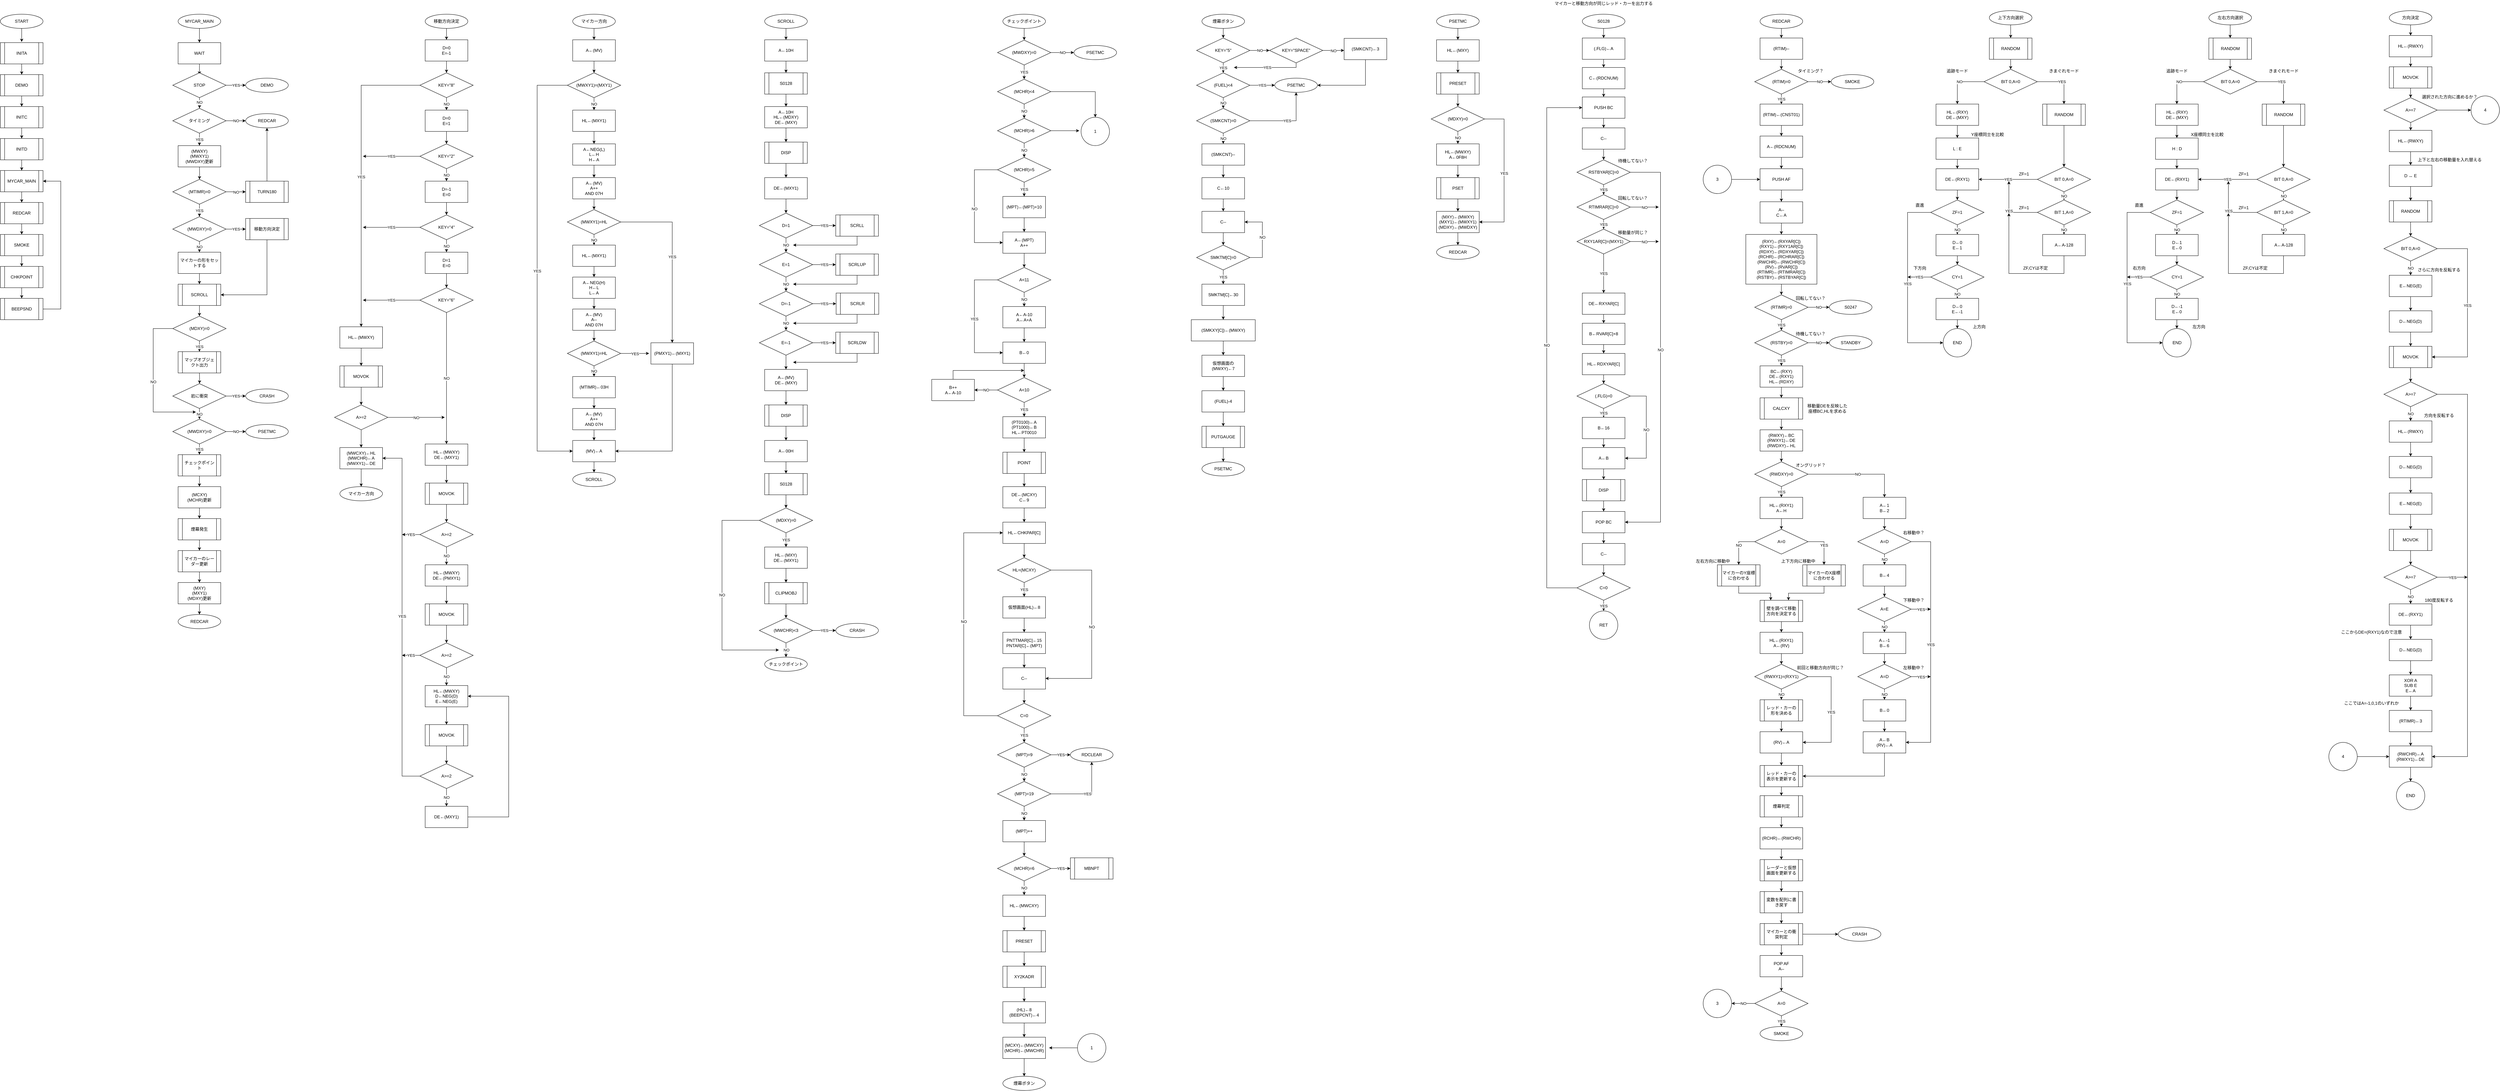 <mxfile version="12.9.14" type="github">
  <diagram id="C5RBs43oDa-KdzZeNtuy" name="Page-1">
    <mxGraphModel dx="3884" dy="2119" grid="1" gridSize="10" guides="1" tooltips="1" connect="1" arrows="1" fold="1" page="0" pageScale="1" pageWidth="827" pageHeight="1169" math="0" shadow="0">
      <root>
        <mxCell id="WIyWlLk6GJQsqaUBKTNV-0" />
        <mxCell id="WIyWlLk6GJQsqaUBKTNV-1" parent="WIyWlLk6GJQsqaUBKTNV-0" />
        <mxCell id="nqtLHEjrHN-lKsNGVXzO-3" value="" style="edgeStyle=orthogonalEdgeStyle;rounded=0;orthogonalLoop=1;jettySize=auto;html=1;" parent="WIyWlLk6GJQsqaUBKTNV-1" edge="1">
          <mxGeometry relative="1" as="geometry">
            <mxPoint x="-170" y="-130" as="sourcePoint" />
            <mxPoint x="-170" y="-92" as="targetPoint" />
          </mxGeometry>
        </mxCell>
        <mxCell id="nqtLHEjrHN-lKsNGVXzO-8" value="" style="edgeStyle=orthogonalEdgeStyle;rounded=0;orthogonalLoop=1;jettySize=auto;html=1;" parent="WIyWlLk6GJQsqaUBKTNV-1" source="nqtLHEjrHN-lKsNGVXzO-5" target="nqtLHEjrHN-lKsNGVXzO-7" edge="1">
          <mxGeometry relative="1" as="geometry" />
        </mxCell>
        <mxCell id="nqtLHEjrHN-lKsNGVXzO-5" value="INITA" style="shape=process;whiteSpace=wrap;html=1;backgroundOutline=1;" parent="WIyWlLk6GJQsqaUBKTNV-1" vertex="1">
          <mxGeometry x="-230" y="-90" width="120" height="60" as="geometry" />
        </mxCell>
        <mxCell id="nqtLHEjrHN-lKsNGVXzO-6" value="START" style="ellipse;whiteSpace=wrap;html=1;" parent="WIyWlLk6GJQsqaUBKTNV-1" vertex="1">
          <mxGeometry x="-230" y="-170" width="120" height="40" as="geometry" />
        </mxCell>
        <mxCell id="nqtLHEjrHN-lKsNGVXzO-10" value="" style="edgeStyle=orthogonalEdgeStyle;rounded=0;orthogonalLoop=1;jettySize=auto;html=1;" parent="WIyWlLk6GJQsqaUBKTNV-1" source="nqtLHEjrHN-lKsNGVXzO-7" target="nqtLHEjrHN-lKsNGVXzO-9" edge="1">
          <mxGeometry relative="1" as="geometry" />
        </mxCell>
        <mxCell id="nqtLHEjrHN-lKsNGVXzO-7" value="DEMO" style="shape=process;whiteSpace=wrap;html=1;backgroundOutline=1;" parent="WIyWlLk6GJQsqaUBKTNV-1" vertex="1">
          <mxGeometry x="-230" width="120" height="60" as="geometry" />
        </mxCell>
        <mxCell id="nqtLHEjrHN-lKsNGVXzO-12" value="" style="edgeStyle=orthogonalEdgeStyle;rounded=0;orthogonalLoop=1;jettySize=auto;html=1;" parent="WIyWlLk6GJQsqaUBKTNV-1" source="nqtLHEjrHN-lKsNGVXzO-9" target="nqtLHEjrHN-lKsNGVXzO-11" edge="1">
          <mxGeometry relative="1" as="geometry" />
        </mxCell>
        <mxCell id="nqtLHEjrHN-lKsNGVXzO-9" value="INITC" style="shape=process;whiteSpace=wrap;html=1;backgroundOutline=1;" parent="WIyWlLk6GJQsqaUBKTNV-1" vertex="1">
          <mxGeometry x="-230" y="90" width="120" height="60" as="geometry" />
        </mxCell>
        <mxCell id="nqtLHEjrHN-lKsNGVXzO-14" value="" style="edgeStyle=orthogonalEdgeStyle;rounded=0;orthogonalLoop=1;jettySize=auto;html=1;" parent="WIyWlLk6GJQsqaUBKTNV-1" source="nqtLHEjrHN-lKsNGVXzO-11" target="nqtLHEjrHN-lKsNGVXzO-13" edge="1">
          <mxGeometry relative="1" as="geometry" />
        </mxCell>
        <mxCell id="nqtLHEjrHN-lKsNGVXzO-11" value="INITD" style="shape=process;whiteSpace=wrap;html=1;backgroundOutline=1;" parent="WIyWlLk6GJQsqaUBKTNV-1" vertex="1">
          <mxGeometry x="-230" y="180" width="120" height="60" as="geometry" />
        </mxCell>
        <mxCell id="nqtLHEjrHN-lKsNGVXzO-16" value="" style="edgeStyle=orthogonalEdgeStyle;rounded=0;orthogonalLoop=1;jettySize=auto;html=1;" parent="WIyWlLk6GJQsqaUBKTNV-1" source="nqtLHEjrHN-lKsNGVXzO-13" target="nqtLHEjrHN-lKsNGVXzO-15" edge="1">
          <mxGeometry relative="1" as="geometry" />
        </mxCell>
        <mxCell id="nqtLHEjrHN-lKsNGVXzO-13" value="MYCAR_MAIN" style="shape=process;whiteSpace=wrap;html=1;backgroundOutline=1;" parent="WIyWlLk6GJQsqaUBKTNV-1" vertex="1">
          <mxGeometry x="-230" y="270" width="120" height="60" as="geometry" />
        </mxCell>
        <mxCell id="nqtLHEjrHN-lKsNGVXzO-20" value="" style="edgeStyle=orthogonalEdgeStyle;rounded=0;orthogonalLoop=1;jettySize=auto;html=1;" parent="WIyWlLk6GJQsqaUBKTNV-1" source="nqtLHEjrHN-lKsNGVXzO-15" target="nqtLHEjrHN-lKsNGVXzO-17" edge="1">
          <mxGeometry relative="1" as="geometry" />
        </mxCell>
        <mxCell id="nqtLHEjrHN-lKsNGVXzO-15" value="REDCAR" style="shape=process;whiteSpace=wrap;html=1;backgroundOutline=1;" parent="WIyWlLk6GJQsqaUBKTNV-1" vertex="1">
          <mxGeometry x="-230" y="360" width="120" height="60" as="geometry" />
        </mxCell>
        <mxCell id="nqtLHEjrHN-lKsNGVXzO-22" value="" style="edgeStyle=orthogonalEdgeStyle;rounded=0;orthogonalLoop=1;jettySize=auto;html=1;" parent="WIyWlLk6GJQsqaUBKTNV-1" source="nqtLHEjrHN-lKsNGVXzO-17" target="nqtLHEjrHN-lKsNGVXzO-21" edge="1">
          <mxGeometry relative="1" as="geometry" />
        </mxCell>
        <mxCell id="nqtLHEjrHN-lKsNGVXzO-17" value="SMOKE" style="shape=process;whiteSpace=wrap;html=1;backgroundOutline=1;" parent="WIyWlLk6GJQsqaUBKTNV-1" vertex="1">
          <mxGeometry x="-230" y="450" width="120" height="60" as="geometry" />
        </mxCell>
        <mxCell id="nqtLHEjrHN-lKsNGVXzO-26" value="" style="edgeStyle=orthogonalEdgeStyle;rounded=0;orthogonalLoop=1;jettySize=auto;html=1;" parent="WIyWlLk6GJQsqaUBKTNV-1" source="nqtLHEjrHN-lKsNGVXzO-21" target="nqtLHEjrHN-lKsNGVXzO-25" edge="1">
          <mxGeometry relative="1" as="geometry" />
        </mxCell>
        <mxCell id="nqtLHEjrHN-lKsNGVXzO-21" value="CHKPOINT" style="shape=process;whiteSpace=wrap;html=1;backgroundOutline=1;" parent="WIyWlLk6GJQsqaUBKTNV-1" vertex="1">
          <mxGeometry x="-230" y="540" width="120" height="60" as="geometry" />
        </mxCell>
        <mxCell id="nqtLHEjrHN-lKsNGVXzO-48" value="" style="edgeStyle=orthogonalEdgeStyle;rounded=0;orthogonalLoop=1;jettySize=auto;html=1;entryX=1;entryY=0.5;entryDx=0;entryDy=0;" parent="WIyWlLk6GJQsqaUBKTNV-1" source="nqtLHEjrHN-lKsNGVXzO-25" target="nqtLHEjrHN-lKsNGVXzO-13" edge="1">
          <mxGeometry relative="1" as="geometry">
            <mxPoint x="-40" y="300" as="targetPoint" />
            <Array as="points">
              <mxPoint x="-60" y="660" />
              <mxPoint x="-60" y="300" />
            </Array>
          </mxGeometry>
        </mxCell>
        <mxCell id="nqtLHEjrHN-lKsNGVXzO-25" value="BEEPSND" style="shape=process;whiteSpace=wrap;html=1;backgroundOutline=1;" parent="WIyWlLk6GJQsqaUBKTNV-1" vertex="1">
          <mxGeometry x="-230" y="630" width="120" height="60" as="geometry" />
        </mxCell>
        <mxCell id="nqtLHEjrHN-lKsNGVXzO-42" value="" style="edgeStyle=orthogonalEdgeStyle;rounded=0;orthogonalLoop=1;jettySize=auto;html=1;" parent="WIyWlLk6GJQsqaUBKTNV-1" source="nqtLHEjrHN-lKsNGVXzO-33" target="nqtLHEjrHN-lKsNGVXzO-39" edge="1">
          <mxGeometry relative="1" as="geometry" />
        </mxCell>
        <mxCell id="nqtLHEjrHN-lKsNGVXzO-33" value="MYCAR_MAIN" style="ellipse;whiteSpace=wrap;html=1;" parent="WIyWlLk6GJQsqaUBKTNV-1" vertex="1">
          <mxGeometry x="270" y="-170" width="120" height="40" as="geometry" />
        </mxCell>
        <mxCell id="nqtLHEjrHN-lKsNGVXzO-41" value="" style="edgeStyle=orthogonalEdgeStyle;rounded=0;orthogonalLoop=1;jettySize=auto;html=1;" parent="WIyWlLk6GJQsqaUBKTNV-1" source="nqtLHEjrHN-lKsNGVXzO-39" edge="1">
          <mxGeometry relative="1" as="geometry">
            <mxPoint x="330.0" as="targetPoint" />
          </mxGeometry>
        </mxCell>
        <mxCell id="nqtLHEjrHN-lKsNGVXzO-39" value="WAIT" style="rounded=0;whiteSpace=wrap;html=1;" parent="WIyWlLk6GJQsqaUBKTNV-1" vertex="1">
          <mxGeometry x="270" y="-90" width="120" height="60" as="geometry" />
        </mxCell>
        <mxCell id="nqtLHEjrHN-lKsNGVXzO-46" value="NO" style="edgeStyle=orthogonalEdgeStyle;rounded=0;orthogonalLoop=1;jettySize=auto;html=1;" parent="WIyWlLk6GJQsqaUBKTNV-1" target="nqtLHEjrHN-lKsNGVXzO-43" edge="1">
          <mxGeometry relative="1" as="geometry">
            <mxPoint x="330.0" y="60" as="sourcePoint" />
          </mxGeometry>
        </mxCell>
        <mxCell id="nqtLHEjrHN-lKsNGVXzO-45" value="NO" style="edgeStyle=orthogonalEdgeStyle;rounded=0;orthogonalLoop=1;jettySize=auto;html=1;entryX=0;entryY=0.5;entryDx=0;entryDy=0;" parent="WIyWlLk6GJQsqaUBKTNV-1" source="nqtLHEjrHN-lKsNGVXzO-43" target="nqtLHEjrHN-lKsNGVXzO-52" edge="1">
          <mxGeometry relative="1" as="geometry">
            <mxPoint x="460" y="130" as="targetPoint" />
          </mxGeometry>
        </mxCell>
        <mxCell id="nqtLHEjrHN-lKsNGVXzO-50" value="YES" style="edgeStyle=orthogonalEdgeStyle;rounded=0;orthogonalLoop=1;jettySize=auto;html=1;" parent="WIyWlLk6GJQsqaUBKTNV-1" source="nqtLHEjrHN-lKsNGVXzO-43" edge="1">
          <mxGeometry relative="1" as="geometry">
            <mxPoint x="330" y="200" as="targetPoint" />
          </mxGeometry>
        </mxCell>
        <mxCell id="nqtLHEjrHN-lKsNGVXzO-43" value="タイミング" style="rhombus;whiteSpace=wrap;html=1;rounded=0;" parent="WIyWlLk6GJQsqaUBKTNV-1" vertex="1">
          <mxGeometry x="255" y="95" width="150" height="70" as="geometry" />
        </mxCell>
        <mxCell id="nqtLHEjrHN-lKsNGVXzO-54" value="" style="edgeStyle=orthogonalEdgeStyle;rounded=0;orthogonalLoop=1;jettySize=auto;html=1;" parent="WIyWlLk6GJQsqaUBKTNV-1" target="nqtLHEjrHN-lKsNGVXzO-51" edge="1">
          <mxGeometry relative="1" as="geometry">
            <mxPoint x="330" y="260" as="sourcePoint" />
          </mxGeometry>
        </mxCell>
        <mxCell id="nqtLHEjrHN-lKsNGVXzO-60" value="YES" style="edgeStyle=orthogonalEdgeStyle;rounded=0;orthogonalLoop=1;jettySize=auto;html=1;" parent="WIyWlLk6GJQsqaUBKTNV-1" source="nqtLHEjrHN-lKsNGVXzO-51" target="nqtLHEjrHN-lKsNGVXzO-59" edge="1">
          <mxGeometry relative="1" as="geometry" />
        </mxCell>
        <mxCell id="kZs2vMbf8O2eaN0qB7Vc-331" value="NO" style="edgeStyle=orthogonalEdgeStyle;rounded=0;orthogonalLoop=1;jettySize=auto;html=1;" edge="1" parent="WIyWlLk6GJQsqaUBKTNV-1" source="nqtLHEjrHN-lKsNGVXzO-51">
          <mxGeometry relative="1" as="geometry">
            <mxPoint x="460" y="330" as="targetPoint" />
          </mxGeometry>
        </mxCell>
        <mxCell id="nqtLHEjrHN-lKsNGVXzO-51" value="(MTIMR)=0" style="rhombus;whiteSpace=wrap;html=1;rounded=0;" parent="WIyWlLk6GJQsqaUBKTNV-1" vertex="1">
          <mxGeometry x="255" y="295" width="150" height="70" as="geometry" />
        </mxCell>
        <mxCell id="nqtLHEjrHN-lKsNGVXzO-52" value="REDCAR" style="ellipse;whiteSpace=wrap;html=1;rounded=0;" parent="WIyWlLk6GJQsqaUBKTNV-1" vertex="1">
          <mxGeometry x="460" y="110" width="120" height="40" as="geometry" />
        </mxCell>
        <mxCell id="nqtLHEjrHN-lKsNGVXzO-57" value="YES" style="edgeStyle=orthogonalEdgeStyle;rounded=0;orthogonalLoop=1;jettySize=auto;html=1;" parent="WIyWlLk6GJQsqaUBKTNV-1" source="nqtLHEjrHN-lKsNGVXzO-55" target="nqtLHEjrHN-lKsNGVXzO-56" edge="1">
          <mxGeometry relative="1" as="geometry" />
        </mxCell>
        <mxCell id="nqtLHEjrHN-lKsNGVXzO-55" value="STOP" style="rhombus;whiteSpace=wrap;html=1;rounded=0;gradientColor=none;" parent="WIyWlLk6GJQsqaUBKTNV-1" vertex="1">
          <mxGeometry x="255" y="-5" width="150" height="70" as="geometry" />
        </mxCell>
        <mxCell id="nqtLHEjrHN-lKsNGVXzO-56" value="DEMO" style="ellipse;whiteSpace=wrap;html=1;rounded=0;" parent="WIyWlLk6GJQsqaUBKTNV-1" vertex="1">
          <mxGeometry x="460" y="10" width="120" height="40" as="geometry" />
        </mxCell>
        <mxCell id="nqtLHEjrHN-lKsNGVXzO-62" value="NO" style="edgeStyle=orthogonalEdgeStyle;rounded=0;orthogonalLoop=1;jettySize=auto;html=1;" parent="WIyWlLk6GJQsqaUBKTNV-1" source="nqtLHEjrHN-lKsNGVXzO-59" target="nqtLHEjrHN-lKsNGVXzO-61" edge="1">
          <mxGeometry relative="1" as="geometry" />
        </mxCell>
        <mxCell id="nqtLHEjrHN-lKsNGVXzO-75" value="YES" style="edgeStyle=orthogonalEdgeStyle;rounded=0;orthogonalLoop=1;jettySize=auto;html=1;" parent="WIyWlLk6GJQsqaUBKTNV-1" source="nqtLHEjrHN-lKsNGVXzO-59" target="nqtLHEjrHN-lKsNGVXzO-74" edge="1">
          <mxGeometry relative="1" as="geometry" />
        </mxCell>
        <mxCell id="nqtLHEjrHN-lKsNGVXzO-59" value="(MWDXY)=0" style="rhombus;whiteSpace=wrap;html=1;rounded=0;" parent="WIyWlLk6GJQsqaUBKTNV-1" vertex="1">
          <mxGeometry x="255" y="400" width="150" height="70" as="geometry" />
        </mxCell>
        <mxCell id="nqtLHEjrHN-lKsNGVXzO-92" value="" style="edgeStyle=orthogonalEdgeStyle;rounded=0;orthogonalLoop=1;jettySize=auto;html=1;" parent="WIyWlLk6GJQsqaUBKTNV-1" source="nqtLHEjrHN-lKsNGVXzO-61" target="nqtLHEjrHN-lKsNGVXzO-87" edge="1">
          <mxGeometry relative="1" as="geometry" />
        </mxCell>
        <mxCell id="nqtLHEjrHN-lKsNGVXzO-61" value="マイカーの形をセットする" style="rounded=0;whiteSpace=wrap;html=1;" parent="WIyWlLk6GJQsqaUBKTNV-1" vertex="1">
          <mxGeometry x="270" y="500" width="120" height="60" as="geometry" />
        </mxCell>
        <mxCell id="nqtLHEjrHN-lKsNGVXzO-68" value="YES" style="edgeStyle=orthogonalEdgeStyle;rounded=0;orthogonalLoop=1;jettySize=auto;html=1;" parent="WIyWlLk6GJQsqaUBKTNV-1" source="nqtLHEjrHN-lKsNGVXzO-65" edge="1">
          <mxGeometry relative="1" as="geometry">
            <mxPoint x="330.0" y="780" as="targetPoint" />
          </mxGeometry>
        </mxCell>
        <mxCell id="nqtLHEjrHN-lKsNGVXzO-81" value="NO" style="edgeStyle=orthogonalEdgeStyle;rounded=0;orthogonalLoop=1;jettySize=auto;html=1;" parent="WIyWlLk6GJQsqaUBKTNV-1" source="nqtLHEjrHN-lKsNGVXzO-65" edge="1">
          <mxGeometry relative="1" as="geometry">
            <mxPoint x="320" y="950" as="targetPoint" />
            <Array as="points">
              <mxPoint x="200" y="715" />
              <mxPoint x="200" y="950" />
            </Array>
          </mxGeometry>
        </mxCell>
        <mxCell id="nqtLHEjrHN-lKsNGVXzO-65" value="(MDXY)=0" style="rhombus;whiteSpace=wrap;html=1;rounded=0;" parent="WIyWlLk6GJQsqaUBKTNV-1" vertex="1">
          <mxGeometry x="255" y="680" width="150" height="70" as="geometry" />
        </mxCell>
        <mxCell id="nqtLHEjrHN-lKsNGVXzO-71" value="" style="edgeStyle=orthogonalEdgeStyle;rounded=0;orthogonalLoop=1;jettySize=auto;html=1;" parent="WIyWlLk6GJQsqaUBKTNV-1" target="nqtLHEjrHN-lKsNGVXzO-70" edge="1">
          <mxGeometry relative="1" as="geometry">
            <mxPoint x="330.0" y="840" as="sourcePoint" />
          </mxGeometry>
        </mxCell>
        <mxCell id="nqtLHEjrHN-lKsNGVXzO-73" value="&lt;div&gt;YES&lt;/div&gt;" style="edgeStyle=orthogonalEdgeStyle;rounded=0;orthogonalLoop=1;jettySize=auto;html=1;" parent="WIyWlLk6GJQsqaUBKTNV-1" source="nqtLHEjrHN-lKsNGVXzO-70" target="nqtLHEjrHN-lKsNGVXzO-72" edge="1">
          <mxGeometry relative="1" as="geometry" />
        </mxCell>
        <mxCell id="nqtLHEjrHN-lKsNGVXzO-79" value="NO" style="edgeStyle=orthogonalEdgeStyle;rounded=0;orthogonalLoop=1;jettySize=auto;html=1;" parent="WIyWlLk6GJQsqaUBKTNV-1" source="nqtLHEjrHN-lKsNGVXzO-70" edge="1">
          <mxGeometry relative="1" as="geometry">
            <mxPoint x="330.0" y="970" as="targetPoint" />
          </mxGeometry>
        </mxCell>
        <mxCell id="nqtLHEjrHN-lKsNGVXzO-70" value="岩に衝突" style="rhombus;whiteSpace=wrap;html=1;rounded=0;" parent="WIyWlLk6GJQsqaUBKTNV-1" vertex="1">
          <mxGeometry x="255" y="870" width="150" height="70" as="geometry" />
        </mxCell>
        <mxCell id="nqtLHEjrHN-lKsNGVXzO-72" value="CRASH" style="ellipse;whiteSpace=wrap;html=1;rounded=0;" parent="WIyWlLk6GJQsqaUBKTNV-1" vertex="1">
          <mxGeometry x="460" y="885" width="120" height="40" as="geometry" />
        </mxCell>
        <mxCell id="nqtLHEjrHN-lKsNGVXzO-77" value="" style="edgeStyle=orthogonalEdgeStyle;rounded=0;orthogonalLoop=1;jettySize=auto;html=1;entryX=1;entryY=0.5;entryDx=0;entryDy=0;" parent="WIyWlLk6GJQsqaUBKTNV-1" source="nqtLHEjrHN-lKsNGVXzO-74" target="nqtLHEjrHN-lKsNGVXzO-87" edge="1">
          <mxGeometry relative="1" as="geometry">
            <mxPoint x="390.0" y="630" as="targetPoint" />
            <Array as="points">
              <mxPoint x="520" y="620" />
            </Array>
          </mxGeometry>
        </mxCell>
        <mxCell id="nqtLHEjrHN-lKsNGVXzO-74" value="移動方向決定" style="shape=process;whiteSpace=wrap;html=1;backgroundOutline=1;rounded=0;" parent="WIyWlLk6GJQsqaUBKTNV-1" vertex="1">
          <mxGeometry x="460" y="405" width="120" height="60" as="geometry" />
        </mxCell>
        <mxCell id="nqtLHEjrHN-lKsNGVXzO-84" value="NO" style="edgeStyle=orthogonalEdgeStyle;rounded=0;orthogonalLoop=1;jettySize=auto;html=1;" parent="WIyWlLk6GJQsqaUBKTNV-1" source="nqtLHEjrHN-lKsNGVXzO-82" target="nqtLHEjrHN-lKsNGVXzO-83" edge="1">
          <mxGeometry relative="1" as="geometry" />
        </mxCell>
        <mxCell id="nqtLHEjrHN-lKsNGVXzO-86" value="YES" style="edgeStyle=orthogonalEdgeStyle;rounded=0;orthogonalLoop=1;jettySize=auto;html=1;" parent="WIyWlLk6GJQsqaUBKTNV-1" source="nqtLHEjrHN-lKsNGVXzO-82" target="nqtLHEjrHN-lKsNGVXzO-85" edge="1">
          <mxGeometry relative="1" as="geometry" />
        </mxCell>
        <mxCell id="nqtLHEjrHN-lKsNGVXzO-82" value="(MWDXY)=0" style="rhombus;whiteSpace=wrap;html=1;rounded=0;" parent="WIyWlLk6GJQsqaUBKTNV-1" vertex="1">
          <mxGeometry x="255" y="970" width="150" height="70" as="geometry" />
        </mxCell>
        <mxCell id="nqtLHEjrHN-lKsNGVXzO-83" value="PSETMC" style="ellipse;whiteSpace=wrap;html=1;rounded=0;" parent="WIyWlLk6GJQsqaUBKTNV-1" vertex="1">
          <mxGeometry x="460" y="985" width="120" height="40" as="geometry" />
        </mxCell>
        <mxCell id="kZs2vMbf8O2eaN0qB7Vc-2" value="" style="edgeStyle=orthogonalEdgeStyle;rounded=0;orthogonalLoop=1;jettySize=auto;html=1;" edge="1" parent="WIyWlLk6GJQsqaUBKTNV-1" source="nqtLHEjrHN-lKsNGVXzO-85" target="kZs2vMbf8O2eaN0qB7Vc-1">
          <mxGeometry relative="1" as="geometry" />
        </mxCell>
        <mxCell id="nqtLHEjrHN-lKsNGVXzO-85" value="チェックポイント" style="shape=process;whiteSpace=wrap;html=1;backgroundOutline=1;rounded=0;" parent="WIyWlLk6GJQsqaUBKTNV-1" vertex="1">
          <mxGeometry x="270" y="1070" width="120" height="60" as="geometry" />
        </mxCell>
        <mxCell id="nqtLHEjrHN-lKsNGVXzO-91" value="" style="edgeStyle=orthogonalEdgeStyle;rounded=0;orthogonalLoop=1;jettySize=auto;html=1;" parent="WIyWlLk6GJQsqaUBKTNV-1" source="nqtLHEjrHN-lKsNGVXzO-87" target="nqtLHEjrHN-lKsNGVXzO-65" edge="1">
          <mxGeometry relative="1" as="geometry" />
        </mxCell>
        <mxCell id="nqtLHEjrHN-lKsNGVXzO-87" value="SCROLL" style="shape=process;whiteSpace=wrap;html=1;backgroundOutline=1;rounded=0;" parent="WIyWlLk6GJQsqaUBKTNV-1" vertex="1">
          <mxGeometry x="270" y="590" width="120" height="60" as="geometry" />
        </mxCell>
        <mxCell id="nqtLHEjrHN-lKsNGVXzO-93" value="マップオブジェクト出力" style="shape=process;whiteSpace=wrap;html=1;backgroundOutline=1;rounded=0;" parent="WIyWlLk6GJQsqaUBKTNV-1" vertex="1">
          <mxGeometry x="270" y="780" width="120" height="60" as="geometry" />
        </mxCell>
        <mxCell id="kZs2vMbf8O2eaN0qB7Vc-4" value="" style="edgeStyle=orthogonalEdgeStyle;rounded=0;orthogonalLoop=1;jettySize=auto;html=1;" edge="1" parent="WIyWlLk6GJQsqaUBKTNV-1" source="kZs2vMbf8O2eaN0qB7Vc-1" target="kZs2vMbf8O2eaN0qB7Vc-3">
          <mxGeometry relative="1" as="geometry" />
        </mxCell>
        <mxCell id="kZs2vMbf8O2eaN0qB7Vc-1" value="&lt;div&gt;(MCXY)&lt;/div&gt;&lt;div&gt;(MCHR)更新&lt;br&gt;&lt;/div&gt;" style="rounded=0;whiteSpace=wrap;html=1;gradientColor=none;" vertex="1" parent="WIyWlLk6GJQsqaUBKTNV-1">
          <mxGeometry x="270" y="1160" width="120" height="60" as="geometry" />
        </mxCell>
        <mxCell id="kZs2vMbf8O2eaN0qB7Vc-7" value="" style="edgeStyle=orthogonalEdgeStyle;rounded=0;orthogonalLoop=1;jettySize=auto;html=1;" edge="1" parent="WIyWlLk6GJQsqaUBKTNV-1" source="kZs2vMbf8O2eaN0qB7Vc-3" target="kZs2vMbf8O2eaN0qB7Vc-6">
          <mxGeometry relative="1" as="geometry" />
        </mxCell>
        <mxCell id="kZs2vMbf8O2eaN0qB7Vc-3" value="煙幕発生" style="shape=process;whiteSpace=wrap;html=1;backgroundOutline=1;gradientColor=none;" vertex="1" parent="WIyWlLk6GJQsqaUBKTNV-1">
          <mxGeometry x="270" y="1250" width="120" height="60" as="geometry" />
        </mxCell>
        <mxCell id="kZs2vMbf8O2eaN0qB7Vc-9" value="" style="edgeStyle=orthogonalEdgeStyle;rounded=0;orthogonalLoop=1;jettySize=auto;html=1;" edge="1" parent="WIyWlLk6GJQsqaUBKTNV-1" source="kZs2vMbf8O2eaN0qB7Vc-6" target="kZs2vMbf8O2eaN0qB7Vc-8">
          <mxGeometry relative="1" as="geometry" />
        </mxCell>
        <mxCell id="kZs2vMbf8O2eaN0qB7Vc-6" value="マイカーのレーダー更新" style="shape=process;whiteSpace=wrap;html=1;backgroundOutline=1;gradientColor=none;" vertex="1" parent="WIyWlLk6GJQsqaUBKTNV-1">
          <mxGeometry x="270" y="1340" width="120" height="60" as="geometry" />
        </mxCell>
        <mxCell id="kZs2vMbf8O2eaN0qB7Vc-16" value="" style="edgeStyle=orthogonalEdgeStyle;rounded=0;orthogonalLoop=1;jettySize=auto;html=1;" edge="1" parent="WIyWlLk6GJQsqaUBKTNV-1" source="kZs2vMbf8O2eaN0qB7Vc-8">
          <mxGeometry relative="1" as="geometry">
            <mxPoint x="330" y="1520" as="targetPoint" />
          </mxGeometry>
        </mxCell>
        <mxCell id="kZs2vMbf8O2eaN0qB7Vc-8" value="&lt;div&gt;(MXY)&lt;/div&gt;&lt;div&gt;(MXY1)&lt;/div&gt;&lt;div&gt;(MDXY)更新&lt;/div&gt;" style="rounded=0;whiteSpace=wrap;html=1;gradientColor=none;" vertex="1" parent="WIyWlLk6GJQsqaUBKTNV-1">
          <mxGeometry x="270" y="1430" width="120" height="60" as="geometry" />
        </mxCell>
        <mxCell id="kZs2vMbf8O2eaN0qB7Vc-10" value="REDCAR" style="ellipse;whiteSpace=wrap;html=1;rounded=0;" vertex="1" parent="WIyWlLk6GJQsqaUBKTNV-1">
          <mxGeometry x="270" y="1520" width="120" height="40" as="geometry" />
        </mxCell>
        <mxCell id="kZs2vMbf8O2eaN0qB7Vc-18" value="&lt;div&gt;(MWXY)&lt;/div&gt;&lt;div&gt;(MWXY1)&lt;/div&gt;&lt;div&gt;(MWDXY)更新&lt;/div&gt;" style="rounded=0;whiteSpace=wrap;html=1;gradientColor=none;" vertex="1" parent="WIyWlLk6GJQsqaUBKTNV-1">
          <mxGeometry x="270" y="200" width="120" height="60" as="geometry" />
        </mxCell>
        <mxCell id="kZs2vMbf8O2eaN0qB7Vc-21" value="" style="edgeStyle=orthogonalEdgeStyle;rounded=0;orthogonalLoop=1;jettySize=auto;html=1;" edge="1" parent="WIyWlLk6GJQsqaUBKTNV-1" source="kZs2vMbf8O2eaN0qB7Vc-19" target="kZs2vMbf8O2eaN0qB7Vc-20">
          <mxGeometry relative="1" as="geometry" />
        </mxCell>
        <mxCell id="kZs2vMbf8O2eaN0qB7Vc-19" value="移動方向決定" style="ellipse;whiteSpace=wrap;html=1;" vertex="1" parent="WIyWlLk6GJQsqaUBKTNV-1">
          <mxGeometry x="965" y="-170" width="120" height="40" as="geometry" />
        </mxCell>
        <mxCell id="kZs2vMbf8O2eaN0qB7Vc-23" value="" style="edgeStyle=orthogonalEdgeStyle;rounded=0;orthogonalLoop=1;jettySize=auto;html=1;" edge="1" parent="WIyWlLk6GJQsqaUBKTNV-1" source="kZs2vMbf8O2eaN0qB7Vc-20" target="kZs2vMbf8O2eaN0qB7Vc-22">
          <mxGeometry relative="1" as="geometry" />
        </mxCell>
        <mxCell id="kZs2vMbf8O2eaN0qB7Vc-20" value="&lt;div&gt;D=0&lt;/div&gt;&lt;div&gt;E=-1&lt;br&gt;&lt;/div&gt;" style="rounded=0;whiteSpace=wrap;html=1;gradientColor=none;" vertex="1" parent="WIyWlLk6GJQsqaUBKTNV-1">
          <mxGeometry x="965" y="-98" width="120" height="60" as="geometry" />
        </mxCell>
        <mxCell id="kZs2vMbf8O2eaN0qB7Vc-25" value="NO" style="edgeStyle=orthogonalEdgeStyle;rounded=0;orthogonalLoop=1;jettySize=auto;html=1;" edge="1" parent="WIyWlLk6GJQsqaUBKTNV-1" source="kZs2vMbf8O2eaN0qB7Vc-22" target="kZs2vMbf8O2eaN0qB7Vc-24">
          <mxGeometry relative="1" as="geometry" />
        </mxCell>
        <mxCell id="kZs2vMbf8O2eaN0qB7Vc-40" value="YES" style="edgeStyle=orthogonalEdgeStyle;rounded=0;orthogonalLoop=1;jettySize=auto;html=1;entryX=0.5;entryY=0;entryDx=0;entryDy=0;" edge="1" parent="WIyWlLk6GJQsqaUBKTNV-1" source="kZs2vMbf8O2eaN0qB7Vc-22" target="kZs2vMbf8O2eaN0qB7Vc-36">
          <mxGeometry relative="1" as="geometry">
            <mxPoint x="885" y="730" as="targetPoint" />
            <Array as="points">
              <mxPoint x="785" y="30" />
            </Array>
          </mxGeometry>
        </mxCell>
        <mxCell id="kZs2vMbf8O2eaN0qB7Vc-22" value="KEY=&quot;8&quot;" style="rhombus;whiteSpace=wrap;html=1;rounded=0;gradientColor=none;" vertex="1" parent="WIyWlLk6GJQsqaUBKTNV-1">
          <mxGeometry x="950" y="-5" width="150" height="70" as="geometry" />
        </mxCell>
        <mxCell id="kZs2vMbf8O2eaN0qB7Vc-27" value="" style="edgeStyle=orthogonalEdgeStyle;rounded=0;orthogonalLoop=1;jettySize=auto;html=1;" edge="1" parent="WIyWlLk6GJQsqaUBKTNV-1" source="kZs2vMbf8O2eaN0qB7Vc-24" target="kZs2vMbf8O2eaN0qB7Vc-26">
          <mxGeometry relative="1" as="geometry" />
        </mxCell>
        <mxCell id="kZs2vMbf8O2eaN0qB7Vc-24" value="&lt;div&gt;D=0&lt;/div&gt;&lt;div&gt;E=1&lt;br&gt;&lt;/div&gt;" style="rounded=0;whiteSpace=wrap;html=1;gradientColor=none;" vertex="1" parent="WIyWlLk6GJQsqaUBKTNV-1">
          <mxGeometry x="965" y="100" width="120" height="60" as="geometry" />
        </mxCell>
        <mxCell id="kZs2vMbf8O2eaN0qB7Vc-29" value="NO" style="edgeStyle=orthogonalEdgeStyle;rounded=0;orthogonalLoop=1;jettySize=auto;html=1;" edge="1" parent="WIyWlLk6GJQsqaUBKTNV-1" source="kZs2vMbf8O2eaN0qB7Vc-26" target="kZs2vMbf8O2eaN0qB7Vc-28">
          <mxGeometry relative="1" as="geometry" />
        </mxCell>
        <mxCell id="kZs2vMbf8O2eaN0qB7Vc-41" value="YES" style="edgeStyle=orthogonalEdgeStyle;rounded=0;orthogonalLoop=1;jettySize=auto;html=1;" edge="1" parent="WIyWlLk6GJQsqaUBKTNV-1" source="kZs2vMbf8O2eaN0qB7Vc-26">
          <mxGeometry relative="1" as="geometry">
            <mxPoint x="790" y="230" as="targetPoint" />
          </mxGeometry>
        </mxCell>
        <mxCell id="kZs2vMbf8O2eaN0qB7Vc-26" value="KEY=&quot;2&quot;" style="rhombus;whiteSpace=wrap;html=1;rounded=0;gradientColor=none;" vertex="1" parent="WIyWlLk6GJQsqaUBKTNV-1">
          <mxGeometry x="950" y="195" width="150" height="70" as="geometry" />
        </mxCell>
        <mxCell id="kZs2vMbf8O2eaN0qB7Vc-31" value="" style="edgeStyle=orthogonalEdgeStyle;rounded=0;orthogonalLoop=1;jettySize=auto;html=1;" edge="1" parent="WIyWlLk6GJQsqaUBKTNV-1" source="kZs2vMbf8O2eaN0qB7Vc-28" target="kZs2vMbf8O2eaN0qB7Vc-30">
          <mxGeometry relative="1" as="geometry" />
        </mxCell>
        <mxCell id="kZs2vMbf8O2eaN0qB7Vc-28" value="&lt;div&gt;D=-1&lt;/div&gt;&lt;div&gt;E=0&lt;br&gt;&lt;/div&gt;" style="rounded=0;whiteSpace=wrap;html=1;gradientColor=none;" vertex="1" parent="WIyWlLk6GJQsqaUBKTNV-1">
          <mxGeometry x="965" y="300" width="120" height="60" as="geometry" />
        </mxCell>
        <mxCell id="kZs2vMbf8O2eaN0qB7Vc-33" value="NO" style="edgeStyle=orthogonalEdgeStyle;rounded=0;orthogonalLoop=1;jettySize=auto;html=1;" edge="1" parent="WIyWlLk6GJQsqaUBKTNV-1" source="kZs2vMbf8O2eaN0qB7Vc-30" target="kZs2vMbf8O2eaN0qB7Vc-32">
          <mxGeometry relative="1" as="geometry" />
        </mxCell>
        <mxCell id="kZs2vMbf8O2eaN0qB7Vc-42" value="YES" style="edgeStyle=orthogonalEdgeStyle;rounded=0;orthogonalLoop=1;jettySize=auto;html=1;" edge="1" parent="WIyWlLk6GJQsqaUBKTNV-1" source="kZs2vMbf8O2eaN0qB7Vc-30">
          <mxGeometry relative="1" as="geometry">
            <mxPoint x="790" y="430" as="targetPoint" />
          </mxGeometry>
        </mxCell>
        <mxCell id="kZs2vMbf8O2eaN0qB7Vc-30" value="KEY=&quot;4&quot;" style="rhombus;whiteSpace=wrap;html=1;rounded=0;gradientColor=none;" vertex="1" parent="WIyWlLk6GJQsqaUBKTNV-1">
          <mxGeometry x="950" y="395" width="150" height="70" as="geometry" />
        </mxCell>
        <mxCell id="kZs2vMbf8O2eaN0qB7Vc-35" value="" style="edgeStyle=orthogonalEdgeStyle;rounded=0;orthogonalLoop=1;jettySize=auto;html=1;" edge="1" parent="WIyWlLk6GJQsqaUBKTNV-1" source="kZs2vMbf8O2eaN0qB7Vc-32" target="kZs2vMbf8O2eaN0qB7Vc-34">
          <mxGeometry relative="1" as="geometry" />
        </mxCell>
        <mxCell id="kZs2vMbf8O2eaN0qB7Vc-32" value="&lt;div&gt;D=1&lt;/div&gt;&lt;div&gt;E=0&lt;br&gt;&lt;/div&gt;" style="rounded=0;whiteSpace=wrap;html=1;gradientColor=none;" vertex="1" parent="WIyWlLk6GJQsqaUBKTNV-1">
          <mxGeometry x="965" y="500" width="120" height="60" as="geometry" />
        </mxCell>
        <mxCell id="kZs2vMbf8O2eaN0qB7Vc-53" value="NO" style="edgeStyle=orthogonalEdgeStyle;rounded=0;orthogonalLoop=1;jettySize=auto;html=1;" edge="1" parent="WIyWlLk6GJQsqaUBKTNV-1" source="kZs2vMbf8O2eaN0qB7Vc-34" target="kZs2vMbf8O2eaN0qB7Vc-48">
          <mxGeometry relative="1" as="geometry" />
        </mxCell>
        <mxCell id="kZs2vMbf8O2eaN0qB7Vc-58" value="YES" style="edgeStyle=orthogonalEdgeStyle;rounded=0;orthogonalLoop=1;jettySize=auto;html=1;" edge="1" parent="WIyWlLk6GJQsqaUBKTNV-1" source="kZs2vMbf8O2eaN0qB7Vc-34">
          <mxGeometry relative="1" as="geometry">
            <mxPoint x="790" y="635" as="targetPoint" />
          </mxGeometry>
        </mxCell>
        <mxCell id="kZs2vMbf8O2eaN0qB7Vc-34" value="KEY=&quot;6&quot;" style="rhombus;whiteSpace=wrap;html=1;rounded=0;gradientColor=none;" vertex="1" parent="WIyWlLk6GJQsqaUBKTNV-1">
          <mxGeometry x="950" y="600" width="150" height="70" as="geometry" />
        </mxCell>
        <mxCell id="kZs2vMbf8O2eaN0qB7Vc-45" value="" style="edgeStyle=orthogonalEdgeStyle;rounded=0;orthogonalLoop=1;jettySize=auto;html=1;exitX=0.5;exitY=1;exitDx=0;exitDy=0;" edge="1" parent="WIyWlLk6GJQsqaUBKTNV-1" source="kZs2vMbf8O2eaN0qB7Vc-36" target="kZs2vMbf8O2eaN0qB7Vc-44">
          <mxGeometry relative="1" as="geometry">
            <mxPoint x="815" y="970" as="sourcePoint" />
          </mxGeometry>
        </mxCell>
        <mxCell id="kZs2vMbf8O2eaN0qB7Vc-36" value="HL←(MWXY)" style="rounded=0;whiteSpace=wrap;html=1;gradientColor=none;" vertex="1" parent="WIyWlLk6GJQsqaUBKTNV-1">
          <mxGeometry x="725" y="710" width="120" height="60" as="geometry" />
        </mxCell>
        <mxCell id="kZs2vMbf8O2eaN0qB7Vc-47" value="" style="edgeStyle=orthogonalEdgeStyle;rounded=0;orthogonalLoop=1;jettySize=auto;html=1;" edge="1" parent="WIyWlLk6GJQsqaUBKTNV-1" source="kZs2vMbf8O2eaN0qB7Vc-44" target="kZs2vMbf8O2eaN0qB7Vc-46">
          <mxGeometry relative="1" as="geometry" />
        </mxCell>
        <mxCell id="kZs2vMbf8O2eaN0qB7Vc-44" value="MOVOK" style="shape=process;whiteSpace=wrap;html=1;backgroundOutline=1;gradientColor=none;" vertex="1" parent="WIyWlLk6GJQsqaUBKTNV-1">
          <mxGeometry x="725" y="820" width="120" height="60" as="geometry" />
        </mxCell>
        <mxCell id="kZs2vMbf8O2eaN0qB7Vc-76" value="NO" style="edgeStyle=orthogonalEdgeStyle;rounded=0;orthogonalLoop=1;jettySize=auto;html=1;" edge="1" parent="WIyWlLk6GJQsqaUBKTNV-1" source="kZs2vMbf8O2eaN0qB7Vc-46">
          <mxGeometry relative="1" as="geometry">
            <mxPoint x="1020" y="965" as="targetPoint" />
          </mxGeometry>
        </mxCell>
        <mxCell id="kZs2vMbf8O2eaN0qB7Vc-78" value="" style="edgeStyle=orthogonalEdgeStyle;rounded=0;orthogonalLoop=1;jettySize=auto;html=1;" edge="1" parent="WIyWlLk6GJQsqaUBKTNV-1" source="kZs2vMbf8O2eaN0qB7Vc-46" target="kZs2vMbf8O2eaN0qB7Vc-77">
          <mxGeometry relative="1" as="geometry" />
        </mxCell>
        <mxCell id="kZs2vMbf8O2eaN0qB7Vc-46" value="A&amp;gt;=2" style="rhombus;whiteSpace=wrap;html=1;rounded=0;gradientColor=none;" vertex="1" parent="WIyWlLk6GJQsqaUBKTNV-1">
          <mxGeometry x="710" y="930" width="150" height="70" as="geometry" />
        </mxCell>
        <mxCell id="kZs2vMbf8O2eaN0qB7Vc-52" value="" style="edgeStyle=orthogonalEdgeStyle;rounded=0;orthogonalLoop=1;jettySize=auto;html=1;" edge="1" parent="WIyWlLk6GJQsqaUBKTNV-1" source="kZs2vMbf8O2eaN0qB7Vc-48" target="kZs2vMbf8O2eaN0qB7Vc-51">
          <mxGeometry relative="1" as="geometry" />
        </mxCell>
        <mxCell id="kZs2vMbf8O2eaN0qB7Vc-48" value="&lt;div&gt;HL←(MWXY)&lt;/div&gt;&lt;div&gt;DE←(MXY1)&lt;br&gt;&lt;/div&gt;" style="rounded=0;whiteSpace=wrap;html=1;gradientColor=none;" vertex="1" parent="WIyWlLk6GJQsqaUBKTNV-1">
          <mxGeometry x="965" y="1040" width="120" height="60" as="geometry" />
        </mxCell>
        <mxCell id="kZs2vMbf8O2eaN0qB7Vc-55" value="" style="edgeStyle=orthogonalEdgeStyle;rounded=0;orthogonalLoop=1;jettySize=auto;html=1;" edge="1" parent="WIyWlLk6GJQsqaUBKTNV-1" source="kZs2vMbf8O2eaN0qB7Vc-51" target="kZs2vMbf8O2eaN0qB7Vc-54">
          <mxGeometry relative="1" as="geometry" />
        </mxCell>
        <mxCell id="kZs2vMbf8O2eaN0qB7Vc-51" value="MOVOK" style="shape=process;whiteSpace=wrap;html=1;backgroundOutline=1;gradientColor=none;" vertex="1" parent="WIyWlLk6GJQsqaUBKTNV-1">
          <mxGeometry x="965" y="1150" width="120" height="60" as="geometry" />
        </mxCell>
        <mxCell id="kZs2vMbf8O2eaN0qB7Vc-61" value="NO" style="edgeStyle=orthogonalEdgeStyle;rounded=0;orthogonalLoop=1;jettySize=auto;html=1;" edge="1" parent="WIyWlLk6GJQsqaUBKTNV-1" source="kZs2vMbf8O2eaN0qB7Vc-54" target="kZs2vMbf8O2eaN0qB7Vc-59">
          <mxGeometry relative="1" as="geometry" />
        </mxCell>
        <mxCell id="kZs2vMbf8O2eaN0qB7Vc-81" value="YES" style="edgeStyle=orthogonalEdgeStyle;rounded=0;orthogonalLoop=1;jettySize=auto;html=1;exitX=0;exitY=0.5;exitDx=0;exitDy=0;" edge="1" parent="WIyWlLk6GJQsqaUBKTNV-1" source="kZs2vMbf8O2eaN0qB7Vc-54">
          <mxGeometry relative="1" as="geometry">
            <mxPoint x="900" y="1295" as="targetPoint" />
          </mxGeometry>
        </mxCell>
        <mxCell id="kZs2vMbf8O2eaN0qB7Vc-54" value="A&amp;gt;=2" style="rhombus;whiteSpace=wrap;html=1;rounded=0;gradientColor=none;" vertex="1" parent="WIyWlLk6GJQsqaUBKTNV-1">
          <mxGeometry x="950" y="1260" width="150" height="70" as="geometry" />
        </mxCell>
        <mxCell id="kZs2vMbf8O2eaN0qB7Vc-62" value="" style="edgeStyle=orthogonalEdgeStyle;rounded=0;orthogonalLoop=1;jettySize=auto;html=1;" edge="1" parent="WIyWlLk6GJQsqaUBKTNV-1" source="kZs2vMbf8O2eaN0qB7Vc-59" target="kZs2vMbf8O2eaN0qB7Vc-60">
          <mxGeometry relative="1" as="geometry" />
        </mxCell>
        <mxCell id="kZs2vMbf8O2eaN0qB7Vc-59" value="&lt;div&gt;HL←(MWXY)&lt;/div&gt;&lt;div&gt;DE←(PMXY1)&lt;br&gt;&lt;/div&gt;" style="rounded=0;whiteSpace=wrap;html=1;gradientColor=none;" vertex="1" parent="WIyWlLk6GJQsqaUBKTNV-1">
          <mxGeometry x="965" y="1380" width="120" height="60" as="geometry" />
        </mxCell>
        <mxCell id="kZs2vMbf8O2eaN0qB7Vc-64" value="" style="edgeStyle=orthogonalEdgeStyle;rounded=0;orthogonalLoop=1;jettySize=auto;html=1;" edge="1" parent="WIyWlLk6GJQsqaUBKTNV-1" source="kZs2vMbf8O2eaN0qB7Vc-60" target="kZs2vMbf8O2eaN0qB7Vc-63">
          <mxGeometry relative="1" as="geometry" />
        </mxCell>
        <mxCell id="kZs2vMbf8O2eaN0qB7Vc-60" value="MOVOK" style="shape=process;whiteSpace=wrap;html=1;backgroundOutline=1;gradientColor=none;" vertex="1" parent="WIyWlLk6GJQsqaUBKTNV-1">
          <mxGeometry x="965" y="1490" width="120" height="60" as="geometry" />
        </mxCell>
        <mxCell id="kZs2vMbf8O2eaN0qB7Vc-66" value="NO" style="edgeStyle=orthogonalEdgeStyle;rounded=0;orthogonalLoop=1;jettySize=auto;html=1;" edge="1" parent="WIyWlLk6GJQsqaUBKTNV-1" source="kZs2vMbf8O2eaN0qB7Vc-63" target="kZs2vMbf8O2eaN0qB7Vc-65">
          <mxGeometry relative="1" as="geometry" />
        </mxCell>
        <mxCell id="kZs2vMbf8O2eaN0qB7Vc-82" value="YES" style="edgeStyle=orthogonalEdgeStyle;rounded=0;orthogonalLoop=1;jettySize=auto;html=1;exitX=0;exitY=0.5;exitDx=0;exitDy=0;" edge="1" parent="WIyWlLk6GJQsqaUBKTNV-1" source="kZs2vMbf8O2eaN0qB7Vc-63">
          <mxGeometry relative="1" as="geometry">
            <mxPoint x="900" y="1635" as="targetPoint" />
          </mxGeometry>
        </mxCell>
        <mxCell id="kZs2vMbf8O2eaN0qB7Vc-63" value="A&amp;gt;=2" style="rhombus;whiteSpace=wrap;html=1;rounded=0;gradientColor=none;" vertex="1" parent="WIyWlLk6GJQsqaUBKTNV-1">
          <mxGeometry x="950" y="1600" width="150" height="70" as="geometry" />
        </mxCell>
        <mxCell id="kZs2vMbf8O2eaN0qB7Vc-68" value="" style="edgeStyle=orthogonalEdgeStyle;rounded=0;orthogonalLoop=1;jettySize=auto;html=1;" edge="1" parent="WIyWlLk6GJQsqaUBKTNV-1" source="kZs2vMbf8O2eaN0qB7Vc-65" target="kZs2vMbf8O2eaN0qB7Vc-67">
          <mxGeometry relative="1" as="geometry" />
        </mxCell>
        <mxCell id="kZs2vMbf8O2eaN0qB7Vc-65" value="&lt;div&gt;HL←(MWXY)&lt;/div&gt;&lt;div&gt;D←NEG(D)&lt;/div&gt;&lt;div&gt;E←NEG(E)&lt;br&gt;&lt;/div&gt;" style="rounded=0;whiteSpace=wrap;html=1;gradientColor=none;" vertex="1" parent="WIyWlLk6GJQsqaUBKTNV-1">
          <mxGeometry x="965" y="1720" width="120" height="60" as="geometry" />
        </mxCell>
        <mxCell id="kZs2vMbf8O2eaN0qB7Vc-70" value="" style="edgeStyle=orthogonalEdgeStyle;rounded=0;orthogonalLoop=1;jettySize=auto;html=1;" edge="1" parent="WIyWlLk6GJQsqaUBKTNV-1" source="kZs2vMbf8O2eaN0qB7Vc-67" target="kZs2vMbf8O2eaN0qB7Vc-69">
          <mxGeometry relative="1" as="geometry" />
        </mxCell>
        <mxCell id="kZs2vMbf8O2eaN0qB7Vc-67" value="MOVOK" style="shape=process;whiteSpace=wrap;html=1;backgroundOutline=1;gradientColor=none;" vertex="1" parent="WIyWlLk6GJQsqaUBKTNV-1">
          <mxGeometry x="965" y="1830" width="120" height="60" as="geometry" />
        </mxCell>
        <mxCell id="kZs2vMbf8O2eaN0qB7Vc-72" value="NO" style="edgeStyle=orthogonalEdgeStyle;rounded=0;orthogonalLoop=1;jettySize=auto;html=1;" edge="1" parent="WIyWlLk6GJQsqaUBKTNV-1" source="kZs2vMbf8O2eaN0qB7Vc-69" target="kZs2vMbf8O2eaN0qB7Vc-71">
          <mxGeometry relative="1" as="geometry" />
        </mxCell>
        <mxCell id="kZs2vMbf8O2eaN0qB7Vc-80" value="YES" style="edgeStyle=orthogonalEdgeStyle;rounded=0;orthogonalLoop=1;jettySize=auto;html=1;exitX=0;exitY=0.5;exitDx=0;exitDy=0;entryX=1;entryY=0.5;entryDx=0;entryDy=0;" edge="1" parent="WIyWlLk6GJQsqaUBKTNV-1" source="kZs2vMbf8O2eaN0qB7Vc-69" target="kZs2vMbf8O2eaN0qB7Vc-77">
          <mxGeometry relative="1" as="geometry">
            <Array as="points">
              <mxPoint x="900" y="1975" />
              <mxPoint x="900" y="1080" />
            </Array>
          </mxGeometry>
        </mxCell>
        <mxCell id="kZs2vMbf8O2eaN0qB7Vc-69" value="A&amp;gt;=2" style="rhombus;whiteSpace=wrap;html=1;rounded=0;gradientColor=none;" vertex="1" parent="WIyWlLk6GJQsqaUBKTNV-1">
          <mxGeometry x="950" y="1940" width="150" height="70" as="geometry" />
        </mxCell>
        <mxCell id="kZs2vMbf8O2eaN0qB7Vc-73" style="edgeStyle=orthogonalEdgeStyle;rounded=0;orthogonalLoop=1;jettySize=auto;html=1;exitX=1;exitY=0.5;exitDx=0;exitDy=0;entryX=1;entryY=0.5;entryDx=0;entryDy=0;" edge="1" parent="WIyWlLk6GJQsqaUBKTNV-1" source="kZs2vMbf8O2eaN0qB7Vc-71" target="kZs2vMbf8O2eaN0qB7Vc-65">
          <mxGeometry relative="1" as="geometry">
            <Array as="points">
              <mxPoint x="1200" y="2090" />
              <mxPoint x="1200" y="1750" />
            </Array>
          </mxGeometry>
        </mxCell>
        <mxCell id="kZs2vMbf8O2eaN0qB7Vc-71" value="&lt;div&gt;DE←(MXY1)&lt;br&gt;&lt;/div&gt;" style="rounded=0;whiteSpace=wrap;html=1;gradientColor=none;" vertex="1" parent="WIyWlLk6GJQsqaUBKTNV-1">
          <mxGeometry x="965" y="2060" width="120" height="60" as="geometry" />
        </mxCell>
        <mxCell id="kZs2vMbf8O2eaN0qB7Vc-86" value="" style="edgeStyle=orthogonalEdgeStyle;rounded=0;orthogonalLoop=1;jettySize=auto;html=1;" edge="1" parent="WIyWlLk6GJQsqaUBKTNV-1" source="kZs2vMbf8O2eaN0qB7Vc-77" target="kZs2vMbf8O2eaN0qB7Vc-83">
          <mxGeometry relative="1" as="geometry" />
        </mxCell>
        <mxCell id="kZs2vMbf8O2eaN0qB7Vc-77" value="&lt;div&gt;(MWCXY)←HL&lt;/div&gt;&lt;div&gt;(MWCHR)←A&lt;/div&gt;&lt;div&gt;(MWXY1)←DE&lt;br&gt;&lt;/div&gt;" style="rounded=0;whiteSpace=wrap;html=1;gradientColor=none;" vertex="1" parent="WIyWlLk6GJQsqaUBKTNV-1">
          <mxGeometry x="725" y="1050" width="120" height="60" as="geometry" />
        </mxCell>
        <mxCell id="kZs2vMbf8O2eaN0qB7Vc-83" value="マイカー方向" style="ellipse;whiteSpace=wrap;html=1;rounded=0;" vertex="1" parent="WIyWlLk6GJQsqaUBKTNV-1">
          <mxGeometry x="725" y="1160" width="120" height="40" as="geometry" />
        </mxCell>
        <mxCell id="kZs2vMbf8O2eaN0qB7Vc-89" value="" style="edgeStyle=orthogonalEdgeStyle;rounded=0;orthogonalLoop=1;jettySize=auto;html=1;" edge="1" parent="WIyWlLk6GJQsqaUBKTNV-1" source="kZs2vMbf8O2eaN0qB7Vc-87" target="kZs2vMbf8O2eaN0qB7Vc-88">
          <mxGeometry relative="1" as="geometry" />
        </mxCell>
        <mxCell id="kZs2vMbf8O2eaN0qB7Vc-87" value="マイカー方向" style="ellipse;whiteSpace=wrap;html=1;" vertex="1" parent="WIyWlLk6GJQsqaUBKTNV-1">
          <mxGeometry x="1380" y="-170" width="120" height="40" as="geometry" />
        </mxCell>
        <mxCell id="kZs2vMbf8O2eaN0qB7Vc-91" value="" style="edgeStyle=orthogonalEdgeStyle;rounded=0;orthogonalLoop=1;jettySize=auto;html=1;" edge="1" parent="WIyWlLk6GJQsqaUBKTNV-1" source="kZs2vMbf8O2eaN0qB7Vc-88" target="kZs2vMbf8O2eaN0qB7Vc-90">
          <mxGeometry relative="1" as="geometry" />
        </mxCell>
        <mxCell id="kZs2vMbf8O2eaN0qB7Vc-88" value="A←(MV)" style="rounded=0;whiteSpace=wrap;html=1;gradientColor=none;" vertex="1" parent="WIyWlLk6GJQsqaUBKTNV-1">
          <mxGeometry x="1380" y="-98" width="120" height="60" as="geometry" />
        </mxCell>
        <mxCell id="kZs2vMbf8O2eaN0qB7Vc-93" value="NO" style="edgeStyle=orthogonalEdgeStyle;rounded=0;orthogonalLoop=1;jettySize=auto;html=1;" edge="1" parent="WIyWlLk6GJQsqaUBKTNV-1" source="kZs2vMbf8O2eaN0qB7Vc-90" target="kZs2vMbf8O2eaN0qB7Vc-92">
          <mxGeometry relative="1" as="geometry" />
        </mxCell>
        <mxCell id="kZs2vMbf8O2eaN0qB7Vc-118" value="YES" style="edgeStyle=orthogonalEdgeStyle;rounded=0;orthogonalLoop=1;jettySize=auto;html=1;exitX=0;exitY=0.5;exitDx=0;exitDy=0;entryX=0;entryY=0.5;entryDx=0;entryDy=0;" edge="1" parent="WIyWlLk6GJQsqaUBKTNV-1" source="kZs2vMbf8O2eaN0qB7Vc-90" target="kZs2vMbf8O2eaN0qB7Vc-108">
          <mxGeometry relative="1" as="geometry">
            <Array as="points">
              <mxPoint x="1280" y="30" />
              <mxPoint x="1280" y="1060" />
            </Array>
          </mxGeometry>
        </mxCell>
        <mxCell id="kZs2vMbf8O2eaN0qB7Vc-90" value="(MWXY1)=(MXY1)" style="rhombus;whiteSpace=wrap;html=1;rounded=0;gradientColor=none;" vertex="1" parent="WIyWlLk6GJQsqaUBKTNV-1">
          <mxGeometry x="1365" y="-5" width="150" height="70" as="geometry" />
        </mxCell>
        <mxCell id="kZs2vMbf8O2eaN0qB7Vc-95" value="" style="edgeStyle=orthogonalEdgeStyle;rounded=0;orthogonalLoop=1;jettySize=auto;html=1;" edge="1" parent="WIyWlLk6GJQsqaUBKTNV-1" source="kZs2vMbf8O2eaN0qB7Vc-92" target="kZs2vMbf8O2eaN0qB7Vc-94">
          <mxGeometry relative="1" as="geometry" />
        </mxCell>
        <mxCell id="kZs2vMbf8O2eaN0qB7Vc-92" value="HL←(MXY1)" style="rounded=0;whiteSpace=wrap;html=1;gradientColor=none;" vertex="1" parent="WIyWlLk6GJQsqaUBKTNV-1">
          <mxGeometry x="1380" y="100" width="120" height="60" as="geometry" />
        </mxCell>
        <mxCell id="kZs2vMbf8O2eaN0qB7Vc-98" value="" style="edgeStyle=orthogonalEdgeStyle;rounded=0;orthogonalLoop=1;jettySize=auto;html=1;" edge="1" parent="WIyWlLk6GJQsqaUBKTNV-1" source="kZs2vMbf8O2eaN0qB7Vc-94" target="kZs2vMbf8O2eaN0qB7Vc-96">
          <mxGeometry relative="1" as="geometry" />
        </mxCell>
        <mxCell id="kZs2vMbf8O2eaN0qB7Vc-94" value="&lt;div&gt;A←NEG(L)&lt;/div&gt;&lt;div&gt;L←H&lt;/div&gt;&lt;div&gt;H←A&lt;br&gt;&lt;/div&gt;" style="rounded=0;whiteSpace=wrap;html=1;gradientColor=none;" vertex="1" parent="WIyWlLk6GJQsqaUBKTNV-1">
          <mxGeometry x="1380" y="195" width="120" height="60" as="geometry" />
        </mxCell>
        <mxCell id="kZs2vMbf8O2eaN0qB7Vc-99" value="" style="edgeStyle=orthogonalEdgeStyle;rounded=0;orthogonalLoop=1;jettySize=auto;html=1;" edge="1" parent="WIyWlLk6GJQsqaUBKTNV-1" source="kZs2vMbf8O2eaN0qB7Vc-96" target="kZs2vMbf8O2eaN0qB7Vc-97">
          <mxGeometry relative="1" as="geometry" />
        </mxCell>
        <mxCell id="kZs2vMbf8O2eaN0qB7Vc-96" value="&lt;div&gt;A←(MV)&lt;/div&gt;&lt;div&gt;A++&lt;/div&gt;&lt;div&gt;AND 07H&lt;br&gt;&lt;/div&gt;" style="rounded=0;whiteSpace=wrap;html=1;gradientColor=none;" vertex="1" parent="WIyWlLk6GJQsqaUBKTNV-1">
          <mxGeometry x="1380" y="290" width="120" height="60" as="geometry" />
        </mxCell>
        <mxCell id="kZs2vMbf8O2eaN0qB7Vc-101" value="NO" style="edgeStyle=orthogonalEdgeStyle;rounded=0;orthogonalLoop=1;jettySize=auto;html=1;" edge="1" parent="WIyWlLk6GJQsqaUBKTNV-1" source="kZs2vMbf8O2eaN0qB7Vc-97">
          <mxGeometry relative="1" as="geometry">
            <mxPoint x="1440" y="480" as="targetPoint" />
          </mxGeometry>
        </mxCell>
        <mxCell id="kZs2vMbf8O2eaN0qB7Vc-122" value="YES" style="edgeStyle=orthogonalEdgeStyle;rounded=0;orthogonalLoop=1;jettySize=auto;html=1;exitX=1;exitY=0.5;exitDx=0;exitDy=0;entryX=0.5;entryY=0;entryDx=0;entryDy=0;" edge="1" parent="WIyWlLk6GJQsqaUBKTNV-1" source="kZs2vMbf8O2eaN0qB7Vc-97" target="kZs2vMbf8O2eaN0qB7Vc-119">
          <mxGeometry relative="1" as="geometry" />
        </mxCell>
        <mxCell id="kZs2vMbf8O2eaN0qB7Vc-97" value="(MWXY1)=HL" style="rhombus;whiteSpace=wrap;html=1;rounded=0;gradientColor=none;" vertex="1" parent="WIyWlLk6GJQsqaUBKTNV-1">
          <mxGeometry x="1365" y="380" width="150" height="70" as="geometry" />
        </mxCell>
        <mxCell id="kZs2vMbf8O2eaN0qB7Vc-110" value="" style="edgeStyle=orthogonalEdgeStyle;rounded=0;orthogonalLoop=1;jettySize=auto;html=1;" edge="1" parent="WIyWlLk6GJQsqaUBKTNV-1" source="kZs2vMbf8O2eaN0qB7Vc-102" target="kZs2vMbf8O2eaN0qB7Vc-103">
          <mxGeometry relative="1" as="geometry" />
        </mxCell>
        <mxCell id="kZs2vMbf8O2eaN0qB7Vc-102" value="HL←(MXY1)" style="rounded=0;whiteSpace=wrap;html=1;gradientColor=none;" vertex="1" parent="WIyWlLk6GJQsqaUBKTNV-1">
          <mxGeometry x="1380" y="480" width="120" height="60" as="geometry" />
        </mxCell>
        <mxCell id="kZs2vMbf8O2eaN0qB7Vc-111" value="" style="edgeStyle=orthogonalEdgeStyle;rounded=0;orthogonalLoop=1;jettySize=auto;html=1;" edge="1" parent="WIyWlLk6GJQsqaUBKTNV-1" source="kZs2vMbf8O2eaN0qB7Vc-103" target="kZs2vMbf8O2eaN0qB7Vc-104">
          <mxGeometry relative="1" as="geometry" />
        </mxCell>
        <mxCell id="kZs2vMbf8O2eaN0qB7Vc-103" value="&lt;div&gt;A←NEG(H)&lt;/div&gt;&lt;div&gt;H←L&lt;/div&gt;&lt;div&gt;L←A&lt;br&gt;&lt;/div&gt;" style="rounded=0;whiteSpace=wrap;html=1;gradientColor=none;" vertex="1" parent="WIyWlLk6GJQsqaUBKTNV-1">
          <mxGeometry x="1380" y="570" width="120" height="60" as="geometry" />
        </mxCell>
        <mxCell id="kZs2vMbf8O2eaN0qB7Vc-112" value="" style="edgeStyle=orthogonalEdgeStyle;rounded=0;orthogonalLoop=1;jettySize=auto;html=1;" edge="1" parent="WIyWlLk6GJQsqaUBKTNV-1" source="kZs2vMbf8O2eaN0qB7Vc-104" target="kZs2vMbf8O2eaN0qB7Vc-105">
          <mxGeometry relative="1" as="geometry" />
        </mxCell>
        <mxCell id="kZs2vMbf8O2eaN0qB7Vc-104" value="&lt;div&gt;A←(MV)&lt;/div&gt;&lt;div&gt;A--&lt;br&gt;&lt;/div&gt;AND 07H" style="rounded=0;whiteSpace=wrap;html=1;gradientColor=none;" vertex="1" parent="WIyWlLk6GJQsqaUBKTNV-1">
          <mxGeometry x="1380" y="660" width="120" height="60" as="geometry" />
        </mxCell>
        <mxCell id="kZs2vMbf8O2eaN0qB7Vc-113" value="NO" style="edgeStyle=orthogonalEdgeStyle;rounded=0;orthogonalLoop=1;jettySize=auto;html=1;" edge="1" parent="WIyWlLk6GJQsqaUBKTNV-1" source="kZs2vMbf8O2eaN0qB7Vc-105" target="kZs2vMbf8O2eaN0qB7Vc-106">
          <mxGeometry relative="1" as="geometry" />
        </mxCell>
        <mxCell id="kZs2vMbf8O2eaN0qB7Vc-121" value="YES" style="edgeStyle=orthogonalEdgeStyle;rounded=0;orthogonalLoop=1;jettySize=auto;html=1;" edge="1" parent="WIyWlLk6GJQsqaUBKTNV-1" source="kZs2vMbf8O2eaN0qB7Vc-105">
          <mxGeometry relative="1" as="geometry">
            <mxPoint x="1595" y="785" as="targetPoint" />
          </mxGeometry>
        </mxCell>
        <mxCell id="kZs2vMbf8O2eaN0qB7Vc-105" value="(MWXY1)=HL" style="rhombus;whiteSpace=wrap;html=1;rounded=0;gradientColor=none;" vertex="1" parent="WIyWlLk6GJQsqaUBKTNV-1">
          <mxGeometry x="1365" y="750" width="150" height="70" as="geometry" />
        </mxCell>
        <mxCell id="kZs2vMbf8O2eaN0qB7Vc-114" value="" style="edgeStyle=orthogonalEdgeStyle;rounded=0;orthogonalLoop=1;jettySize=auto;html=1;" edge="1" parent="WIyWlLk6GJQsqaUBKTNV-1" source="kZs2vMbf8O2eaN0qB7Vc-106" target="kZs2vMbf8O2eaN0qB7Vc-107">
          <mxGeometry relative="1" as="geometry" />
        </mxCell>
        <mxCell id="kZs2vMbf8O2eaN0qB7Vc-106" value="(MTIMR)←03H" style="rounded=0;whiteSpace=wrap;html=1;gradientColor=none;" vertex="1" parent="WIyWlLk6GJQsqaUBKTNV-1">
          <mxGeometry x="1380" y="850" width="120" height="60" as="geometry" />
        </mxCell>
        <mxCell id="kZs2vMbf8O2eaN0qB7Vc-115" value="" style="edgeStyle=orthogonalEdgeStyle;rounded=0;orthogonalLoop=1;jettySize=auto;html=1;" edge="1" parent="WIyWlLk6GJQsqaUBKTNV-1" source="kZs2vMbf8O2eaN0qB7Vc-107" target="kZs2vMbf8O2eaN0qB7Vc-108">
          <mxGeometry relative="1" as="geometry" />
        </mxCell>
        <mxCell id="kZs2vMbf8O2eaN0qB7Vc-107" value="&lt;div&gt;A←(MV)&lt;/div&gt;&lt;div&gt;A++&lt;/div&gt;&lt;div&gt;AND 07H&lt;br&gt;&lt;/div&gt;" style="rounded=0;whiteSpace=wrap;html=1;gradientColor=none;" vertex="1" parent="WIyWlLk6GJQsqaUBKTNV-1">
          <mxGeometry x="1380" y="940" width="120" height="60" as="geometry" />
        </mxCell>
        <mxCell id="kZs2vMbf8O2eaN0qB7Vc-117" value="" style="edgeStyle=orthogonalEdgeStyle;rounded=0;orthogonalLoop=1;jettySize=auto;html=1;entryX=0.5;entryY=0;entryDx=0;entryDy=0;" edge="1" parent="WIyWlLk6GJQsqaUBKTNV-1" source="kZs2vMbf8O2eaN0qB7Vc-108" target="kZs2vMbf8O2eaN0qB7Vc-109">
          <mxGeometry relative="1" as="geometry">
            <mxPoint x="1440" y="1130" as="targetPoint" />
          </mxGeometry>
        </mxCell>
        <mxCell id="kZs2vMbf8O2eaN0qB7Vc-108" value="(MV)←A" style="rounded=0;whiteSpace=wrap;html=1;gradientColor=none;" vertex="1" parent="WIyWlLk6GJQsqaUBKTNV-1">
          <mxGeometry x="1380" y="1030" width="120" height="60" as="geometry" />
        </mxCell>
        <mxCell id="kZs2vMbf8O2eaN0qB7Vc-109" value="SCROLL" style="ellipse;whiteSpace=wrap;html=1;rounded=0;" vertex="1" parent="WIyWlLk6GJQsqaUBKTNV-1">
          <mxGeometry x="1380" y="1120" width="120" height="40" as="geometry" />
        </mxCell>
        <mxCell id="kZs2vMbf8O2eaN0qB7Vc-123" style="edgeStyle=orthogonalEdgeStyle;rounded=0;orthogonalLoop=1;jettySize=auto;html=1;exitX=0.5;exitY=1;exitDx=0;exitDy=0;entryX=1;entryY=0.5;entryDx=0;entryDy=0;" edge="1" parent="WIyWlLk6GJQsqaUBKTNV-1" source="kZs2vMbf8O2eaN0qB7Vc-119" target="kZs2vMbf8O2eaN0qB7Vc-108">
          <mxGeometry relative="1" as="geometry" />
        </mxCell>
        <mxCell id="kZs2vMbf8O2eaN0qB7Vc-119" value="(PMXY1)←(MXY1)" style="rounded=0;whiteSpace=wrap;html=1;gradientColor=none;" vertex="1" parent="WIyWlLk6GJQsqaUBKTNV-1">
          <mxGeometry x="1600" y="755" width="120" height="60" as="geometry" />
        </mxCell>
        <mxCell id="kZs2vMbf8O2eaN0qB7Vc-126" value="" style="edgeStyle=orthogonalEdgeStyle;rounded=0;orthogonalLoop=1;jettySize=auto;html=1;" edge="1" parent="WIyWlLk6GJQsqaUBKTNV-1" source="kZs2vMbf8O2eaN0qB7Vc-124" target="kZs2vMbf8O2eaN0qB7Vc-125">
          <mxGeometry relative="1" as="geometry" />
        </mxCell>
        <mxCell id="kZs2vMbf8O2eaN0qB7Vc-124" value="SCROLL" style="ellipse;whiteSpace=wrap;html=1;rounded=0;" vertex="1" parent="WIyWlLk6GJQsqaUBKTNV-1">
          <mxGeometry x="1920" y="-170" width="120" height="40" as="geometry" />
        </mxCell>
        <mxCell id="kZs2vMbf8O2eaN0qB7Vc-130" value="" style="edgeStyle=orthogonalEdgeStyle;rounded=0;orthogonalLoop=1;jettySize=auto;html=1;" edge="1" parent="WIyWlLk6GJQsqaUBKTNV-1" source="kZs2vMbf8O2eaN0qB7Vc-125" target="kZs2vMbf8O2eaN0qB7Vc-127">
          <mxGeometry relative="1" as="geometry" />
        </mxCell>
        <mxCell id="kZs2vMbf8O2eaN0qB7Vc-125" value="A←10H" style="rounded=0;whiteSpace=wrap;html=1;gradientColor=none;" vertex="1" parent="WIyWlLk6GJQsqaUBKTNV-1">
          <mxGeometry x="1920" y="-98" width="120" height="60" as="geometry" />
        </mxCell>
        <mxCell id="kZs2vMbf8O2eaN0qB7Vc-131" value="" style="edgeStyle=orthogonalEdgeStyle;rounded=0;orthogonalLoop=1;jettySize=auto;html=1;" edge="1" parent="WIyWlLk6GJQsqaUBKTNV-1" source="kZs2vMbf8O2eaN0qB7Vc-127" target="kZs2vMbf8O2eaN0qB7Vc-128">
          <mxGeometry relative="1" as="geometry" />
        </mxCell>
        <mxCell id="kZs2vMbf8O2eaN0qB7Vc-127" value="S0128" style="shape=process;whiteSpace=wrap;html=1;backgroundOutline=1;gradientColor=none;" vertex="1" parent="WIyWlLk6GJQsqaUBKTNV-1">
          <mxGeometry x="1920" y="-5" width="120" height="60" as="geometry" />
        </mxCell>
        <mxCell id="kZs2vMbf8O2eaN0qB7Vc-132" value="" style="edgeStyle=orthogonalEdgeStyle;rounded=0;orthogonalLoop=1;jettySize=auto;html=1;" edge="1" parent="WIyWlLk6GJQsqaUBKTNV-1" source="kZs2vMbf8O2eaN0qB7Vc-128" target="kZs2vMbf8O2eaN0qB7Vc-129">
          <mxGeometry relative="1" as="geometry" />
        </mxCell>
        <mxCell id="kZs2vMbf8O2eaN0qB7Vc-128" value="&lt;div&gt;A←10H&lt;br&gt;&lt;/div&gt;&lt;div&gt;HL←(MDXY)&lt;/div&gt;&lt;div&gt;DE←(MXY)&lt;br&gt;&lt;/div&gt;" style="rounded=0;whiteSpace=wrap;html=1;gradientColor=none;" vertex="1" parent="WIyWlLk6GJQsqaUBKTNV-1">
          <mxGeometry x="1920" y="90" width="120" height="60" as="geometry" />
        </mxCell>
        <mxCell id="kZs2vMbf8O2eaN0qB7Vc-137" value="" style="edgeStyle=orthogonalEdgeStyle;rounded=0;orthogonalLoop=1;jettySize=auto;html=1;" edge="1" parent="WIyWlLk6GJQsqaUBKTNV-1" source="kZs2vMbf8O2eaN0qB7Vc-129" target="kZs2vMbf8O2eaN0qB7Vc-133">
          <mxGeometry relative="1" as="geometry" />
        </mxCell>
        <mxCell id="kZs2vMbf8O2eaN0qB7Vc-129" value="DISP" style="shape=process;whiteSpace=wrap;html=1;backgroundOutline=1;gradientColor=none;" vertex="1" parent="WIyWlLk6GJQsqaUBKTNV-1">
          <mxGeometry x="1920" y="190" width="120" height="60" as="geometry" />
        </mxCell>
        <mxCell id="kZs2vMbf8O2eaN0qB7Vc-136" value="" style="edgeStyle=orthogonalEdgeStyle;rounded=0;orthogonalLoop=1;jettySize=auto;html=1;" edge="1" parent="WIyWlLk6GJQsqaUBKTNV-1" source="kZs2vMbf8O2eaN0qB7Vc-133" target="kZs2vMbf8O2eaN0qB7Vc-135">
          <mxGeometry relative="1" as="geometry" />
        </mxCell>
        <mxCell id="kZs2vMbf8O2eaN0qB7Vc-133" value="DE←(MXY1)" style="rounded=0;whiteSpace=wrap;html=1;gradientColor=none;" vertex="1" parent="WIyWlLk6GJQsqaUBKTNV-1">
          <mxGeometry x="1920" y="290" width="120" height="60" as="geometry" />
        </mxCell>
        <mxCell id="kZs2vMbf8O2eaN0qB7Vc-140" value="YES" style="edgeStyle=orthogonalEdgeStyle;rounded=0;orthogonalLoop=1;jettySize=auto;html=1;" edge="1" parent="WIyWlLk6GJQsqaUBKTNV-1" source="kZs2vMbf8O2eaN0qB7Vc-135" target="kZs2vMbf8O2eaN0qB7Vc-139">
          <mxGeometry relative="1" as="geometry" />
        </mxCell>
        <mxCell id="kZs2vMbf8O2eaN0qB7Vc-141" value="NO" style="edgeStyle=orthogonalEdgeStyle;rounded=0;orthogonalLoop=1;jettySize=auto;html=1;" edge="1" parent="WIyWlLk6GJQsqaUBKTNV-1" source="kZs2vMbf8O2eaN0qB7Vc-135" target="kZs2vMbf8O2eaN0qB7Vc-138">
          <mxGeometry relative="1" as="geometry" />
        </mxCell>
        <mxCell id="kZs2vMbf8O2eaN0qB7Vc-135" value="D=1" style="rhombus;whiteSpace=wrap;html=1;rounded=0;gradientColor=none;" vertex="1" parent="WIyWlLk6GJQsqaUBKTNV-1">
          <mxGeometry x="1905" y="390" width="150" height="70" as="geometry" />
        </mxCell>
        <mxCell id="kZs2vMbf8O2eaN0qB7Vc-146" value="YES" style="edgeStyle=orthogonalEdgeStyle;rounded=0;orthogonalLoop=1;jettySize=auto;html=1;" edge="1" parent="WIyWlLk6GJQsqaUBKTNV-1" source="kZs2vMbf8O2eaN0qB7Vc-138" target="kZs2vMbf8O2eaN0qB7Vc-145">
          <mxGeometry relative="1" as="geometry" />
        </mxCell>
        <mxCell id="kZs2vMbf8O2eaN0qB7Vc-155" value="NO" style="edgeStyle=orthogonalEdgeStyle;rounded=0;orthogonalLoop=1;jettySize=auto;html=1;" edge="1" parent="WIyWlLk6GJQsqaUBKTNV-1" source="kZs2vMbf8O2eaN0qB7Vc-138" target="kZs2vMbf8O2eaN0qB7Vc-149">
          <mxGeometry relative="1" as="geometry" />
        </mxCell>
        <mxCell id="kZs2vMbf8O2eaN0qB7Vc-138" value="E=1" style="rhombus;whiteSpace=wrap;html=1;rounded=0;gradientColor=none;" vertex="1" parent="WIyWlLk6GJQsqaUBKTNV-1">
          <mxGeometry x="1905" y="500" width="150" height="70" as="geometry" />
        </mxCell>
        <mxCell id="kZs2vMbf8O2eaN0qB7Vc-144" value="" style="edgeStyle=orthogonalEdgeStyle;rounded=0;orthogonalLoop=1;jettySize=auto;html=1;" edge="1" parent="WIyWlLk6GJQsqaUBKTNV-1" source="kZs2vMbf8O2eaN0qB7Vc-139">
          <mxGeometry relative="1" as="geometry">
            <mxPoint x="2000" y="480" as="targetPoint" />
            <Array as="points">
              <mxPoint x="2180" y="480" />
            </Array>
          </mxGeometry>
        </mxCell>
        <mxCell id="kZs2vMbf8O2eaN0qB7Vc-139" value="SCRLL" style="shape=process;whiteSpace=wrap;html=1;backgroundOutline=1;gradientColor=none;" vertex="1" parent="WIyWlLk6GJQsqaUBKTNV-1">
          <mxGeometry x="2120" y="395" width="120" height="60" as="geometry" />
        </mxCell>
        <mxCell id="kZs2vMbf8O2eaN0qB7Vc-145" value="SCRLUP" style="shape=process;whiteSpace=wrap;html=1;backgroundOutline=1;gradientColor=none;" vertex="1" parent="WIyWlLk6GJQsqaUBKTNV-1">
          <mxGeometry x="2120" y="505" width="120" height="60" as="geometry" />
        </mxCell>
        <mxCell id="kZs2vMbf8O2eaN0qB7Vc-147" value="YES" style="edgeStyle=orthogonalEdgeStyle;rounded=0;orthogonalLoop=1;jettySize=auto;html=1;" edge="1" parent="WIyWlLk6GJQsqaUBKTNV-1" source="kZs2vMbf8O2eaN0qB7Vc-149" target="kZs2vMbf8O2eaN0qB7Vc-153">
          <mxGeometry relative="1" as="geometry" />
        </mxCell>
        <mxCell id="kZs2vMbf8O2eaN0qB7Vc-148" value="NO" style="edgeStyle=orthogonalEdgeStyle;rounded=0;orthogonalLoop=1;jettySize=auto;html=1;" edge="1" parent="WIyWlLk6GJQsqaUBKTNV-1" source="kZs2vMbf8O2eaN0qB7Vc-149" target="kZs2vMbf8O2eaN0qB7Vc-151">
          <mxGeometry relative="1" as="geometry" />
        </mxCell>
        <mxCell id="kZs2vMbf8O2eaN0qB7Vc-149" value="D=-1" style="rhombus;whiteSpace=wrap;html=1;rounded=0;gradientColor=none;" vertex="1" parent="WIyWlLk6GJQsqaUBKTNV-1">
          <mxGeometry x="1905" y="610" width="150" height="70" as="geometry" />
        </mxCell>
        <mxCell id="kZs2vMbf8O2eaN0qB7Vc-150" value="YES" style="edgeStyle=orthogonalEdgeStyle;rounded=0;orthogonalLoop=1;jettySize=auto;html=1;" edge="1" parent="WIyWlLk6GJQsqaUBKTNV-1" source="kZs2vMbf8O2eaN0qB7Vc-151" target="kZs2vMbf8O2eaN0qB7Vc-154">
          <mxGeometry relative="1" as="geometry" />
        </mxCell>
        <mxCell id="kZs2vMbf8O2eaN0qB7Vc-160" value="" style="edgeStyle=orthogonalEdgeStyle;rounded=0;orthogonalLoop=1;jettySize=auto;html=1;" edge="1" parent="WIyWlLk6GJQsqaUBKTNV-1" source="kZs2vMbf8O2eaN0qB7Vc-151" target="kZs2vMbf8O2eaN0qB7Vc-158">
          <mxGeometry relative="1" as="geometry" />
        </mxCell>
        <mxCell id="kZs2vMbf8O2eaN0qB7Vc-151" value="E=-1" style="rhombus;whiteSpace=wrap;html=1;rounded=0;gradientColor=none;" vertex="1" parent="WIyWlLk6GJQsqaUBKTNV-1">
          <mxGeometry x="1905" y="720" width="150" height="70" as="geometry" />
        </mxCell>
        <mxCell id="kZs2vMbf8O2eaN0qB7Vc-152" value="" style="edgeStyle=orthogonalEdgeStyle;rounded=0;orthogonalLoop=1;jettySize=auto;html=1;" edge="1" parent="WIyWlLk6GJQsqaUBKTNV-1" source="kZs2vMbf8O2eaN0qB7Vc-153">
          <mxGeometry relative="1" as="geometry">
            <mxPoint x="2000" y="700" as="targetPoint" />
            <Array as="points">
              <mxPoint x="2180" y="700" />
            </Array>
          </mxGeometry>
        </mxCell>
        <mxCell id="kZs2vMbf8O2eaN0qB7Vc-153" value="SCRLR" style="shape=process;whiteSpace=wrap;html=1;backgroundOutline=1;gradientColor=none;" vertex="1" parent="WIyWlLk6GJQsqaUBKTNV-1">
          <mxGeometry x="2121" y="615" width="120" height="60" as="geometry" />
        </mxCell>
        <mxCell id="kZs2vMbf8O2eaN0qB7Vc-154" value="SCRLDW" style="shape=process;whiteSpace=wrap;html=1;backgroundOutline=1;gradientColor=none;" vertex="1" parent="WIyWlLk6GJQsqaUBKTNV-1">
          <mxGeometry x="2120" y="725" width="120" height="60" as="geometry" />
        </mxCell>
        <mxCell id="kZs2vMbf8O2eaN0qB7Vc-156" value="" style="edgeStyle=orthogonalEdgeStyle;rounded=0;orthogonalLoop=1;jettySize=auto;html=1;" edge="1" parent="WIyWlLk6GJQsqaUBKTNV-1">
          <mxGeometry relative="1" as="geometry">
            <mxPoint x="2000" y="590" as="targetPoint" />
            <Array as="points">
              <mxPoint x="2180" y="590" />
            </Array>
            <mxPoint x="2180" y="565" as="sourcePoint" />
          </mxGeometry>
        </mxCell>
        <mxCell id="kZs2vMbf8O2eaN0qB7Vc-157" value="" style="edgeStyle=orthogonalEdgeStyle;rounded=0;orthogonalLoop=1;jettySize=auto;html=1;" edge="1" parent="WIyWlLk6GJQsqaUBKTNV-1">
          <mxGeometry relative="1" as="geometry">
            <mxPoint x="2000" y="810" as="targetPoint" />
            <Array as="points">
              <mxPoint x="2180" y="810" />
            </Array>
            <mxPoint x="2180" y="785" as="sourcePoint" />
          </mxGeometry>
        </mxCell>
        <mxCell id="kZs2vMbf8O2eaN0qB7Vc-161" value="" style="edgeStyle=orthogonalEdgeStyle;rounded=0;orthogonalLoop=1;jettySize=auto;html=1;" edge="1" parent="WIyWlLk6GJQsqaUBKTNV-1" source="kZs2vMbf8O2eaN0qB7Vc-158" target="kZs2vMbf8O2eaN0qB7Vc-159">
          <mxGeometry relative="1" as="geometry" />
        </mxCell>
        <mxCell id="kZs2vMbf8O2eaN0qB7Vc-158" value="&lt;div&gt;A←(MV)&lt;/div&gt;&lt;div&gt;DE←(MXY)&lt;br&gt;&lt;/div&gt;" style="rounded=0;whiteSpace=wrap;html=1;gradientColor=none;" vertex="1" parent="WIyWlLk6GJQsqaUBKTNV-1">
          <mxGeometry x="1920" y="830" width="120" height="60" as="geometry" />
        </mxCell>
        <mxCell id="kZs2vMbf8O2eaN0qB7Vc-165" value="" style="edgeStyle=orthogonalEdgeStyle;rounded=0;orthogonalLoop=1;jettySize=auto;html=1;" edge="1" parent="WIyWlLk6GJQsqaUBKTNV-1" source="kZs2vMbf8O2eaN0qB7Vc-159" target="kZs2vMbf8O2eaN0qB7Vc-163">
          <mxGeometry relative="1" as="geometry" />
        </mxCell>
        <mxCell id="kZs2vMbf8O2eaN0qB7Vc-159" value="DISP" style="shape=process;whiteSpace=wrap;html=1;backgroundOutline=1;gradientColor=none;" vertex="1" parent="WIyWlLk6GJQsqaUBKTNV-1">
          <mxGeometry x="1920" y="930" width="120" height="60" as="geometry" />
        </mxCell>
        <mxCell id="kZs2vMbf8O2eaN0qB7Vc-162" value="" style="edgeStyle=orthogonalEdgeStyle;rounded=0;orthogonalLoop=1;jettySize=auto;html=1;" edge="1" parent="WIyWlLk6GJQsqaUBKTNV-1" source="kZs2vMbf8O2eaN0qB7Vc-163" target="kZs2vMbf8O2eaN0qB7Vc-164">
          <mxGeometry relative="1" as="geometry" />
        </mxCell>
        <mxCell id="kZs2vMbf8O2eaN0qB7Vc-163" value="A←00H" style="rounded=0;whiteSpace=wrap;html=1;gradientColor=none;" vertex="1" parent="WIyWlLk6GJQsqaUBKTNV-1">
          <mxGeometry x="1920" y="1030" width="120" height="60" as="geometry" />
        </mxCell>
        <mxCell id="kZs2vMbf8O2eaN0qB7Vc-167" value="" style="edgeStyle=orthogonalEdgeStyle;rounded=0;orthogonalLoop=1;jettySize=auto;html=1;" edge="1" parent="WIyWlLk6GJQsqaUBKTNV-1" source="kZs2vMbf8O2eaN0qB7Vc-164" target="kZs2vMbf8O2eaN0qB7Vc-166">
          <mxGeometry relative="1" as="geometry" />
        </mxCell>
        <mxCell id="kZs2vMbf8O2eaN0qB7Vc-164" value="S0128" style="shape=process;whiteSpace=wrap;html=1;backgroundOutline=1;gradientColor=none;" vertex="1" parent="WIyWlLk6GJQsqaUBKTNV-1">
          <mxGeometry x="1920" y="1123" width="120" height="60" as="geometry" />
        </mxCell>
        <mxCell id="kZs2vMbf8O2eaN0qB7Vc-170" value="YES" style="edgeStyle=orthogonalEdgeStyle;rounded=0;orthogonalLoop=1;jettySize=auto;html=1;" edge="1" parent="WIyWlLk6GJQsqaUBKTNV-1" source="kZs2vMbf8O2eaN0qB7Vc-166" target="kZs2vMbf8O2eaN0qB7Vc-168">
          <mxGeometry relative="1" as="geometry" />
        </mxCell>
        <mxCell id="kZs2vMbf8O2eaN0qB7Vc-180" value="NO" style="edgeStyle=orthogonalEdgeStyle;rounded=0;orthogonalLoop=1;jettySize=auto;html=1;exitX=0;exitY=0.5;exitDx=0;exitDy=0;" edge="1" parent="WIyWlLk6GJQsqaUBKTNV-1" source="kZs2vMbf8O2eaN0qB7Vc-166">
          <mxGeometry relative="1" as="geometry">
            <mxPoint x="1960" y="1620" as="targetPoint" />
            <Array as="points">
              <mxPoint x="1800" y="1255" />
              <mxPoint x="1800" y="1620" />
            </Array>
          </mxGeometry>
        </mxCell>
        <mxCell id="kZs2vMbf8O2eaN0qB7Vc-166" value="(MDXY)=0" style="rhombus;whiteSpace=wrap;html=1;rounded=0;gradientColor=none;" vertex="1" parent="WIyWlLk6GJQsqaUBKTNV-1">
          <mxGeometry x="1905" y="1220" width="150" height="70" as="geometry" />
        </mxCell>
        <mxCell id="kZs2vMbf8O2eaN0qB7Vc-171" value="" style="edgeStyle=orthogonalEdgeStyle;rounded=0;orthogonalLoop=1;jettySize=auto;html=1;" edge="1" parent="WIyWlLk6GJQsqaUBKTNV-1" source="kZs2vMbf8O2eaN0qB7Vc-168" target="kZs2vMbf8O2eaN0qB7Vc-169">
          <mxGeometry relative="1" as="geometry" />
        </mxCell>
        <mxCell id="kZs2vMbf8O2eaN0qB7Vc-168" value="&lt;div&gt;HL←(MXY)&lt;/div&gt;&lt;div&gt;DE←(MXY1)&lt;br&gt;&lt;/div&gt;" style="rounded=0;whiteSpace=wrap;html=1;gradientColor=none;" vertex="1" parent="WIyWlLk6GJQsqaUBKTNV-1">
          <mxGeometry x="1920" y="1330" width="120" height="60" as="geometry" />
        </mxCell>
        <mxCell id="kZs2vMbf8O2eaN0qB7Vc-175" value="" style="edgeStyle=orthogonalEdgeStyle;rounded=0;orthogonalLoop=1;jettySize=auto;html=1;" edge="1" parent="WIyWlLk6GJQsqaUBKTNV-1" source="kZs2vMbf8O2eaN0qB7Vc-169" target="kZs2vMbf8O2eaN0qB7Vc-172">
          <mxGeometry relative="1" as="geometry" />
        </mxCell>
        <mxCell id="kZs2vMbf8O2eaN0qB7Vc-169" value="CLIPMOBJ" style="shape=process;whiteSpace=wrap;html=1;backgroundOutline=1;gradientColor=none;" vertex="1" parent="WIyWlLk6GJQsqaUBKTNV-1">
          <mxGeometry x="1920" y="1430" width="120" height="60" as="geometry" />
        </mxCell>
        <mxCell id="kZs2vMbf8O2eaN0qB7Vc-174" value="YES" style="edgeStyle=orthogonalEdgeStyle;rounded=0;orthogonalLoop=1;jettySize=auto;html=1;" edge="1" parent="WIyWlLk6GJQsqaUBKTNV-1" source="kZs2vMbf8O2eaN0qB7Vc-172" target="kZs2vMbf8O2eaN0qB7Vc-173">
          <mxGeometry relative="1" as="geometry" />
        </mxCell>
        <mxCell id="kZs2vMbf8O2eaN0qB7Vc-177" value="NO" style="edgeStyle=orthogonalEdgeStyle;rounded=0;orthogonalLoop=1;jettySize=auto;html=1;" edge="1" parent="WIyWlLk6GJQsqaUBKTNV-1" source="kZs2vMbf8O2eaN0qB7Vc-172">
          <mxGeometry relative="1" as="geometry">
            <mxPoint x="1980" y="1640" as="targetPoint" />
          </mxGeometry>
        </mxCell>
        <mxCell id="kZs2vMbf8O2eaN0qB7Vc-172" value="(MWCHR)&amp;lt;3" style="rhombus;whiteSpace=wrap;html=1;rounded=0;gradientColor=none;" vertex="1" parent="WIyWlLk6GJQsqaUBKTNV-1">
          <mxGeometry x="1905" y="1530" width="150" height="70" as="geometry" />
        </mxCell>
        <mxCell id="kZs2vMbf8O2eaN0qB7Vc-173" value="CRASH" style="ellipse;whiteSpace=wrap;html=1;rounded=0;" vertex="1" parent="WIyWlLk6GJQsqaUBKTNV-1">
          <mxGeometry x="2120" y="1545" width="120" height="40" as="geometry" />
        </mxCell>
        <mxCell id="kZs2vMbf8O2eaN0qB7Vc-182" value="NO" style="edgeStyle=orthogonalEdgeStyle;rounded=0;orthogonalLoop=1;jettySize=auto;html=1;" edge="1" parent="WIyWlLk6GJQsqaUBKTNV-1" source="kZs2vMbf8O2eaN0qB7Vc-179" target="kZs2vMbf8O2eaN0qB7Vc-181">
          <mxGeometry relative="1" as="geometry" />
        </mxCell>
        <mxCell id="kZs2vMbf8O2eaN0qB7Vc-184" value="YES" style="edgeStyle=orthogonalEdgeStyle;rounded=0;orthogonalLoop=1;jettySize=auto;html=1;" edge="1" parent="WIyWlLk6GJQsqaUBKTNV-1" source="kZs2vMbf8O2eaN0qB7Vc-179" target="kZs2vMbf8O2eaN0qB7Vc-183">
          <mxGeometry relative="1" as="geometry" />
        </mxCell>
        <mxCell id="kZs2vMbf8O2eaN0qB7Vc-179" value="(MWDXY)=0" style="rhombus;whiteSpace=wrap;html=1;rounded=0;gradientColor=none;" vertex="1" parent="WIyWlLk6GJQsqaUBKTNV-1">
          <mxGeometry x="2575" y="-97" width="150" height="70" as="geometry" />
        </mxCell>
        <mxCell id="kZs2vMbf8O2eaN0qB7Vc-181" value="PSETMC" style="ellipse;whiteSpace=wrap;html=1;rounded=0;" vertex="1" parent="WIyWlLk6GJQsqaUBKTNV-1">
          <mxGeometry x="2790" y="-82" width="120" height="40" as="geometry" />
        </mxCell>
        <mxCell id="kZs2vMbf8O2eaN0qB7Vc-187" value="NO" style="edgeStyle=orthogonalEdgeStyle;rounded=0;orthogonalLoop=1;jettySize=auto;html=1;" edge="1" parent="WIyWlLk6GJQsqaUBKTNV-1" source="kZs2vMbf8O2eaN0qB7Vc-183" target="kZs2vMbf8O2eaN0qB7Vc-185">
          <mxGeometry relative="1" as="geometry" />
        </mxCell>
        <mxCell id="kZs2vMbf8O2eaN0qB7Vc-259" style="edgeStyle=orthogonalEdgeStyle;rounded=0;orthogonalLoop=1;jettySize=auto;html=1;exitX=1;exitY=0.5;exitDx=0;exitDy=0;entryX=0.5;entryY=0;entryDx=0;entryDy=0;" edge="1" parent="WIyWlLk6GJQsqaUBKTNV-1" source="kZs2vMbf8O2eaN0qB7Vc-183" target="kZs2vMbf8O2eaN0qB7Vc-256">
          <mxGeometry relative="1" as="geometry" />
        </mxCell>
        <mxCell id="kZs2vMbf8O2eaN0qB7Vc-183" value="(MCHR)&amp;lt;4" style="rhombus;whiteSpace=wrap;html=1;rounded=0;gradientColor=none;" vertex="1" parent="WIyWlLk6GJQsqaUBKTNV-1">
          <mxGeometry x="2575" y="13" width="150" height="70" as="geometry" />
        </mxCell>
        <mxCell id="kZs2vMbf8O2eaN0qB7Vc-189" value="NO" style="edgeStyle=orthogonalEdgeStyle;rounded=0;orthogonalLoop=1;jettySize=auto;html=1;" edge="1" parent="WIyWlLk6GJQsqaUBKTNV-1" source="kZs2vMbf8O2eaN0qB7Vc-185" target="kZs2vMbf8O2eaN0qB7Vc-186">
          <mxGeometry relative="1" as="geometry" />
        </mxCell>
        <mxCell id="kZs2vMbf8O2eaN0qB7Vc-258" value="" style="edgeStyle=orthogonalEdgeStyle;rounded=0;orthogonalLoop=1;jettySize=auto;html=1;" edge="1" parent="WIyWlLk6GJQsqaUBKTNV-1" source="kZs2vMbf8O2eaN0qB7Vc-185">
          <mxGeometry relative="1" as="geometry">
            <mxPoint x="2805" y="158" as="targetPoint" />
          </mxGeometry>
        </mxCell>
        <mxCell id="kZs2vMbf8O2eaN0qB7Vc-185" value="(MCHR)&amp;gt;6" style="rhombus;whiteSpace=wrap;html=1;rounded=0;gradientColor=none;" vertex="1" parent="WIyWlLk6GJQsqaUBKTNV-1">
          <mxGeometry x="2575" y="123" width="150" height="70" as="geometry" />
        </mxCell>
        <mxCell id="kZs2vMbf8O2eaN0qB7Vc-191" value="YES" style="edgeStyle=orthogonalEdgeStyle;rounded=0;orthogonalLoop=1;jettySize=auto;html=1;" edge="1" parent="WIyWlLk6GJQsqaUBKTNV-1" source="kZs2vMbf8O2eaN0qB7Vc-186" target="kZs2vMbf8O2eaN0qB7Vc-190">
          <mxGeometry relative="1" as="geometry" />
        </mxCell>
        <mxCell id="kZs2vMbf8O2eaN0qB7Vc-195" value="NO" style="edgeStyle=orthogonalEdgeStyle;rounded=0;orthogonalLoop=1;jettySize=auto;html=1;exitX=0;exitY=0.5;exitDx=0;exitDy=0;entryX=0;entryY=0.5;entryDx=0;entryDy=0;" edge="1" parent="WIyWlLk6GJQsqaUBKTNV-1" source="kZs2vMbf8O2eaN0qB7Vc-186" target="kZs2vMbf8O2eaN0qB7Vc-192">
          <mxGeometry relative="1" as="geometry">
            <Array as="points">
              <mxPoint x="2510" y="268" />
              <mxPoint x="2510" y="473" />
            </Array>
          </mxGeometry>
        </mxCell>
        <mxCell id="kZs2vMbf8O2eaN0qB7Vc-186" value="(MCHR)=5" style="rhombus;whiteSpace=wrap;html=1;rounded=0;gradientColor=none;" vertex="1" parent="WIyWlLk6GJQsqaUBKTNV-1">
          <mxGeometry x="2575" y="233" width="150" height="70" as="geometry" />
        </mxCell>
        <mxCell id="kZs2vMbf8O2eaN0qB7Vc-194" value="" style="edgeStyle=orthogonalEdgeStyle;rounded=0;orthogonalLoop=1;jettySize=auto;html=1;" edge="1" parent="WIyWlLk6GJQsqaUBKTNV-1" source="kZs2vMbf8O2eaN0qB7Vc-190" target="kZs2vMbf8O2eaN0qB7Vc-192">
          <mxGeometry relative="1" as="geometry" />
        </mxCell>
        <mxCell id="kZs2vMbf8O2eaN0qB7Vc-190" value="(MPT)←(MPT)+10" style="rounded=0;whiteSpace=wrap;html=1;gradientColor=none;" vertex="1" parent="WIyWlLk6GJQsqaUBKTNV-1">
          <mxGeometry x="2590" y="343" width="120" height="60" as="geometry" />
        </mxCell>
        <mxCell id="kZs2vMbf8O2eaN0qB7Vc-199" value="" style="edgeStyle=orthogonalEdgeStyle;rounded=0;orthogonalLoop=1;jettySize=auto;html=1;" edge="1" parent="WIyWlLk6GJQsqaUBKTNV-1" source="kZs2vMbf8O2eaN0qB7Vc-192" target="kZs2vMbf8O2eaN0qB7Vc-196">
          <mxGeometry relative="1" as="geometry" />
        </mxCell>
        <mxCell id="kZs2vMbf8O2eaN0qB7Vc-192" value="&lt;div&gt;A←(MPT)&lt;/div&gt;&lt;div&gt;A++&lt;br&gt;&lt;/div&gt;" style="rounded=0;whiteSpace=wrap;html=1;gradientColor=none;" vertex="1" parent="WIyWlLk6GJQsqaUBKTNV-1">
          <mxGeometry x="2590" y="443" width="120" height="60" as="geometry" />
        </mxCell>
        <mxCell id="kZs2vMbf8O2eaN0qB7Vc-200" value="NO" style="edgeStyle=orthogonalEdgeStyle;rounded=0;orthogonalLoop=1;jettySize=auto;html=1;" edge="1" parent="WIyWlLk6GJQsqaUBKTNV-1" source="kZs2vMbf8O2eaN0qB7Vc-196" target="kZs2vMbf8O2eaN0qB7Vc-197">
          <mxGeometry relative="1" as="geometry" />
        </mxCell>
        <mxCell id="kZs2vMbf8O2eaN0qB7Vc-202" value="YES" style="edgeStyle=orthogonalEdgeStyle;rounded=0;orthogonalLoop=1;jettySize=auto;html=1;exitX=0;exitY=0.5;exitDx=0;exitDy=0;entryX=0;entryY=0.5;entryDx=0;entryDy=0;" edge="1" parent="WIyWlLk6GJQsqaUBKTNV-1" source="kZs2vMbf8O2eaN0qB7Vc-196" target="kZs2vMbf8O2eaN0qB7Vc-198">
          <mxGeometry relative="1" as="geometry">
            <Array as="points">
              <mxPoint x="2510" y="578" />
              <mxPoint x="2510" y="783" />
            </Array>
          </mxGeometry>
        </mxCell>
        <mxCell id="kZs2vMbf8O2eaN0qB7Vc-196" value="A&amp;lt;11" style="rhombus;whiteSpace=wrap;html=1;rounded=0;gradientColor=none;" vertex="1" parent="WIyWlLk6GJQsqaUBKTNV-1">
          <mxGeometry x="2575" y="543" width="150" height="70" as="geometry" />
        </mxCell>
        <mxCell id="kZs2vMbf8O2eaN0qB7Vc-201" value="" style="edgeStyle=orthogonalEdgeStyle;rounded=0;orthogonalLoop=1;jettySize=auto;html=1;" edge="1" parent="WIyWlLk6GJQsqaUBKTNV-1" source="kZs2vMbf8O2eaN0qB7Vc-197" target="kZs2vMbf8O2eaN0qB7Vc-198">
          <mxGeometry relative="1" as="geometry" />
        </mxCell>
        <mxCell id="kZs2vMbf8O2eaN0qB7Vc-197" value="&lt;div&gt;A←A-10&lt;/div&gt;&lt;div&gt;A←A+A&lt;br&gt;&lt;/div&gt;" style="rounded=0;whiteSpace=wrap;html=1;gradientColor=none;" vertex="1" parent="WIyWlLk6GJQsqaUBKTNV-1">
          <mxGeometry x="2590" y="653" width="120" height="60" as="geometry" />
        </mxCell>
        <mxCell id="kZs2vMbf8O2eaN0qB7Vc-206" value="" style="edgeStyle=orthogonalEdgeStyle;rounded=0;orthogonalLoop=1;jettySize=auto;html=1;" edge="1" parent="WIyWlLk6GJQsqaUBKTNV-1" source="kZs2vMbf8O2eaN0qB7Vc-198" target="kZs2vMbf8O2eaN0qB7Vc-203">
          <mxGeometry relative="1" as="geometry" />
        </mxCell>
        <mxCell id="kZs2vMbf8O2eaN0qB7Vc-198" value="B←0" style="rounded=0;whiteSpace=wrap;html=1;gradientColor=none;" vertex="1" parent="WIyWlLk6GJQsqaUBKTNV-1">
          <mxGeometry x="2590" y="753" width="120" height="60" as="geometry" />
        </mxCell>
        <mxCell id="kZs2vMbf8O2eaN0qB7Vc-205" value="NO" style="edgeStyle=orthogonalEdgeStyle;rounded=0;orthogonalLoop=1;jettySize=auto;html=1;entryX=1;entryY=0.5;entryDx=0;entryDy=0;" edge="1" parent="WIyWlLk6GJQsqaUBKTNV-1" source="kZs2vMbf8O2eaN0qB7Vc-203" target="kZs2vMbf8O2eaN0qB7Vc-204">
          <mxGeometry relative="1" as="geometry" />
        </mxCell>
        <mxCell id="kZs2vMbf8O2eaN0qB7Vc-210" value="YES" style="edgeStyle=orthogonalEdgeStyle;rounded=0;orthogonalLoop=1;jettySize=auto;html=1;" edge="1" parent="WIyWlLk6GJQsqaUBKTNV-1" source="kZs2vMbf8O2eaN0qB7Vc-203" target="kZs2vMbf8O2eaN0qB7Vc-209">
          <mxGeometry relative="1" as="geometry" />
        </mxCell>
        <mxCell id="kZs2vMbf8O2eaN0qB7Vc-203" value="A&amp;lt;10" style="rhombus;whiteSpace=wrap;html=1;rounded=0;gradientColor=none;" vertex="1" parent="WIyWlLk6GJQsqaUBKTNV-1">
          <mxGeometry x="2575" y="853" width="150" height="70" as="geometry" />
        </mxCell>
        <mxCell id="kZs2vMbf8O2eaN0qB7Vc-208" style="edgeStyle=orthogonalEdgeStyle;rounded=0;orthogonalLoop=1;jettySize=auto;html=1;exitX=0.5;exitY=0;exitDx=0;exitDy=0;" edge="1" parent="WIyWlLk6GJQsqaUBKTNV-1" source="kZs2vMbf8O2eaN0qB7Vc-204">
          <mxGeometry relative="1" as="geometry">
            <mxPoint x="2650" y="833" as="targetPoint" />
            <Array as="points">
              <mxPoint x="2450" y="833" />
            </Array>
          </mxGeometry>
        </mxCell>
        <mxCell id="kZs2vMbf8O2eaN0qB7Vc-204" value="&lt;div&gt;B++&lt;/div&gt;&lt;div&gt;A←A-10&lt;br&gt;&lt;/div&gt;" style="rounded=0;whiteSpace=wrap;html=1;gradientColor=none;" vertex="1" parent="WIyWlLk6GJQsqaUBKTNV-1">
          <mxGeometry x="2390" y="858" width="120" height="60" as="geometry" />
        </mxCell>
        <mxCell id="kZs2vMbf8O2eaN0qB7Vc-212" value="" style="edgeStyle=orthogonalEdgeStyle;rounded=0;orthogonalLoop=1;jettySize=auto;html=1;" edge="1" parent="WIyWlLk6GJQsqaUBKTNV-1" source="kZs2vMbf8O2eaN0qB7Vc-209" target="kZs2vMbf8O2eaN0qB7Vc-211">
          <mxGeometry relative="1" as="geometry" />
        </mxCell>
        <mxCell id="kZs2vMbf8O2eaN0qB7Vc-209" value="&lt;div&gt;(PT0100)←A&lt;/div&gt;&lt;div&gt;(PT1000)←B&lt;br&gt;&lt;/div&gt;&lt;div&gt;HL←PT0010&lt;br&gt;&lt;/div&gt;" style="rounded=0;whiteSpace=wrap;html=1;gradientColor=none;" vertex="1" parent="WIyWlLk6GJQsqaUBKTNV-1">
          <mxGeometry x="2590" y="963" width="120" height="60" as="geometry" />
        </mxCell>
        <mxCell id="kZs2vMbf8O2eaN0qB7Vc-217" value="" style="edgeStyle=orthogonalEdgeStyle;rounded=0;orthogonalLoop=1;jettySize=auto;html=1;" edge="1" parent="WIyWlLk6GJQsqaUBKTNV-1" source="kZs2vMbf8O2eaN0qB7Vc-211" target="kZs2vMbf8O2eaN0qB7Vc-216">
          <mxGeometry relative="1" as="geometry" />
        </mxCell>
        <mxCell id="kZs2vMbf8O2eaN0qB7Vc-211" value="POINT" style="shape=process;whiteSpace=wrap;html=1;backgroundOutline=1;gradientColor=none;" vertex="1" parent="WIyWlLk6GJQsqaUBKTNV-1">
          <mxGeometry x="2590" y="1063" width="120" height="60" as="geometry" />
        </mxCell>
        <mxCell id="kZs2vMbf8O2eaN0qB7Vc-214" value="" style="edgeStyle=orthogonalEdgeStyle;rounded=0;orthogonalLoop=1;jettySize=auto;html=1;" edge="1" parent="WIyWlLk6GJQsqaUBKTNV-1" source="kZs2vMbf8O2eaN0qB7Vc-213" target="kZs2vMbf8O2eaN0qB7Vc-179">
          <mxGeometry relative="1" as="geometry" />
        </mxCell>
        <mxCell id="kZs2vMbf8O2eaN0qB7Vc-213" value="チェックポイント" style="ellipse;whiteSpace=wrap;html=1;rounded=0;" vertex="1" parent="WIyWlLk6GJQsqaUBKTNV-1">
          <mxGeometry x="2590" y="-170" width="120" height="40" as="geometry" />
        </mxCell>
        <mxCell id="kZs2vMbf8O2eaN0qB7Vc-215" value="チェックポイント" style="ellipse;whiteSpace=wrap;html=1;rounded=0;" vertex="1" parent="WIyWlLk6GJQsqaUBKTNV-1">
          <mxGeometry x="1920" y="1640" width="120" height="40" as="geometry" />
        </mxCell>
        <mxCell id="kZs2vMbf8O2eaN0qB7Vc-221" value="" style="edgeStyle=orthogonalEdgeStyle;rounded=0;orthogonalLoop=1;jettySize=auto;html=1;" edge="1" parent="WIyWlLk6GJQsqaUBKTNV-1" source="kZs2vMbf8O2eaN0qB7Vc-216" target="kZs2vMbf8O2eaN0qB7Vc-218">
          <mxGeometry relative="1" as="geometry" />
        </mxCell>
        <mxCell id="kZs2vMbf8O2eaN0qB7Vc-216" value="&lt;div&gt;DE←(MCXY)&lt;/div&gt;&lt;div&gt;C←9&lt;br&gt;&lt;/div&gt;" style="rounded=0;whiteSpace=wrap;html=1;gradientColor=none;" vertex="1" parent="WIyWlLk6GJQsqaUBKTNV-1">
          <mxGeometry x="2590" y="1160" width="120" height="60" as="geometry" />
        </mxCell>
        <mxCell id="kZs2vMbf8O2eaN0qB7Vc-222" value="" style="edgeStyle=orthogonalEdgeStyle;rounded=0;orthogonalLoop=1;jettySize=auto;html=1;" edge="1" parent="WIyWlLk6GJQsqaUBKTNV-1" source="kZs2vMbf8O2eaN0qB7Vc-218" target="kZs2vMbf8O2eaN0qB7Vc-219">
          <mxGeometry relative="1" as="geometry" />
        </mxCell>
        <mxCell id="kZs2vMbf8O2eaN0qB7Vc-218" value="&lt;div&gt;HL←CHKPAR[C]&lt;br&gt;&lt;/div&gt;" style="rounded=0;whiteSpace=wrap;html=1;gradientColor=none;" vertex="1" parent="WIyWlLk6GJQsqaUBKTNV-1">
          <mxGeometry x="2590" y="1260" width="120" height="60" as="geometry" />
        </mxCell>
        <mxCell id="kZs2vMbf8O2eaN0qB7Vc-223" value="&lt;div&gt;YES&lt;/div&gt;" style="edgeStyle=orthogonalEdgeStyle;rounded=0;orthogonalLoop=1;jettySize=auto;html=1;" edge="1" parent="WIyWlLk6GJQsqaUBKTNV-1" source="kZs2vMbf8O2eaN0qB7Vc-219" target="kZs2vMbf8O2eaN0qB7Vc-220">
          <mxGeometry relative="1" as="geometry" />
        </mxCell>
        <mxCell id="kZs2vMbf8O2eaN0qB7Vc-231" value="NO" style="edgeStyle=orthogonalEdgeStyle;rounded=0;orthogonalLoop=1;jettySize=auto;html=1;exitX=1;exitY=0.5;exitDx=0;exitDy=0;entryX=1;entryY=0.5;entryDx=0;entryDy=0;" edge="1" parent="WIyWlLk6GJQsqaUBKTNV-1" source="kZs2vMbf8O2eaN0qB7Vc-219" target="kZs2vMbf8O2eaN0qB7Vc-226">
          <mxGeometry relative="1" as="geometry">
            <Array as="points">
              <mxPoint x="2840" y="1395" />
              <mxPoint x="2840" y="1700" />
            </Array>
          </mxGeometry>
        </mxCell>
        <mxCell id="kZs2vMbf8O2eaN0qB7Vc-219" value="HL=(MCXY)" style="rhombus;whiteSpace=wrap;html=1;rounded=0;gradientColor=none;" vertex="1" parent="WIyWlLk6GJQsqaUBKTNV-1">
          <mxGeometry x="2575" y="1360" width="150" height="70" as="geometry" />
        </mxCell>
        <mxCell id="kZs2vMbf8O2eaN0qB7Vc-225" value="" style="edgeStyle=orthogonalEdgeStyle;rounded=0;orthogonalLoop=1;jettySize=auto;html=1;" edge="1" parent="WIyWlLk6GJQsqaUBKTNV-1" source="kZs2vMbf8O2eaN0qB7Vc-220" target="kZs2vMbf8O2eaN0qB7Vc-224">
          <mxGeometry relative="1" as="geometry" />
        </mxCell>
        <mxCell id="kZs2vMbf8O2eaN0qB7Vc-220" value="仮想画面(HL)←8" style="rounded=0;whiteSpace=wrap;html=1;gradientColor=none;" vertex="1" parent="WIyWlLk6GJQsqaUBKTNV-1">
          <mxGeometry x="2590" y="1470" width="120" height="60" as="geometry" />
        </mxCell>
        <mxCell id="kZs2vMbf8O2eaN0qB7Vc-229" value="" style="edgeStyle=orthogonalEdgeStyle;rounded=0;orthogonalLoop=1;jettySize=auto;html=1;" edge="1" parent="WIyWlLk6GJQsqaUBKTNV-1" source="kZs2vMbf8O2eaN0qB7Vc-224" target="kZs2vMbf8O2eaN0qB7Vc-226">
          <mxGeometry relative="1" as="geometry" />
        </mxCell>
        <mxCell id="kZs2vMbf8O2eaN0qB7Vc-224" value="&lt;div&gt;PNTTMAR[C]←15&lt;/div&gt;PNTAR[C]←(MPT)" style="rounded=0;whiteSpace=wrap;html=1;gradientColor=none;" vertex="1" parent="WIyWlLk6GJQsqaUBKTNV-1">
          <mxGeometry x="2590" y="1570" width="120" height="60" as="geometry" />
        </mxCell>
        <mxCell id="kZs2vMbf8O2eaN0qB7Vc-230" value="" style="edgeStyle=orthogonalEdgeStyle;rounded=0;orthogonalLoop=1;jettySize=auto;html=1;" edge="1" parent="WIyWlLk6GJQsqaUBKTNV-1" source="kZs2vMbf8O2eaN0qB7Vc-226" target="kZs2vMbf8O2eaN0qB7Vc-227">
          <mxGeometry relative="1" as="geometry" />
        </mxCell>
        <mxCell id="kZs2vMbf8O2eaN0qB7Vc-226" value="C--" style="rounded=0;whiteSpace=wrap;html=1;gradientColor=none;" vertex="1" parent="WIyWlLk6GJQsqaUBKTNV-1">
          <mxGeometry x="2590" y="1670" width="120" height="60" as="geometry" />
        </mxCell>
        <mxCell id="kZs2vMbf8O2eaN0qB7Vc-228" value="NO" style="edgeStyle=orthogonalEdgeStyle;rounded=0;orthogonalLoop=1;jettySize=auto;html=1;exitX=0;exitY=0.5;exitDx=0;exitDy=0;entryX=0;entryY=0.5;entryDx=0;entryDy=0;" edge="1" parent="WIyWlLk6GJQsqaUBKTNV-1" source="kZs2vMbf8O2eaN0qB7Vc-227" target="kZs2vMbf8O2eaN0qB7Vc-218">
          <mxGeometry relative="1" as="geometry">
            <Array as="points">
              <mxPoint x="2480" y="1805" />
              <mxPoint x="2480" y="1290" />
            </Array>
          </mxGeometry>
        </mxCell>
        <mxCell id="kZs2vMbf8O2eaN0qB7Vc-233" value="YES" style="edgeStyle=orthogonalEdgeStyle;rounded=0;orthogonalLoop=1;jettySize=auto;html=1;" edge="1" parent="WIyWlLk6GJQsqaUBKTNV-1" source="kZs2vMbf8O2eaN0qB7Vc-227" target="kZs2vMbf8O2eaN0qB7Vc-232">
          <mxGeometry relative="1" as="geometry" />
        </mxCell>
        <mxCell id="kZs2vMbf8O2eaN0qB7Vc-227" value="C=0" style="rhombus;whiteSpace=wrap;html=1;rounded=0;gradientColor=none;" vertex="1" parent="WIyWlLk6GJQsqaUBKTNV-1">
          <mxGeometry x="2575" y="1770" width="150" height="70" as="geometry" />
        </mxCell>
        <mxCell id="kZs2vMbf8O2eaN0qB7Vc-235" value="YES" style="edgeStyle=orthogonalEdgeStyle;rounded=0;orthogonalLoop=1;jettySize=auto;html=1;" edge="1" parent="WIyWlLk6GJQsqaUBKTNV-1" source="kZs2vMbf8O2eaN0qB7Vc-232" target="kZs2vMbf8O2eaN0qB7Vc-234">
          <mxGeometry relative="1" as="geometry" />
        </mxCell>
        <mxCell id="kZs2vMbf8O2eaN0qB7Vc-237" value="NO" style="edgeStyle=orthogonalEdgeStyle;rounded=0;orthogonalLoop=1;jettySize=auto;html=1;" edge="1" parent="WIyWlLk6GJQsqaUBKTNV-1" source="kZs2vMbf8O2eaN0qB7Vc-232" target="kZs2vMbf8O2eaN0qB7Vc-236">
          <mxGeometry relative="1" as="geometry" />
        </mxCell>
        <mxCell id="kZs2vMbf8O2eaN0qB7Vc-232" value="(MPT)=9" style="rhombus;whiteSpace=wrap;html=1;rounded=0;gradientColor=none;" vertex="1" parent="WIyWlLk6GJQsqaUBKTNV-1">
          <mxGeometry x="2575" y="1880" width="150" height="70" as="geometry" />
        </mxCell>
        <mxCell id="kZs2vMbf8O2eaN0qB7Vc-234" value="RDCLEAR" style="ellipse;whiteSpace=wrap;html=1;rounded=0;" vertex="1" parent="WIyWlLk6GJQsqaUBKTNV-1">
          <mxGeometry x="2780" y="1895" width="120" height="40" as="geometry" />
        </mxCell>
        <mxCell id="kZs2vMbf8O2eaN0qB7Vc-238" value="YES" style="edgeStyle=orthogonalEdgeStyle;rounded=0;orthogonalLoop=1;jettySize=auto;html=1;exitX=1;exitY=0.5;exitDx=0;exitDy=0;entryX=0.5;entryY=1;entryDx=0;entryDy=0;" edge="1" parent="WIyWlLk6GJQsqaUBKTNV-1" source="kZs2vMbf8O2eaN0qB7Vc-236" target="kZs2vMbf8O2eaN0qB7Vc-234">
          <mxGeometry relative="1" as="geometry" />
        </mxCell>
        <mxCell id="kZs2vMbf8O2eaN0qB7Vc-240" value="NO" style="edgeStyle=orthogonalEdgeStyle;rounded=0;orthogonalLoop=1;jettySize=auto;html=1;" edge="1" parent="WIyWlLk6GJQsqaUBKTNV-1" source="kZs2vMbf8O2eaN0qB7Vc-236" target="kZs2vMbf8O2eaN0qB7Vc-239">
          <mxGeometry relative="1" as="geometry" />
        </mxCell>
        <mxCell id="kZs2vMbf8O2eaN0qB7Vc-236" value="(MPT)=19" style="rhombus;whiteSpace=wrap;html=1;rounded=0;gradientColor=none;" vertex="1" parent="WIyWlLk6GJQsqaUBKTNV-1">
          <mxGeometry x="2575" y="1990" width="150" height="70" as="geometry" />
        </mxCell>
        <mxCell id="kZs2vMbf8O2eaN0qB7Vc-244" value="" style="edgeStyle=orthogonalEdgeStyle;rounded=0;orthogonalLoop=1;jettySize=auto;html=1;" edge="1" parent="WIyWlLk6GJQsqaUBKTNV-1" source="kZs2vMbf8O2eaN0qB7Vc-239" target="kZs2vMbf8O2eaN0qB7Vc-241">
          <mxGeometry relative="1" as="geometry" />
        </mxCell>
        <mxCell id="kZs2vMbf8O2eaN0qB7Vc-239" value="&lt;div&gt;(MPT)++&lt;/div&gt;" style="rounded=0;whiteSpace=wrap;html=1;gradientColor=none;" vertex="1" parent="WIyWlLk6GJQsqaUBKTNV-1">
          <mxGeometry x="2590" y="2100" width="120" height="60" as="geometry" />
        </mxCell>
        <mxCell id="kZs2vMbf8O2eaN0qB7Vc-243" value="YES" style="edgeStyle=orthogonalEdgeStyle;rounded=0;orthogonalLoop=1;jettySize=auto;html=1;" edge="1" parent="WIyWlLk6GJQsqaUBKTNV-1" source="kZs2vMbf8O2eaN0qB7Vc-241" target="kZs2vMbf8O2eaN0qB7Vc-242">
          <mxGeometry relative="1" as="geometry" />
        </mxCell>
        <mxCell id="kZs2vMbf8O2eaN0qB7Vc-247" value="NO" style="edgeStyle=orthogonalEdgeStyle;rounded=0;orthogonalLoop=1;jettySize=auto;html=1;" edge="1" parent="WIyWlLk6GJQsqaUBKTNV-1" source="kZs2vMbf8O2eaN0qB7Vc-241" target="kZs2vMbf8O2eaN0qB7Vc-245">
          <mxGeometry relative="1" as="geometry" />
        </mxCell>
        <mxCell id="kZs2vMbf8O2eaN0qB7Vc-241" value="(MCHR)=6" style="rhombus;whiteSpace=wrap;html=1;rounded=0;gradientColor=none;" vertex="1" parent="WIyWlLk6GJQsqaUBKTNV-1">
          <mxGeometry x="2575" y="2200" width="150" height="70" as="geometry" />
        </mxCell>
        <mxCell id="kZs2vMbf8O2eaN0qB7Vc-242" value="MBNPT" style="shape=process;whiteSpace=wrap;html=1;backgroundOutline=1;gradientColor=none;" vertex="1" parent="WIyWlLk6GJQsqaUBKTNV-1">
          <mxGeometry x="2780" y="2205" width="120" height="60" as="geometry" />
        </mxCell>
        <mxCell id="kZs2vMbf8O2eaN0qB7Vc-248" value="" style="edgeStyle=orthogonalEdgeStyle;rounded=0;orthogonalLoop=1;jettySize=auto;html=1;" edge="1" parent="WIyWlLk6GJQsqaUBKTNV-1" source="kZs2vMbf8O2eaN0qB7Vc-245" target="kZs2vMbf8O2eaN0qB7Vc-246">
          <mxGeometry relative="1" as="geometry" />
        </mxCell>
        <mxCell id="kZs2vMbf8O2eaN0qB7Vc-245" value="HL←(MWCXY)" style="rounded=0;whiteSpace=wrap;html=1;gradientColor=none;" vertex="1" parent="WIyWlLk6GJQsqaUBKTNV-1">
          <mxGeometry x="2590" y="2310" width="120" height="60" as="geometry" />
        </mxCell>
        <mxCell id="kZs2vMbf8O2eaN0qB7Vc-253" value="" style="edgeStyle=orthogonalEdgeStyle;rounded=0;orthogonalLoop=1;jettySize=auto;html=1;" edge="1" parent="WIyWlLk6GJQsqaUBKTNV-1" source="kZs2vMbf8O2eaN0qB7Vc-246" target="kZs2vMbf8O2eaN0qB7Vc-250">
          <mxGeometry relative="1" as="geometry" />
        </mxCell>
        <mxCell id="kZs2vMbf8O2eaN0qB7Vc-246" value="PRESET" style="shape=process;whiteSpace=wrap;html=1;backgroundOutline=1;gradientColor=none;" vertex="1" parent="WIyWlLk6GJQsqaUBKTNV-1">
          <mxGeometry x="2590" y="2410" width="120" height="60" as="geometry" />
        </mxCell>
        <mxCell id="kZs2vMbf8O2eaN0qB7Vc-254" value="" style="edgeStyle=orthogonalEdgeStyle;rounded=0;orthogonalLoop=1;jettySize=auto;html=1;" edge="1" parent="WIyWlLk6GJQsqaUBKTNV-1" source="kZs2vMbf8O2eaN0qB7Vc-250" target="kZs2vMbf8O2eaN0qB7Vc-251">
          <mxGeometry relative="1" as="geometry" />
        </mxCell>
        <mxCell id="kZs2vMbf8O2eaN0qB7Vc-250" value="XY2KADR" style="shape=process;whiteSpace=wrap;html=1;backgroundOutline=1;gradientColor=none;" vertex="1" parent="WIyWlLk6GJQsqaUBKTNV-1">
          <mxGeometry x="2590" y="2510" width="120" height="60" as="geometry" />
        </mxCell>
        <mxCell id="kZs2vMbf8O2eaN0qB7Vc-255" value="" style="edgeStyle=orthogonalEdgeStyle;rounded=0;orthogonalLoop=1;jettySize=auto;html=1;" edge="1" parent="WIyWlLk6GJQsqaUBKTNV-1" source="kZs2vMbf8O2eaN0qB7Vc-251" target="kZs2vMbf8O2eaN0qB7Vc-252">
          <mxGeometry relative="1" as="geometry" />
        </mxCell>
        <mxCell id="kZs2vMbf8O2eaN0qB7Vc-251" value="&lt;div&gt;(HL)←8&lt;/div&gt;(BEEPCNT)←4" style="rounded=0;whiteSpace=wrap;html=1;gradientColor=none;" vertex="1" parent="WIyWlLk6GJQsqaUBKTNV-1">
          <mxGeometry x="2590" y="2610" width="120" height="60" as="geometry" />
        </mxCell>
        <mxCell id="kZs2vMbf8O2eaN0qB7Vc-264" value="" style="edgeStyle=orthogonalEdgeStyle;rounded=0;orthogonalLoop=1;jettySize=auto;html=1;" edge="1" parent="WIyWlLk6GJQsqaUBKTNV-1" source="kZs2vMbf8O2eaN0qB7Vc-252" target="kZs2vMbf8O2eaN0qB7Vc-263">
          <mxGeometry relative="1" as="geometry" />
        </mxCell>
        <mxCell id="kZs2vMbf8O2eaN0qB7Vc-252" value="&lt;div&gt;(MCXY)←(MWCXY)&lt;/div&gt;&lt;div&gt;(MCHR)←(MWCHR)&lt;br&gt;&lt;/div&gt;" style="rounded=0;whiteSpace=wrap;html=1;gradientColor=none;" vertex="1" parent="WIyWlLk6GJQsqaUBKTNV-1">
          <mxGeometry x="2590" y="2710" width="120" height="60" as="geometry" />
        </mxCell>
        <mxCell id="kZs2vMbf8O2eaN0qB7Vc-256" value="1" style="ellipse;whiteSpace=wrap;html=1;aspect=fixed;gradientColor=none;" vertex="1" parent="WIyWlLk6GJQsqaUBKTNV-1">
          <mxGeometry x="2810" y="120" width="80" height="80" as="geometry" />
        </mxCell>
        <mxCell id="kZs2vMbf8O2eaN0qB7Vc-262" value="" style="edgeStyle=orthogonalEdgeStyle;rounded=0;orthogonalLoop=1;jettySize=auto;html=1;" edge="1" parent="WIyWlLk6GJQsqaUBKTNV-1" source="kZs2vMbf8O2eaN0qB7Vc-260">
          <mxGeometry relative="1" as="geometry">
            <mxPoint x="2720" y="2740" as="targetPoint" />
          </mxGeometry>
        </mxCell>
        <mxCell id="kZs2vMbf8O2eaN0qB7Vc-260" value="1" style="ellipse;whiteSpace=wrap;html=1;aspect=fixed;gradientColor=none;" vertex="1" parent="WIyWlLk6GJQsqaUBKTNV-1">
          <mxGeometry x="2800" y="2700" width="80" height="80" as="geometry" />
        </mxCell>
        <mxCell id="kZs2vMbf8O2eaN0qB7Vc-263" value="煙幕ボタン" style="ellipse;whiteSpace=wrap;html=1;rounded=0;" vertex="1" parent="WIyWlLk6GJQsqaUBKTNV-1">
          <mxGeometry x="2590" y="2820" width="120" height="40" as="geometry" />
        </mxCell>
        <mxCell id="kZs2vMbf8O2eaN0qB7Vc-267" value="" style="edgeStyle=orthogonalEdgeStyle;rounded=0;orthogonalLoop=1;jettySize=auto;html=1;" edge="1" parent="WIyWlLk6GJQsqaUBKTNV-1" source="kZs2vMbf8O2eaN0qB7Vc-265" target="kZs2vMbf8O2eaN0qB7Vc-266">
          <mxGeometry relative="1" as="geometry" />
        </mxCell>
        <mxCell id="kZs2vMbf8O2eaN0qB7Vc-265" value="煙幕ボタン" style="ellipse;whiteSpace=wrap;html=1;rounded=0;" vertex="1" parent="WIyWlLk6GJQsqaUBKTNV-1">
          <mxGeometry x="3150" y="-170" width="120" height="40" as="geometry" />
        </mxCell>
        <mxCell id="kZs2vMbf8O2eaN0qB7Vc-269" value="NO" style="edgeStyle=orthogonalEdgeStyle;rounded=0;orthogonalLoop=1;jettySize=auto;html=1;" edge="1" parent="WIyWlLk6GJQsqaUBKTNV-1" source="kZs2vMbf8O2eaN0qB7Vc-266" target="kZs2vMbf8O2eaN0qB7Vc-268">
          <mxGeometry relative="1" as="geometry" />
        </mxCell>
        <mxCell id="kZs2vMbf8O2eaN0qB7Vc-272" value="YES" style="edgeStyle=orthogonalEdgeStyle;rounded=0;orthogonalLoop=1;jettySize=auto;html=1;" edge="1" parent="WIyWlLk6GJQsqaUBKTNV-1" source="kZs2vMbf8O2eaN0qB7Vc-266" target="kZs2vMbf8O2eaN0qB7Vc-271">
          <mxGeometry relative="1" as="geometry" />
        </mxCell>
        <mxCell id="kZs2vMbf8O2eaN0qB7Vc-266" value="KEY=&quot;5&quot;" style="rhombus;whiteSpace=wrap;html=1;rounded=0;gradientColor=none;" vertex="1" parent="WIyWlLk6GJQsqaUBKTNV-1">
          <mxGeometry x="3135" y="-103" width="150" height="70" as="geometry" />
        </mxCell>
        <mxCell id="kZs2vMbf8O2eaN0qB7Vc-273" value="YES" style="edgeStyle=orthogonalEdgeStyle;rounded=0;orthogonalLoop=1;jettySize=auto;html=1;exitX=0.5;exitY=1;exitDx=0;exitDy=0;" edge="1" parent="WIyWlLk6GJQsqaUBKTNV-1" source="kZs2vMbf8O2eaN0qB7Vc-268">
          <mxGeometry relative="1" as="geometry">
            <mxPoint x="3240" y="-20" as="targetPoint" />
            <Array as="points">
              <mxPoint x="3415" y="-20" />
            </Array>
          </mxGeometry>
        </mxCell>
        <mxCell id="kZs2vMbf8O2eaN0qB7Vc-277" value="NO" style="edgeStyle=orthogonalEdgeStyle;rounded=0;orthogonalLoop=1;jettySize=auto;html=1;" edge="1" parent="WIyWlLk6GJQsqaUBKTNV-1" source="kZs2vMbf8O2eaN0qB7Vc-268">
          <mxGeometry relative="1" as="geometry">
            <mxPoint x="3550" y="-68" as="targetPoint" />
          </mxGeometry>
        </mxCell>
        <mxCell id="kZs2vMbf8O2eaN0qB7Vc-268" value="KEY=&quot;SPACE&quot;" style="rhombus;whiteSpace=wrap;html=1;rounded=0;gradientColor=none;" vertex="1" parent="WIyWlLk6GJQsqaUBKTNV-1">
          <mxGeometry x="3340" y="-103" width="150" height="70" as="geometry" />
        </mxCell>
        <mxCell id="kZs2vMbf8O2eaN0qB7Vc-275" value="YES" style="edgeStyle=orthogonalEdgeStyle;rounded=0;orthogonalLoop=1;jettySize=auto;html=1;" edge="1" parent="WIyWlLk6GJQsqaUBKTNV-1" source="kZs2vMbf8O2eaN0qB7Vc-271" target="kZs2vMbf8O2eaN0qB7Vc-274">
          <mxGeometry relative="1" as="geometry" />
        </mxCell>
        <mxCell id="kZs2vMbf8O2eaN0qB7Vc-279" value="NO" style="edgeStyle=orthogonalEdgeStyle;rounded=0;orthogonalLoop=1;jettySize=auto;html=1;" edge="1" parent="WIyWlLk6GJQsqaUBKTNV-1" source="kZs2vMbf8O2eaN0qB7Vc-271" target="kZs2vMbf8O2eaN0qB7Vc-278">
          <mxGeometry relative="1" as="geometry" />
        </mxCell>
        <mxCell id="kZs2vMbf8O2eaN0qB7Vc-271" value="(FUEL)&amp;lt;4" style="rhombus;whiteSpace=wrap;html=1;rounded=0;gradientColor=none;" vertex="1" parent="WIyWlLk6GJQsqaUBKTNV-1">
          <mxGeometry x="3135" y="-5" width="150" height="70" as="geometry" />
        </mxCell>
        <mxCell id="kZs2vMbf8O2eaN0qB7Vc-274" value="PSETMC" style="ellipse;whiteSpace=wrap;html=1;rounded=0;" vertex="1" parent="WIyWlLk6GJQsqaUBKTNV-1">
          <mxGeometry x="3355" y="10" width="120" height="40" as="geometry" />
        </mxCell>
        <mxCell id="kZs2vMbf8O2eaN0qB7Vc-280" value="YES" style="edgeStyle=orthogonalEdgeStyle;rounded=0;orthogonalLoop=1;jettySize=auto;html=1;exitX=1;exitY=0.5;exitDx=0;exitDy=0;entryX=0.5;entryY=1;entryDx=0;entryDy=0;" edge="1" parent="WIyWlLk6GJQsqaUBKTNV-1" source="kZs2vMbf8O2eaN0qB7Vc-278" target="kZs2vMbf8O2eaN0qB7Vc-274">
          <mxGeometry relative="1" as="geometry" />
        </mxCell>
        <mxCell id="kZs2vMbf8O2eaN0qB7Vc-283" value="NO" style="edgeStyle=orthogonalEdgeStyle;rounded=0;orthogonalLoop=1;jettySize=auto;html=1;" edge="1" parent="WIyWlLk6GJQsqaUBKTNV-1" source="kZs2vMbf8O2eaN0qB7Vc-278" target="kZs2vMbf8O2eaN0qB7Vc-281">
          <mxGeometry relative="1" as="geometry" />
        </mxCell>
        <mxCell id="kZs2vMbf8O2eaN0qB7Vc-278" value="(SMKCNT)=0" style="rhombus;whiteSpace=wrap;html=1;rounded=0;gradientColor=none;" vertex="1" parent="WIyWlLk6GJQsqaUBKTNV-1">
          <mxGeometry x="3135" y="95" width="150" height="70" as="geometry" />
        </mxCell>
        <mxCell id="kZs2vMbf8O2eaN0qB7Vc-292" value="" style="edgeStyle=orthogonalEdgeStyle;rounded=0;orthogonalLoop=1;jettySize=auto;html=1;" edge="1" parent="WIyWlLk6GJQsqaUBKTNV-1" source="kZs2vMbf8O2eaN0qB7Vc-281" target="kZs2vMbf8O2eaN0qB7Vc-282">
          <mxGeometry relative="1" as="geometry" />
        </mxCell>
        <mxCell id="kZs2vMbf8O2eaN0qB7Vc-281" value="(SMKCNT)--" style="rounded=0;whiteSpace=wrap;html=1;gradientColor=none;" vertex="1" parent="WIyWlLk6GJQsqaUBKTNV-1">
          <mxGeometry x="3150" y="195" width="120" height="60" as="geometry" />
        </mxCell>
        <mxCell id="kZs2vMbf8O2eaN0qB7Vc-293" value="" style="edgeStyle=orthogonalEdgeStyle;rounded=0;orthogonalLoop=1;jettySize=auto;html=1;entryX=0.5;entryY=0;entryDx=0;entryDy=0;" edge="1" parent="WIyWlLk6GJQsqaUBKTNV-1" source="kZs2vMbf8O2eaN0qB7Vc-282" target="kZs2vMbf8O2eaN0qB7Vc-285">
          <mxGeometry relative="1" as="geometry">
            <mxPoint x="3210" y="387" as="targetPoint" />
          </mxGeometry>
        </mxCell>
        <mxCell id="kZs2vMbf8O2eaN0qB7Vc-282" value="&lt;div&gt;C←10&lt;/div&gt;" style="rounded=0;whiteSpace=wrap;html=1;gradientColor=none;" vertex="1" parent="WIyWlLk6GJQsqaUBKTNV-1">
          <mxGeometry x="3150" y="290" width="120" height="60" as="geometry" />
        </mxCell>
        <mxCell id="kZs2vMbf8O2eaN0qB7Vc-289" value="" style="edgeStyle=orthogonalEdgeStyle;rounded=0;orthogonalLoop=1;jettySize=auto;html=1;entryX=0.5;entryY=0;entryDx=0;entryDy=0;" edge="1" parent="WIyWlLk6GJQsqaUBKTNV-1" source="kZs2vMbf8O2eaN0qB7Vc-285" target="kZs2vMbf8O2eaN0qB7Vc-295">
          <mxGeometry relative="1" as="geometry">
            <mxPoint x="3210" y="483" as="targetPoint" />
          </mxGeometry>
        </mxCell>
        <mxCell id="kZs2vMbf8O2eaN0qB7Vc-285" value="C--" style="rounded=0;whiteSpace=wrap;html=1;gradientColor=none;" vertex="1" parent="WIyWlLk6GJQsqaUBKTNV-1">
          <mxGeometry x="3150" y="385" width="120" height="60" as="geometry" />
        </mxCell>
        <mxCell id="kZs2vMbf8O2eaN0qB7Vc-298" value="YES" style="edgeStyle=orthogonalEdgeStyle;rounded=0;orthogonalLoop=1;jettySize=auto;html=1;" edge="1" parent="WIyWlLk6GJQsqaUBKTNV-1" source="kZs2vMbf8O2eaN0qB7Vc-295" target="kZs2vMbf8O2eaN0qB7Vc-297">
          <mxGeometry relative="1" as="geometry" />
        </mxCell>
        <mxCell id="kZs2vMbf8O2eaN0qB7Vc-309" value="NO" style="edgeStyle=orthogonalEdgeStyle;rounded=0;orthogonalLoop=1;jettySize=auto;html=1;exitX=1;exitY=0.5;exitDx=0;exitDy=0;entryX=1;entryY=0.5;entryDx=0;entryDy=0;" edge="1" parent="WIyWlLk6GJQsqaUBKTNV-1" source="kZs2vMbf8O2eaN0qB7Vc-295" target="kZs2vMbf8O2eaN0qB7Vc-285">
          <mxGeometry relative="1" as="geometry">
            <Array as="points">
              <mxPoint x="3320" y="515" />
              <mxPoint x="3320" y="415" />
            </Array>
          </mxGeometry>
        </mxCell>
        <mxCell id="kZs2vMbf8O2eaN0qB7Vc-295" value="SMKTM[C]=0" style="rhombus;whiteSpace=wrap;html=1;rounded=0;gradientColor=none;" vertex="1" parent="WIyWlLk6GJQsqaUBKTNV-1">
          <mxGeometry x="3135" y="480" width="150" height="70" as="geometry" />
        </mxCell>
        <mxCell id="kZs2vMbf8O2eaN0qB7Vc-300" value="" style="edgeStyle=orthogonalEdgeStyle;rounded=0;orthogonalLoop=1;jettySize=auto;html=1;" edge="1" parent="WIyWlLk6GJQsqaUBKTNV-1" source="kZs2vMbf8O2eaN0qB7Vc-297" target="kZs2vMbf8O2eaN0qB7Vc-299">
          <mxGeometry relative="1" as="geometry" />
        </mxCell>
        <mxCell id="kZs2vMbf8O2eaN0qB7Vc-297" value="SMKTM[C]←30" style="rounded=0;whiteSpace=wrap;html=1;gradientColor=none;" vertex="1" parent="WIyWlLk6GJQsqaUBKTNV-1">
          <mxGeometry x="3150" y="590" width="120" height="60" as="geometry" />
        </mxCell>
        <mxCell id="kZs2vMbf8O2eaN0qB7Vc-302" value="" style="edgeStyle=orthogonalEdgeStyle;rounded=0;orthogonalLoop=1;jettySize=auto;html=1;" edge="1" parent="WIyWlLk6GJQsqaUBKTNV-1" source="kZs2vMbf8O2eaN0qB7Vc-299" target="kZs2vMbf8O2eaN0qB7Vc-301">
          <mxGeometry relative="1" as="geometry" />
        </mxCell>
        <mxCell id="kZs2vMbf8O2eaN0qB7Vc-299" value="(SMKXY[C])←(MWXY)" style="rounded=0;whiteSpace=wrap;html=1;gradientColor=none;" vertex="1" parent="WIyWlLk6GJQsqaUBKTNV-1">
          <mxGeometry x="3120" y="690" width="180" height="60" as="geometry" />
        </mxCell>
        <mxCell id="kZs2vMbf8O2eaN0qB7Vc-306" value="" style="edgeStyle=orthogonalEdgeStyle;rounded=0;orthogonalLoop=1;jettySize=auto;html=1;" edge="1" parent="WIyWlLk6GJQsqaUBKTNV-1" source="kZs2vMbf8O2eaN0qB7Vc-301" target="kZs2vMbf8O2eaN0qB7Vc-303">
          <mxGeometry relative="1" as="geometry" />
        </mxCell>
        <mxCell id="kZs2vMbf8O2eaN0qB7Vc-301" value="仮想画面の(MWXY)←7" style="rounded=0;whiteSpace=wrap;html=1;gradientColor=none;" vertex="1" parent="WIyWlLk6GJQsqaUBKTNV-1">
          <mxGeometry x="3150" y="790" width="120" height="60" as="geometry" />
        </mxCell>
        <mxCell id="kZs2vMbf8O2eaN0qB7Vc-307" value="" style="edgeStyle=orthogonalEdgeStyle;rounded=0;orthogonalLoop=1;jettySize=auto;html=1;" edge="1" parent="WIyWlLk6GJQsqaUBKTNV-1" source="kZs2vMbf8O2eaN0qB7Vc-303" target="kZs2vMbf8O2eaN0qB7Vc-304">
          <mxGeometry relative="1" as="geometry" />
        </mxCell>
        <mxCell id="kZs2vMbf8O2eaN0qB7Vc-303" value="(FUEL)-4" style="rounded=0;whiteSpace=wrap;html=1;gradientColor=none;" vertex="1" parent="WIyWlLk6GJQsqaUBKTNV-1">
          <mxGeometry x="3150" y="890" width="120" height="60" as="geometry" />
        </mxCell>
        <mxCell id="kZs2vMbf8O2eaN0qB7Vc-308" value="" style="edgeStyle=orthogonalEdgeStyle;rounded=0;orthogonalLoop=1;jettySize=auto;html=1;" edge="1" parent="WIyWlLk6GJQsqaUBKTNV-1" source="kZs2vMbf8O2eaN0qB7Vc-304" target="kZs2vMbf8O2eaN0qB7Vc-305">
          <mxGeometry relative="1" as="geometry" />
        </mxCell>
        <mxCell id="kZs2vMbf8O2eaN0qB7Vc-304" value="PUTGAUGE" style="shape=process;whiteSpace=wrap;html=1;backgroundOutline=1;gradientColor=none;" vertex="1" parent="WIyWlLk6GJQsqaUBKTNV-1">
          <mxGeometry x="3150" y="990" width="120" height="60" as="geometry" />
        </mxCell>
        <mxCell id="kZs2vMbf8O2eaN0qB7Vc-305" value="PSETMC" style="ellipse;whiteSpace=wrap;html=1;rounded=0;" vertex="1" parent="WIyWlLk6GJQsqaUBKTNV-1">
          <mxGeometry x="3150" y="1090" width="120" height="40" as="geometry" />
        </mxCell>
        <mxCell id="kZs2vMbf8O2eaN0qB7Vc-316" value="" style="edgeStyle=orthogonalEdgeStyle;rounded=0;orthogonalLoop=1;jettySize=auto;html=1;" edge="1" parent="WIyWlLk6GJQsqaUBKTNV-1" source="kZs2vMbf8O2eaN0qB7Vc-310" target="kZs2vMbf8O2eaN0qB7Vc-311">
          <mxGeometry relative="1" as="geometry" />
        </mxCell>
        <mxCell id="kZs2vMbf8O2eaN0qB7Vc-310" value="PSETMC" style="ellipse;whiteSpace=wrap;html=1;rounded=0;" vertex="1" parent="WIyWlLk6GJQsqaUBKTNV-1">
          <mxGeometry x="3810" y="-170" width="120" height="40" as="geometry" />
        </mxCell>
        <mxCell id="kZs2vMbf8O2eaN0qB7Vc-317" value="" style="edgeStyle=orthogonalEdgeStyle;rounded=0;orthogonalLoop=1;jettySize=auto;html=1;" edge="1" parent="WIyWlLk6GJQsqaUBKTNV-1" source="kZs2vMbf8O2eaN0qB7Vc-311" target="kZs2vMbf8O2eaN0qB7Vc-312">
          <mxGeometry relative="1" as="geometry" />
        </mxCell>
        <mxCell id="kZs2vMbf8O2eaN0qB7Vc-311" value="HL←(MXY)" style="rounded=0;whiteSpace=wrap;html=1;gradientColor=none;" vertex="1" parent="WIyWlLk6GJQsqaUBKTNV-1">
          <mxGeometry x="3810" y="-98" width="120" height="60" as="geometry" />
        </mxCell>
        <mxCell id="kZs2vMbf8O2eaN0qB7Vc-318" value="" style="edgeStyle=orthogonalEdgeStyle;rounded=0;orthogonalLoop=1;jettySize=auto;html=1;" edge="1" parent="WIyWlLk6GJQsqaUBKTNV-1" source="kZs2vMbf8O2eaN0qB7Vc-312" target="kZs2vMbf8O2eaN0qB7Vc-313">
          <mxGeometry relative="1" as="geometry" />
        </mxCell>
        <mxCell id="kZs2vMbf8O2eaN0qB7Vc-312" value="PRESET" style="shape=process;whiteSpace=wrap;html=1;backgroundOutline=1;gradientColor=none;" vertex="1" parent="WIyWlLk6GJQsqaUBKTNV-1">
          <mxGeometry x="3810" y="-5" width="120" height="60" as="geometry" />
        </mxCell>
        <mxCell id="kZs2vMbf8O2eaN0qB7Vc-319" value="NO" style="edgeStyle=orthogonalEdgeStyle;rounded=0;orthogonalLoop=1;jettySize=auto;html=1;" edge="1" parent="WIyWlLk6GJQsqaUBKTNV-1" source="kZs2vMbf8O2eaN0qB7Vc-313" target="kZs2vMbf8O2eaN0qB7Vc-314">
          <mxGeometry relative="1" as="geometry" />
        </mxCell>
        <mxCell id="kZs2vMbf8O2eaN0qB7Vc-323" value="YES" style="edgeStyle=orthogonalEdgeStyle;rounded=0;orthogonalLoop=1;jettySize=auto;html=1;exitX=1;exitY=0.5;exitDx=0;exitDy=0;entryX=1;entryY=0.5;entryDx=0;entryDy=0;" edge="1" parent="WIyWlLk6GJQsqaUBKTNV-1" source="kZs2vMbf8O2eaN0qB7Vc-313" target="kZs2vMbf8O2eaN0qB7Vc-321">
          <mxGeometry relative="1" as="geometry">
            <Array as="points">
              <mxPoint x="4000" y="125" />
              <mxPoint x="4000" y="415" />
            </Array>
          </mxGeometry>
        </mxCell>
        <mxCell id="kZs2vMbf8O2eaN0qB7Vc-313" value="(MDXY)=0" style="rhombus;whiteSpace=wrap;html=1;rounded=0;gradientColor=none;" vertex="1" parent="WIyWlLk6GJQsqaUBKTNV-1">
          <mxGeometry x="3795" y="90" width="150" height="70" as="geometry" />
        </mxCell>
        <mxCell id="kZs2vMbf8O2eaN0qB7Vc-320" value="" style="edgeStyle=orthogonalEdgeStyle;rounded=0;orthogonalLoop=1;jettySize=auto;html=1;" edge="1" parent="WIyWlLk6GJQsqaUBKTNV-1" source="kZs2vMbf8O2eaN0qB7Vc-314" target="kZs2vMbf8O2eaN0qB7Vc-315">
          <mxGeometry relative="1" as="geometry" />
        </mxCell>
        <mxCell id="kZs2vMbf8O2eaN0qB7Vc-314" value="&lt;div&gt;HL←(MWXY)&lt;/div&gt;&lt;div&gt;A←0F8H&lt;br&gt;&lt;/div&gt;" style="rounded=0;whiteSpace=wrap;html=1;gradientColor=none;" vertex="1" parent="WIyWlLk6GJQsqaUBKTNV-1">
          <mxGeometry x="3810" y="195" width="120" height="60" as="geometry" />
        </mxCell>
        <mxCell id="kZs2vMbf8O2eaN0qB7Vc-322" value="" style="edgeStyle=orthogonalEdgeStyle;rounded=0;orthogonalLoop=1;jettySize=auto;html=1;" edge="1" parent="WIyWlLk6GJQsqaUBKTNV-1" source="kZs2vMbf8O2eaN0qB7Vc-315" target="kZs2vMbf8O2eaN0qB7Vc-321">
          <mxGeometry relative="1" as="geometry" />
        </mxCell>
        <mxCell id="kZs2vMbf8O2eaN0qB7Vc-315" value="PSET" style="shape=process;whiteSpace=wrap;html=1;backgroundOutline=1;gradientColor=none;" vertex="1" parent="WIyWlLk6GJQsqaUBKTNV-1">
          <mxGeometry x="3810" y="290" width="120" height="60" as="geometry" />
        </mxCell>
        <mxCell id="kZs2vMbf8O2eaN0qB7Vc-326" value="" style="edgeStyle=orthogonalEdgeStyle;rounded=0;orthogonalLoop=1;jettySize=auto;html=1;entryX=0.5;entryY=0;entryDx=0;entryDy=0;" edge="1" parent="WIyWlLk6GJQsqaUBKTNV-1" source="kZs2vMbf8O2eaN0qB7Vc-321" target="kZs2vMbf8O2eaN0qB7Vc-324">
          <mxGeometry relative="1" as="geometry">
            <mxPoint x="3890" y="550" as="targetPoint" />
          </mxGeometry>
        </mxCell>
        <mxCell id="kZs2vMbf8O2eaN0qB7Vc-321" value="&lt;div&gt;(MXY)←(MWXY)&lt;/div&gt;&lt;div&gt;(MXY1)←(MWXY1)&lt;/div&gt;&lt;div&gt;(MDXY)←(MWDXY)&lt;br&gt;&lt;/div&gt;" style="rounded=0;whiteSpace=wrap;html=1;gradientColor=none;" vertex="1" parent="WIyWlLk6GJQsqaUBKTNV-1">
          <mxGeometry x="3810" y="385" width="120" height="60" as="geometry" />
        </mxCell>
        <mxCell id="kZs2vMbf8O2eaN0qB7Vc-324" value="REDCAR" style="ellipse;whiteSpace=wrap;html=1;rounded=0;" vertex="1" parent="WIyWlLk6GJQsqaUBKTNV-1">
          <mxGeometry x="3810" y="480" width="120" height="40" as="geometry" />
        </mxCell>
        <mxCell id="kZs2vMbf8O2eaN0qB7Vc-328" style="edgeStyle=orthogonalEdgeStyle;rounded=0;orthogonalLoop=1;jettySize=auto;html=1;exitX=0.5;exitY=1;exitDx=0;exitDy=0;entryX=1;entryY=0.5;entryDx=0;entryDy=0;" edge="1" parent="WIyWlLk6GJQsqaUBKTNV-1" source="kZs2vMbf8O2eaN0qB7Vc-327" target="kZs2vMbf8O2eaN0qB7Vc-274">
          <mxGeometry relative="1" as="geometry" />
        </mxCell>
        <mxCell id="kZs2vMbf8O2eaN0qB7Vc-327" value="(SMKCNT)←3" style="rounded=0;whiteSpace=wrap;html=1;gradientColor=none;" vertex="1" parent="WIyWlLk6GJQsqaUBKTNV-1">
          <mxGeometry x="3550" y="-102" width="120" height="60" as="geometry" />
        </mxCell>
        <mxCell id="kZs2vMbf8O2eaN0qB7Vc-333" style="edgeStyle=orthogonalEdgeStyle;rounded=0;orthogonalLoop=1;jettySize=auto;html=1;exitX=0.5;exitY=0;exitDx=0;exitDy=0;" edge="1" parent="WIyWlLk6GJQsqaUBKTNV-1" source="kZs2vMbf8O2eaN0qB7Vc-332" target="nqtLHEjrHN-lKsNGVXzO-52">
          <mxGeometry relative="1" as="geometry" />
        </mxCell>
        <mxCell id="kZs2vMbf8O2eaN0qB7Vc-332" value="TURN180" style="shape=process;whiteSpace=wrap;html=1;backgroundOutline=1;gradientColor=none;" vertex="1" parent="WIyWlLk6GJQsqaUBKTNV-1">
          <mxGeometry x="460" y="300" width="120" height="60" as="geometry" />
        </mxCell>
        <mxCell id="kZs2vMbf8O2eaN0qB7Vc-336" value="" style="edgeStyle=orthogonalEdgeStyle;rounded=0;orthogonalLoop=1;jettySize=auto;html=1;" edge="1" parent="WIyWlLk6GJQsqaUBKTNV-1" source="kZs2vMbf8O2eaN0qB7Vc-334" target="kZs2vMbf8O2eaN0qB7Vc-335">
          <mxGeometry relative="1" as="geometry" />
        </mxCell>
        <mxCell id="kZs2vMbf8O2eaN0qB7Vc-334" value="S0128" style="ellipse;whiteSpace=wrap;html=1;rounded=0;" vertex="1" parent="WIyWlLk6GJQsqaUBKTNV-1">
          <mxGeometry x="4220" y="-170" width="120" height="40" as="geometry" />
        </mxCell>
        <mxCell id="kZs2vMbf8O2eaN0qB7Vc-346" value="" style="edgeStyle=orthogonalEdgeStyle;rounded=0;orthogonalLoop=1;jettySize=auto;html=1;" edge="1" parent="WIyWlLk6GJQsqaUBKTNV-1" source="kZs2vMbf8O2eaN0qB7Vc-335" target="kZs2vMbf8O2eaN0qB7Vc-337">
          <mxGeometry relative="1" as="geometry" />
        </mxCell>
        <mxCell id="kZs2vMbf8O2eaN0qB7Vc-335" value="(.FLG)←A" style="rounded=0;whiteSpace=wrap;html=1;gradientColor=none;" vertex="1" parent="WIyWlLk6GJQsqaUBKTNV-1">
          <mxGeometry x="4220" y="-103" width="120" height="60" as="geometry" />
        </mxCell>
        <mxCell id="kZs2vMbf8O2eaN0qB7Vc-345" value="" style="edgeStyle=orthogonalEdgeStyle;rounded=0;orthogonalLoop=1;jettySize=auto;html=1;" edge="1" parent="WIyWlLk6GJQsqaUBKTNV-1" source="kZs2vMbf8O2eaN0qB7Vc-337" target="kZs2vMbf8O2eaN0qB7Vc-338">
          <mxGeometry relative="1" as="geometry" />
        </mxCell>
        <mxCell id="kZs2vMbf8O2eaN0qB7Vc-337" value="C←(RDCNUM)" style="rounded=0;whiteSpace=wrap;html=1;gradientColor=none;" vertex="1" parent="WIyWlLk6GJQsqaUBKTNV-1">
          <mxGeometry x="4220" y="-20" width="120" height="60" as="geometry" />
        </mxCell>
        <mxCell id="kZs2vMbf8O2eaN0qB7Vc-344" value="" style="edgeStyle=orthogonalEdgeStyle;rounded=0;orthogonalLoop=1;jettySize=auto;html=1;" edge="1" parent="WIyWlLk6GJQsqaUBKTNV-1" source="kZs2vMbf8O2eaN0qB7Vc-338" target="kZs2vMbf8O2eaN0qB7Vc-339">
          <mxGeometry relative="1" as="geometry" />
        </mxCell>
        <mxCell id="kZs2vMbf8O2eaN0qB7Vc-338" value="PUSH BC" style="rounded=0;whiteSpace=wrap;html=1;gradientColor=none;" vertex="1" parent="WIyWlLk6GJQsqaUBKTNV-1">
          <mxGeometry x="4220" y="63" width="120" height="60" as="geometry" />
        </mxCell>
        <mxCell id="kZs2vMbf8O2eaN0qB7Vc-343" value="" style="edgeStyle=orthogonalEdgeStyle;rounded=0;orthogonalLoop=1;jettySize=auto;html=1;" edge="1" parent="WIyWlLk6GJQsqaUBKTNV-1" source="kZs2vMbf8O2eaN0qB7Vc-339" target="kZs2vMbf8O2eaN0qB7Vc-340">
          <mxGeometry relative="1" as="geometry" />
        </mxCell>
        <mxCell id="kZs2vMbf8O2eaN0qB7Vc-339" value="C--" style="rounded=0;whiteSpace=wrap;html=1;gradientColor=none;" vertex="1" parent="WIyWlLk6GJQsqaUBKTNV-1">
          <mxGeometry x="4220" y="150" width="120" height="60" as="geometry" />
        </mxCell>
        <mxCell id="kZs2vMbf8O2eaN0qB7Vc-342" value="YES" style="edgeStyle=orthogonalEdgeStyle;rounded=0;orthogonalLoop=1;jettySize=auto;html=1;" edge="1" parent="WIyWlLk6GJQsqaUBKTNV-1" source="kZs2vMbf8O2eaN0qB7Vc-340" target="kZs2vMbf8O2eaN0qB7Vc-341">
          <mxGeometry relative="1" as="geometry" />
        </mxCell>
        <mxCell id="kZs2vMbf8O2eaN0qB7Vc-372" value="NO" style="edgeStyle=orthogonalEdgeStyle;rounded=0;orthogonalLoop=1;jettySize=auto;html=1;exitX=1;exitY=0.5;exitDx=0;exitDy=0;entryX=1;entryY=0.5;entryDx=0;entryDy=0;" edge="1" parent="WIyWlLk6GJQsqaUBKTNV-1" source="kZs2vMbf8O2eaN0qB7Vc-340" target="kZs2vMbf8O2eaN0qB7Vc-368">
          <mxGeometry relative="1" as="geometry">
            <Array as="points">
              <mxPoint x="4440" y="275" />
              <mxPoint x="4440" y="1260" />
            </Array>
          </mxGeometry>
        </mxCell>
        <mxCell id="kZs2vMbf8O2eaN0qB7Vc-340" value="RSTBYAR[C]=0" style="rhombus;whiteSpace=wrap;html=1;rounded=0;gradientColor=none;" vertex="1" parent="WIyWlLk6GJQsqaUBKTNV-1">
          <mxGeometry x="4205" y="240" width="150" height="70" as="geometry" />
        </mxCell>
        <mxCell id="kZs2vMbf8O2eaN0qB7Vc-348" value="YES" style="edgeStyle=orthogonalEdgeStyle;rounded=0;orthogonalLoop=1;jettySize=auto;html=1;" edge="1" parent="WIyWlLk6GJQsqaUBKTNV-1" source="kZs2vMbf8O2eaN0qB7Vc-341" target="kZs2vMbf8O2eaN0qB7Vc-347">
          <mxGeometry relative="1" as="geometry" />
        </mxCell>
        <mxCell id="kZs2vMbf8O2eaN0qB7Vc-374" value="NO" style="edgeStyle=orthogonalEdgeStyle;rounded=0;orthogonalLoop=1;jettySize=auto;html=1;" edge="1" parent="WIyWlLk6GJQsqaUBKTNV-1" source="kZs2vMbf8O2eaN0qB7Vc-341">
          <mxGeometry relative="1" as="geometry">
            <mxPoint x="4435" y="373" as="targetPoint" />
          </mxGeometry>
        </mxCell>
        <mxCell id="kZs2vMbf8O2eaN0qB7Vc-341" value="RTIMRAR[C]=0" style="rhombus;whiteSpace=wrap;html=1;rounded=0;gradientColor=none;" vertex="1" parent="WIyWlLk6GJQsqaUBKTNV-1">
          <mxGeometry x="4205" y="338" width="150" height="70" as="geometry" />
        </mxCell>
        <mxCell id="kZs2vMbf8O2eaN0qB7Vc-354" value="YES" style="edgeStyle=orthogonalEdgeStyle;rounded=0;orthogonalLoop=1;jettySize=auto;html=1;entryX=0.5;entryY=0;entryDx=0;entryDy=0;" edge="1" parent="WIyWlLk6GJQsqaUBKTNV-1" source="kZs2vMbf8O2eaN0qB7Vc-347" target="kZs2vMbf8O2eaN0qB7Vc-351">
          <mxGeometry relative="1" as="geometry">
            <mxPoint x="4280.0" y="530" as="targetPoint" />
          </mxGeometry>
        </mxCell>
        <mxCell id="kZs2vMbf8O2eaN0qB7Vc-376" value="NO" style="edgeStyle=orthogonalEdgeStyle;rounded=0;orthogonalLoop=1;jettySize=auto;html=1;" edge="1" parent="WIyWlLk6GJQsqaUBKTNV-1" source="kZs2vMbf8O2eaN0qB7Vc-347">
          <mxGeometry relative="1" as="geometry">
            <mxPoint x="4435" y="470" as="targetPoint" />
          </mxGeometry>
        </mxCell>
        <mxCell id="kZs2vMbf8O2eaN0qB7Vc-347" value="RXY1AR[C]=(MXY1)" style="rhombus;whiteSpace=wrap;html=1;rounded=0;gradientColor=none;" vertex="1" parent="WIyWlLk6GJQsqaUBKTNV-1">
          <mxGeometry x="4205" y="435" width="150" height="70" as="geometry" />
        </mxCell>
        <mxCell id="kZs2vMbf8O2eaN0qB7Vc-357" value="" style="edgeStyle=orthogonalEdgeStyle;rounded=0;orthogonalLoop=1;jettySize=auto;html=1;" edge="1" parent="WIyWlLk6GJQsqaUBKTNV-1" source="kZs2vMbf8O2eaN0qB7Vc-351" target="kZs2vMbf8O2eaN0qB7Vc-355">
          <mxGeometry relative="1" as="geometry" />
        </mxCell>
        <mxCell id="kZs2vMbf8O2eaN0qB7Vc-351" value="DE←RXYAR[C]" style="rounded=0;whiteSpace=wrap;html=1;gradientColor=none;" vertex="1" parent="WIyWlLk6GJQsqaUBKTNV-1">
          <mxGeometry x="4220" y="615" width="120" height="60" as="geometry" />
        </mxCell>
        <mxCell id="kZs2vMbf8O2eaN0qB7Vc-358" value="" style="edgeStyle=orthogonalEdgeStyle;rounded=0;orthogonalLoop=1;jettySize=auto;html=1;" edge="1" parent="WIyWlLk6GJQsqaUBKTNV-1" source="kZs2vMbf8O2eaN0qB7Vc-355" target="kZs2vMbf8O2eaN0qB7Vc-356">
          <mxGeometry relative="1" as="geometry" />
        </mxCell>
        <mxCell id="kZs2vMbf8O2eaN0qB7Vc-355" value="B←RVAR[C]+8" style="rounded=0;whiteSpace=wrap;html=1;gradientColor=none;" vertex="1" parent="WIyWlLk6GJQsqaUBKTNV-1">
          <mxGeometry x="4220" y="700" width="120" height="60" as="geometry" />
        </mxCell>
        <mxCell id="kZs2vMbf8O2eaN0qB7Vc-360" value="" style="edgeStyle=orthogonalEdgeStyle;rounded=0;orthogonalLoop=1;jettySize=auto;html=1;" edge="1" parent="WIyWlLk6GJQsqaUBKTNV-1" source="kZs2vMbf8O2eaN0qB7Vc-356" target="kZs2vMbf8O2eaN0qB7Vc-359">
          <mxGeometry relative="1" as="geometry" />
        </mxCell>
        <mxCell id="kZs2vMbf8O2eaN0qB7Vc-356" value="HL←RDXYAR[C]" style="rounded=0;whiteSpace=wrap;html=1;gradientColor=none;" vertex="1" parent="WIyWlLk6GJQsqaUBKTNV-1">
          <mxGeometry x="4220" y="785" width="120" height="60" as="geometry" />
        </mxCell>
        <mxCell id="kZs2vMbf8O2eaN0qB7Vc-364" value="YES" style="edgeStyle=orthogonalEdgeStyle;rounded=0;orthogonalLoop=1;jettySize=auto;html=1;" edge="1" parent="WIyWlLk6GJQsqaUBKTNV-1" source="kZs2vMbf8O2eaN0qB7Vc-359" target="kZs2vMbf8O2eaN0qB7Vc-361">
          <mxGeometry relative="1" as="geometry" />
        </mxCell>
        <mxCell id="kZs2vMbf8O2eaN0qB7Vc-367" value="NO" style="edgeStyle=orthogonalEdgeStyle;rounded=0;orthogonalLoop=1;jettySize=auto;html=1;exitX=1;exitY=0.5;exitDx=0;exitDy=0;entryX=1;entryY=0.5;entryDx=0;entryDy=0;" edge="1" parent="WIyWlLk6GJQsqaUBKTNV-1" source="kZs2vMbf8O2eaN0qB7Vc-359" target="kZs2vMbf8O2eaN0qB7Vc-362">
          <mxGeometry relative="1" as="geometry">
            <Array as="points">
              <mxPoint x="4400" y="905" />
              <mxPoint x="4400" y="1080" />
            </Array>
          </mxGeometry>
        </mxCell>
        <mxCell id="kZs2vMbf8O2eaN0qB7Vc-359" value="(.FLG)=0" style="rhombus;whiteSpace=wrap;html=1;rounded=0;gradientColor=none;" vertex="1" parent="WIyWlLk6GJQsqaUBKTNV-1">
          <mxGeometry x="4205" y="870" width="150" height="70" as="geometry" />
        </mxCell>
        <mxCell id="kZs2vMbf8O2eaN0qB7Vc-365" value="" style="edgeStyle=orthogonalEdgeStyle;rounded=0;orthogonalLoop=1;jettySize=auto;html=1;" edge="1" parent="WIyWlLk6GJQsqaUBKTNV-1" source="kZs2vMbf8O2eaN0qB7Vc-361" target="kZs2vMbf8O2eaN0qB7Vc-362">
          <mxGeometry relative="1" as="geometry" />
        </mxCell>
        <mxCell id="kZs2vMbf8O2eaN0qB7Vc-361" value="B←16" style="rounded=0;whiteSpace=wrap;html=1;gradientColor=none;" vertex="1" parent="WIyWlLk6GJQsqaUBKTNV-1">
          <mxGeometry x="4220" y="965" width="120" height="60" as="geometry" />
        </mxCell>
        <mxCell id="kZs2vMbf8O2eaN0qB7Vc-366" value="" style="edgeStyle=orthogonalEdgeStyle;rounded=0;orthogonalLoop=1;jettySize=auto;html=1;" edge="1" parent="WIyWlLk6GJQsqaUBKTNV-1" source="kZs2vMbf8O2eaN0qB7Vc-362" target="kZs2vMbf8O2eaN0qB7Vc-363">
          <mxGeometry relative="1" as="geometry" />
        </mxCell>
        <mxCell id="kZs2vMbf8O2eaN0qB7Vc-362" value="A←B" style="rounded=0;whiteSpace=wrap;html=1;gradientColor=none;" vertex="1" parent="WIyWlLk6GJQsqaUBKTNV-1">
          <mxGeometry x="4220" y="1050" width="120" height="60" as="geometry" />
        </mxCell>
        <mxCell id="kZs2vMbf8O2eaN0qB7Vc-377" value="" style="edgeStyle=orthogonalEdgeStyle;rounded=0;orthogonalLoop=1;jettySize=auto;html=1;" edge="1" parent="WIyWlLk6GJQsqaUBKTNV-1" source="kZs2vMbf8O2eaN0qB7Vc-363" target="kZs2vMbf8O2eaN0qB7Vc-368">
          <mxGeometry relative="1" as="geometry" />
        </mxCell>
        <mxCell id="kZs2vMbf8O2eaN0qB7Vc-363" value="DISP" style="shape=process;whiteSpace=wrap;html=1;backgroundOutline=1;gradientColor=none;" vertex="1" parent="WIyWlLk6GJQsqaUBKTNV-1">
          <mxGeometry x="4220" y="1140" width="120" height="60" as="geometry" />
        </mxCell>
        <mxCell id="kZs2vMbf8O2eaN0qB7Vc-370" value="" style="edgeStyle=orthogonalEdgeStyle;rounded=0;orthogonalLoop=1;jettySize=auto;html=1;" edge="1" parent="WIyWlLk6GJQsqaUBKTNV-1" source="kZs2vMbf8O2eaN0qB7Vc-368" target="kZs2vMbf8O2eaN0qB7Vc-369">
          <mxGeometry relative="1" as="geometry" />
        </mxCell>
        <mxCell id="kZs2vMbf8O2eaN0qB7Vc-368" value="POP BC" style="rounded=0;whiteSpace=wrap;html=1;gradientColor=none;" vertex="1" parent="WIyWlLk6GJQsqaUBKTNV-1">
          <mxGeometry x="4220" y="1230" width="120" height="60" as="geometry" />
        </mxCell>
        <mxCell id="kZs2vMbf8O2eaN0qB7Vc-378" value="" style="edgeStyle=orthogonalEdgeStyle;rounded=0;orthogonalLoop=1;jettySize=auto;html=1;" edge="1" parent="WIyWlLk6GJQsqaUBKTNV-1" source="kZs2vMbf8O2eaN0qB7Vc-369" target="kZs2vMbf8O2eaN0qB7Vc-371">
          <mxGeometry relative="1" as="geometry" />
        </mxCell>
        <mxCell id="kZs2vMbf8O2eaN0qB7Vc-369" value="C--" style="rounded=0;whiteSpace=wrap;html=1;gradientColor=none;" vertex="1" parent="WIyWlLk6GJQsqaUBKTNV-1">
          <mxGeometry x="4220" y="1320" width="120" height="60" as="geometry" />
        </mxCell>
        <mxCell id="kZs2vMbf8O2eaN0qB7Vc-379" value="NO" style="edgeStyle=orthogonalEdgeStyle;rounded=0;orthogonalLoop=1;jettySize=auto;html=1;exitX=0;exitY=0.5;exitDx=0;exitDy=0;entryX=0;entryY=0.5;entryDx=0;entryDy=0;" edge="1" parent="WIyWlLk6GJQsqaUBKTNV-1" source="kZs2vMbf8O2eaN0qB7Vc-371" target="kZs2vMbf8O2eaN0qB7Vc-338">
          <mxGeometry relative="1" as="geometry">
            <Array as="points">
              <mxPoint x="4120" y="1445" />
              <mxPoint x="4120" y="93" />
            </Array>
          </mxGeometry>
        </mxCell>
        <mxCell id="kZs2vMbf8O2eaN0qB7Vc-382" value="YES" style="edgeStyle=orthogonalEdgeStyle;rounded=0;orthogonalLoop=1;jettySize=auto;html=1;entryX=0.5;entryY=0;entryDx=0;entryDy=0;" edge="1" parent="WIyWlLk6GJQsqaUBKTNV-1" source="kZs2vMbf8O2eaN0qB7Vc-371">
          <mxGeometry relative="1" as="geometry">
            <mxPoint x="4280.0" y="1510" as="targetPoint" />
          </mxGeometry>
        </mxCell>
        <mxCell id="kZs2vMbf8O2eaN0qB7Vc-371" value="C=0" style="rhombus;whiteSpace=wrap;html=1;rounded=0;gradientColor=none;" vertex="1" parent="WIyWlLk6GJQsqaUBKTNV-1">
          <mxGeometry x="4205" y="1410" width="150" height="70" as="geometry" />
        </mxCell>
        <mxCell id="kZs2vMbf8O2eaN0qB7Vc-383" value="待機してない？" style="text;html=1;strokeColor=none;fillColor=none;align=center;verticalAlign=middle;whiteSpace=wrap;rounded=0;" vertex="1" parent="WIyWlLk6GJQsqaUBKTNV-1">
          <mxGeometry x="4310" y="233" width="105" height="20" as="geometry" />
        </mxCell>
        <mxCell id="kZs2vMbf8O2eaN0qB7Vc-385" value="回転してない？" style="text;html=1;strokeColor=none;fillColor=none;align=center;verticalAlign=middle;whiteSpace=wrap;rounded=0;" vertex="1" parent="WIyWlLk6GJQsqaUBKTNV-1">
          <mxGeometry x="4310" y="338" width="105" height="20" as="geometry" />
        </mxCell>
        <mxCell id="kZs2vMbf8O2eaN0qB7Vc-386" value="移動量が同じ？" style="text;html=1;strokeColor=none;fillColor=none;align=center;verticalAlign=middle;whiteSpace=wrap;rounded=0;" vertex="1" parent="WIyWlLk6GJQsqaUBKTNV-1">
          <mxGeometry x="4310" y="435" width="105" height="20" as="geometry" />
        </mxCell>
        <mxCell id="kZs2vMbf8O2eaN0qB7Vc-387" value="マイカーと移動方向が同じレッド・カーを出力する" style="text;html=1;strokeColor=none;fillColor=none;align=center;verticalAlign=middle;whiteSpace=wrap;rounded=0;" vertex="1" parent="WIyWlLk6GJQsqaUBKTNV-1">
          <mxGeometry x="4130" y="-210" width="300" height="20" as="geometry" />
        </mxCell>
        <mxCell id="kZs2vMbf8O2eaN0qB7Vc-401" value="" style="edgeStyle=orthogonalEdgeStyle;rounded=0;orthogonalLoop=1;jettySize=auto;html=1;" edge="1" parent="WIyWlLk6GJQsqaUBKTNV-1" source="kZs2vMbf8O2eaN0qB7Vc-388" target="kZs2vMbf8O2eaN0qB7Vc-389">
          <mxGeometry relative="1" as="geometry" />
        </mxCell>
        <mxCell id="kZs2vMbf8O2eaN0qB7Vc-388" value="REDCAR" style="ellipse;whiteSpace=wrap;html=1;rounded=0;" vertex="1" parent="WIyWlLk6GJQsqaUBKTNV-1">
          <mxGeometry x="4720" y="-170" width="120" height="40" as="geometry" />
        </mxCell>
        <mxCell id="kZs2vMbf8O2eaN0qB7Vc-393" value="" style="edgeStyle=orthogonalEdgeStyle;rounded=0;orthogonalLoop=1;jettySize=auto;html=1;" edge="1" parent="WIyWlLk6GJQsqaUBKTNV-1" source="kZs2vMbf8O2eaN0qB7Vc-389" target="kZs2vMbf8O2eaN0qB7Vc-390">
          <mxGeometry relative="1" as="geometry" />
        </mxCell>
        <mxCell id="kZs2vMbf8O2eaN0qB7Vc-389" value="(RTIM)--" style="rounded=0;whiteSpace=wrap;html=1;gradientColor=none;" vertex="1" parent="WIyWlLk6GJQsqaUBKTNV-1">
          <mxGeometry x="4720" y="-103" width="120" height="60" as="geometry" />
        </mxCell>
        <mxCell id="kZs2vMbf8O2eaN0qB7Vc-392" value="NO" style="edgeStyle=orthogonalEdgeStyle;rounded=0;orthogonalLoop=1;jettySize=auto;html=1;" edge="1" parent="WIyWlLk6GJQsqaUBKTNV-1" source="kZs2vMbf8O2eaN0qB7Vc-390" target="kZs2vMbf8O2eaN0qB7Vc-391">
          <mxGeometry relative="1" as="geometry" />
        </mxCell>
        <mxCell id="kZs2vMbf8O2eaN0qB7Vc-395" value="&lt;div&gt;YES&lt;/div&gt;" style="edgeStyle=orthogonalEdgeStyle;rounded=0;orthogonalLoop=1;jettySize=auto;html=1;" edge="1" parent="WIyWlLk6GJQsqaUBKTNV-1" source="kZs2vMbf8O2eaN0qB7Vc-390" target="kZs2vMbf8O2eaN0qB7Vc-394">
          <mxGeometry relative="1" as="geometry" />
        </mxCell>
        <mxCell id="kZs2vMbf8O2eaN0qB7Vc-390" value="(RTIM)=0" style="rhombus;whiteSpace=wrap;html=1;rounded=0;gradientColor=none;" vertex="1" parent="WIyWlLk6GJQsqaUBKTNV-1">
          <mxGeometry x="4705" y="-15" width="150" height="70" as="geometry" />
        </mxCell>
        <mxCell id="kZs2vMbf8O2eaN0qB7Vc-391" value="SMOKE" style="ellipse;whiteSpace=wrap;html=1;rounded=0;" vertex="1" parent="WIyWlLk6GJQsqaUBKTNV-1">
          <mxGeometry x="4920" width="120" height="40" as="geometry" />
        </mxCell>
        <mxCell id="kZs2vMbf8O2eaN0qB7Vc-397" value="" style="edgeStyle=orthogonalEdgeStyle;rounded=0;orthogonalLoop=1;jettySize=auto;html=1;" edge="1" parent="WIyWlLk6GJQsqaUBKTNV-1" source="kZs2vMbf8O2eaN0qB7Vc-394" target="kZs2vMbf8O2eaN0qB7Vc-396">
          <mxGeometry relative="1" as="geometry" />
        </mxCell>
        <mxCell id="kZs2vMbf8O2eaN0qB7Vc-394" value="(RTIM)←(CNST01)" style="rounded=0;whiteSpace=wrap;html=1;gradientColor=none;" vertex="1" parent="WIyWlLk6GJQsqaUBKTNV-1">
          <mxGeometry x="4720" y="83" width="120" height="60" as="geometry" />
        </mxCell>
        <mxCell id="kZs2vMbf8O2eaN0qB7Vc-403" value="" style="edgeStyle=orthogonalEdgeStyle;rounded=0;orthogonalLoop=1;jettySize=auto;html=1;" edge="1" parent="WIyWlLk6GJQsqaUBKTNV-1" source="kZs2vMbf8O2eaN0qB7Vc-396" target="kZs2vMbf8O2eaN0qB7Vc-398">
          <mxGeometry relative="1" as="geometry" />
        </mxCell>
        <mxCell id="kZs2vMbf8O2eaN0qB7Vc-396" value="A←(RDCNUM)" style="rounded=0;whiteSpace=wrap;html=1;gradientColor=none;" vertex="1" parent="WIyWlLk6GJQsqaUBKTNV-1">
          <mxGeometry x="4720" y="173" width="120" height="60" as="geometry" />
        </mxCell>
        <mxCell id="kZs2vMbf8O2eaN0qB7Vc-404" value="" style="edgeStyle=orthogonalEdgeStyle;rounded=0;orthogonalLoop=1;jettySize=auto;html=1;" edge="1" parent="WIyWlLk6GJQsqaUBKTNV-1" source="kZs2vMbf8O2eaN0qB7Vc-398" target="kZs2vMbf8O2eaN0qB7Vc-399">
          <mxGeometry relative="1" as="geometry" />
        </mxCell>
        <mxCell id="kZs2vMbf8O2eaN0qB7Vc-398" value="PUSH AF" style="rounded=0;whiteSpace=wrap;html=1;gradientColor=none;" vertex="1" parent="WIyWlLk6GJQsqaUBKTNV-1">
          <mxGeometry x="4720" y="265" width="120" height="60" as="geometry" />
        </mxCell>
        <mxCell id="kZs2vMbf8O2eaN0qB7Vc-405" value="" style="edgeStyle=orthogonalEdgeStyle;rounded=0;orthogonalLoop=1;jettySize=auto;html=1;" edge="1" parent="WIyWlLk6GJQsqaUBKTNV-1" source="kZs2vMbf8O2eaN0qB7Vc-399" target="kZs2vMbf8O2eaN0qB7Vc-400">
          <mxGeometry relative="1" as="geometry" />
        </mxCell>
        <mxCell id="kZs2vMbf8O2eaN0qB7Vc-399" value="&lt;div&gt;A--&lt;/div&gt;&lt;div&gt;C←A&lt;/div&gt;" style="rounded=0;whiteSpace=wrap;html=1;gradientColor=none;" vertex="1" parent="WIyWlLk6GJQsqaUBKTNV-1">
          <mxGeometry x="4720" y="358" width="120" height="60" as="geometry" />
        </mxCell>
        <mxCell id="kZs2vMbf8O2eaN0qB7Vc-411" value="" style="edgeStyle=orthogonalEdgeStyle;rounded=0;orthogonalLoop=1;jettySize=auto;html=1;" edge="1" parent="WIyWlLk6GJQsqaUBKTNV-1" source="kZs2vMbf8O2eaN0qB7Vc-400" target="kZs2vMbf8O2eaN0qB7Vc-407">
          <mxGeometry relative="1" as="geometry" />
        </mxCell>
        <mxCell id="kZs2vMbf8O2eaN0qB7Vc-400" value="&lt;div&gt;(RXY)←(RXYAR[C])&lt;/div&gt;&lt;div&gt;(RXY1)←(RXY1AR[C])&lt;/div&gt;&lt;div&gt;(RDXY)←(RDXYAR[C])&lt;/div&gt;&lt;div&gt;(RCHR)←(RCHRAR[C])&lt;/div&gt;&lt;div&gt;(RWCHR)←(RWCHR[C])&lt;/div&gt;&lt;div&gt;(RV)←(RVAR[C])&lt;/div&gt;&lt;div&gt;(RTIMR)←(RTIMRAR[C])&lt;/div&gt;&lt;div&gt;(RSTBY)←(RSTBYAR[C])&lt;br&gt;&lt;/div&gt;" style="rounded=0;whiteSpace=wrap;html=1;gradientColor=none;" vertex="1" parent="WIyWlLk6GJQsqaUBKTNV-1">
          <mxGeometry x="4680" y="450" width="200" height="140" as="geometry" />
        </mxCell>
        <mxCell id="kZs2vMbf8O2eaN0qB7Vc-402" value="タイミング？" style="text;html=1;strokeColor=none;fillColor=none;align=center;verticalAlign=middle;whiteSpace=wrap;rounded=0;" vertex="1" parent="WIyWlLk6GJQsqaUBKTNV-1">
          <mxGeometry x="4810" y="-20" width="105" height="20" as="geometry" />
        </mxCell>
        <mxCell id="kZs2vMbf8O2eaN0qB7Vc-409" value="YES" style="edgeStyle=orthogonalEdgeStyle;rounded=0;orthogonalLoop=1;jettySize=auto;html=1;" edge="1" parent="WIyWlLk6GJQsqaUBKTNV-1" source="kZs2vMbf8O2eaN0qB7Vc-407" target="kZs2vMbf8O2eaN0qB7Vc-408">
          <mxGeometry relative="1" as="geometry" />
        </mxCell>
        <mxCell id="kZs2vMbf8O2eaN0qB7Vc-711" value="NO" style="edgeStyle=orthogonalEdgeStyle;rounded=0;orthogonalLoop=1;jettySize=auto;html=1;exitX=1;exitY=0.5;exitDx=0;exitDy=0;entryX=0;entryY=0.5;entryDx=0;entryDy=0;" edge="1" parent="WIyWlLk6GJQsqaUBKTNV-1" source="kZs2vMbf8O2eaN0qB7Vc-407" target="kZs2vMbf8O2eaN0qB7Vc-710">
          <mxGeometry relative="1" as="geometry" />
        </mxCell>
        <mxCell id="kZs2vMbf8O2eaN0qB7Vc-407" value="(RTIMR)=0" style="rhombus;whiteSpace=wrap;html=1;rounded=0;gradientColor=none;" vertex="1" parent="WIyWlLk6GJQsqaUBKTNV-1">
          <mxGeometry x="4705" y="620" width="150" height="70" as="geometry" />
        </mxCell>
        <mxCell id="kZs2vMbf8O2eaN0qB7Vc-412" value="YES" style="edgeStyle=orthogonalEdgeStyle;rounded=0;orthogonalLoop=1;jettySize=auto;html=1;" edge="1" parent="WIyWlLk6GJQsqaUBKTNV-1" source="kZs2vMbf8O2eaN0qB7Vc-408" target="kZs2vMbf8O2eaN0qB7Vc-410">
          <mxGeometry relative="1" as="geometry" />
        </mxCell>
        <mxCell id="kZs2vMbf8O2eaN0qB7Vc-713" value="NO" style="edgeStyle=orthogonalEdgeStyle;rounded=0;orthogonalLoop=1;jettySize=auto;html=1;" edge="1" parent="WIyWlLk6GJQsqaUBKTNV-1" source="kZs2vMbf8O2eaN0qB7Vc-408" target="kZs2vMbf8O2eaN0qB7Vc-712">
          <mxGeometry relative="1" as="geometry" />
        </mxCell>
        <mxCell id="kZs2vMbf8O2eaN0qB7Vc-408" value="(RSTBY)=0" style="rhombus;whiteSpace=wrap;html=1;rounded=0;gradientColor=none;" vertex="1" parent="WIyWlLk6GJQsqaUBKTNV-1">
          <mxGeometry x="4705" y="720" width="150" height="70" as="geometry" />
        </mxCell>
        <mxCell id="kZs2vMbf8O2eaN0qB7Vc-417" value="" style="edgeStyle=orthogonalEdgeStyle;rounded=0;orthogonalLoop=1;jettySize=auto;html=1;" edge="1" parent="WIyWlLk6GJQsqaUBKTNV-1" source="kZs2vMbf8O2eaN0qB7Vc-410" target="kZs2vMbf8O2eaN0qB7Vc-415">
          <mxGeometry relative="1" as="geometry" />
        </mxCell>
        <mxCell id="kZs2vMbf8O2eaN0qB7Vc-410" value="&lt;div&gt;BC←(RXY)&lt;/div&gt;&lt;div&gt;DE←(RXY1)&lt;/div&gt;&lt;div&gt;HL←(RDXY)&lt;br&gt;&lt;/div&gt;" style="rounded=0;whiteSpace=wrap;html=1;gradientColor=none;" vertex="1" parent="WIyWlLk6GJQsqaUBKTNV-1">
          <mxGeometry x="4720" y="820" width="120" height="60" as="geometry" />
        </mxCell>
        <mxCell id="kZs2vMbf8O2eaN0qB7Vc-413" value="回転してない？" style="text;html=1;strokeColor=none;fillColor=none;align=center;verticalAlign=middle;whiteSpace=wrap;rounded=0;" vertex="1" parent="WIyWlLk6GJQsqaUBKTNV-1">
          <mxGeometry x="4810" y="620" width="105" height="20" as="geometry" />
        </mxCell>
        <mxCell id="kZs2vMbf8O2eaN0qB7Vc-414" value="待機してない？" style="text;html=1;strokeColor=none;fillColor=none;align=center;verticalAlign=middle;whiteSpace=wrap;rounded=0;" vertex="1" parent="WIyWlLk6GJQsqaUBKTNV-1">
          <mxGeometry x="4810" y="720" width="105" height="20" as="geometry" />
        </mxCell>
        <mxCell id="kZs2vMbf8O2eaN0qB7Vc-418" value="" style="edgeStyle=orthogonalEdgeStyle;rounded=0;orthogonalLoop=1;jettySize=auto;html=1;" edge="1" parent="WIyWlLk6GJQsqaUBKTNV-1" source="kZs2vMbf8O2eaN0qB7Vc-415" target="kZs2vMbf8O2eaN0qB7Vc-416">
          <mxGeometry relative="1" as="geometry" />
        </mxCell>
        <mxCell id="kZs2vMbf8O2eaN0qB7Vc-415" value="CALCXY" style="shape=process;whiteSpace=wrap;html=1;backgroundOutline=1;gradientColor=none;" vertex="1" parent="WIyWlLk6GJQsqaUBKTNV-1">
          <mxGeometry x="4720" y="910" width="120" height="60" as="geometry" />
        </mxCell>
        <mxCell id="kZs2vMbf8O2eaN0qB7Vc-420" value="" style="edgeStyle=orthogonalEdgeStyle;rounded=0;orthogonalLoop=1;jettySize=auto;html=1;" edge="1" parent="WIyWlLk6GJQsqaUBKTNV-1" source="kZs2vMbf8O2eaN0qB7Vc-416" target="kZs2vMbf8O2eaN0qB7Vc-419">
          <mxGeometry relative="1" as="geometry" />
        </mxCell>
        <mxCell id="kZs2vMbf8O2eaN0qB7Vc-416" value="&lt;div&gt;(RWXY)←BC&lt;/div&gt;&lt;div&gt;(RWXY1)←DE&lt;/div&gt;&lt;div&gt;(RWDXY)←HL&lt;br&gt;&lt;/div&gt;" style="rounded=0;whiteSpace=wrap;html=1;gradientColor=none;" vertex="1" parent="WIyWlLk6GJQsqaUBKTNV-1">
          <mxGeometry x="4720" y="1000" width="120" height="60" as="geometry" />
        </mxCell>
        <mxCell id="kZs2vMbf8O2eaN0qB7Vc-423" value="YES" style="edgeStyle=orthogonalEdgeStyle;rounded=0;orthogonalLoop=1;jettySize=auto;html=1;" edge="1" parent="WIyWlLk6GJQsqaUBKTNV-1" source="kZs2vMbf8O2eaN0qB7Vc-419" target="kZs2vMbf8O2eaN0qB7Vc-421">
          <mxGeometry relative="1" as="geometry" />
        </mxCell>
        <mxCell id="kZs2vMbf8O2eaN0qB7Vc-470" value="NO" style="edgeStyle=orthogonalEdgeStyle;rounded=0;orthogonalLoop=1;jettySize=auto;html=1;exitX=1;exitY=0.5;exitDx=0;exitDy=0;entryX=0.5;entryY=0;entryDx=0;entryDy=0;" edge="1" parent="WIyWlLk6GJQsqaUBKTNV-1" source="kZs2vMbf8O2eaN0qB7Vc-419" target="kZs2vMbf8O2eaN0qB7Vc-469">
          <mxGeometry relative="1" as="geometry" />
        </mxCell>
        <mxCell id="kZs2vMbf8O2eaN0qB7Vc-419" value="(RWDXY)=0" style="rhombus;whiteSpace=wrap;html=1;rounded=0;gradientColor=none;" vertex="1" parent="WIyWlLk6GJQsqaUBKTNV-1">
          <mxGeometry x="4705" y="1090" width="150" height="70" as="geometry" />
        </mxCell>
        <mxCell id="kZs2vMbf8O2eaN0qB7Vc-424" value="" style="edgeStyle=orthogonalEdgeStyle;rounded=0;orthogonalLoop=1;jettySize=auto;html=1;" edge="1" parent="WIyWlLk6GJQsqaUBKTNV-1" source="kZs2vMbf8O2eaN0qB7Vc-421" target="kZs2vMbf8O2eaN0qB7Vc-422">
          <mxGeometry relative="1" as="geometry" />
        </mxCell>
        <mxCell id="kZs2vMbf8O2eaN0qB7Vc-421" value="&lt;div&gt;HL←(RXY1)&lt;/div&gt;&lt;div&gt;A←H&lt;br&gt;&lt;/div&gt;" style="rounded=0;whiteSpace=wrap;html=1;gradientColor=none;" vertex="1" parent="WIyWlLk6GJQsqaUBKTNV-1">
          <mxGeometry x="4720" y="1190" width="120" height="60" as="geometry" />
        </mxCell>
        <mxCell id="kZs2vMbf8O2eaN0qB7Vc-428" value="NO" style="edgeStyle=orthogonalEdgeStyle;rounded=0;orthogonalLoop=1;jettySize=auto;html=1;exitX=0;exitY=0.5;exitDx=0;exitDy=0;" edge="1" parent="WIyWlLk6GJQsqaUBKTNV-1" source="kZs2vMbf8O2eaN0qB7Vc-422" target="kZs2vMbf8O2eaN0qB7Vc-426">
          <mxGeometry relative="1" as="geometry" />
        </mxCell>
        <mxCell id="kZs2vMbf8O2eaN0qB7Vc-430" value="YES" style="edgeStyle=orthogonalEdgeStyle;rounded=0;orthogonalLoop=1;jettySize=auto;html=1;exitX=1;exitY=0.5;exitDx=0;exitDy=0;entryX=0.5;entryY=0;entryDx=0;entryDy=0;" edge="1" parent="WIyWlLk6GJQsqaUBKTNV-1" source="kZs2vMbf8O2eaN0qB7Vc-422" target="kZs2vMbf8O2eaN0qB7Vc-429">
          <mxGeometry relative="1" as="geometry" />
        </mxCell>
        <mxCell id="kZs2vMbf8O2eaN0qB7Vc-422" value="A=0" style="rhombus;whiteSpace=wrap;html=1;rounded=0;gradientColor=none;" vertex="1" parent="WIyWlLk6GJQsqaUBKTNV-1">
          <mxGeometry x="4705" y="1280" width="150" height="70" as="geometry" />
        </mxCell>
        <mxCell id="kZs2vMbf8O2eaN0qB7Vc-425" value="オングリッド？" style="text;html=1;strokeColor=none;fillColor=none;align=center;verticalAlign=middle;whiteSpace=wrap;rounded=0;" vertex="1" parent="WIyWlLk6GJQsqaUBKTNV-1">
          <mxGeometry x="4810" y="1090" width="105" height="20" as="geometry" />
        </mxCell>
        <mxCell id="kZs2vMbf8O2eaN0qB7Vc-708" style="edgeStyle=orthogonalEdgeStyle;rounded=0;orthogonalLoop=1;jettySize=auto;html=1;exitX=0.5;exitY=1;exitDx=0;exitDy=0;entryX=0.25;entryY=0;entryDx=0;entryDy=0;" edge="1" parent="WIyWlLk6GJQsqaUBKTNV-1" source="kZs2vMbf8O2eaN0qB7Vc-426" target="kZs2vMbf8O2eaN0qB7Vc-698">
          <mxGeometry relative="1" as="geometry" />
        </mxCell>
        <mxCell id="kZs2vMbf8O2eaN0qB7Vc-426" value="マイカーのY座標に合わせる" style="shape=process;whiteSpace=wrap;html=1;backgroundOutline=1;gradientColor=none;" vertex="1" parent="WIyWlLk6GJQsqaUBKTNV-1">
          <mxGeometry x="4600" y="1380" width="120" height="60" as="geometry" />
        </mxCell>
        <mxCell id="kZs2vMbf8O2eaN0qB7Vc-427" value="上下方向に移動中" style="text;html=1;strokeColor=none;fillColor=none;align=center;verticalAlign=middle;whiteSpace=wrap;rounded=0;" vertex="1" parent="WIyWlLk6GJQsqaUBKTNV-1">
          <mxGeometry x="4775" y="1360" width="105" height="20" as="geometry" />
        </mxCell>
        <mxCell id="kZs2vMbf8O2eaN0qB7Vc-709" style="edgeStyle=orthogonalEdgeStyle;rounded=0;orthogonalLoop=1;jettySize=auto;html=1;exitX=0.5;exitY=1;exitDx=0;exitDy=0;entryX=0.667;entryY=0;entryDx=0;entryDy=0;entryPerimeter=0;" edge="1" parent="WIyWlLk6GJQsqaUBKTNV-1" source="kZs2vMbf8O2eaN0qB7Vc-429" target="kZs2vMbf8O2eaN0qB7Vc-698">
          <mxGeometry relative="1" as="geometry" />
        </mxCell>
        <mxCell id="kZs2vMbf8O2eaN0qB7Vc-429" value="マイカーのX座標に合わせる" style="shape=process;whiteSpace=wrap;html=1;backgroundOutline=1;gradientColor=none;" vertex="1" parent="WIyWlLk6GJQsqaUBKTNV-1">
          <mxGeometry x="4840" y="1380" width="120" height="60" as="geometry" />
        </mxCell>
        <mxCell id="kZs2vMbf8O2eaN0qB7Vc-461" value="" style="edgeStyle=orthogonalEdgeStyle;rounded=0;orthogonalLoop=1;jettySize=auto;html=1;exitX=0.5;exitY=1;exitDx=0;exitDy=0;" edge="1" parent="WIyWlLk6GJQsqaUBKTNV-1" source="kZs2vMbf8O2eaN0qB7Vc-698" target="kZs2vMbf8O2eaN0qB7Vc-460">
          <mxGeometry relative="1" as="geometry">
            <mxPoint x="4780" y="1570" as="sourcePoint" />
          </mxGeometry>
        </mxCell>
        <mxCell id="kZs2vMbf8O2eaN0qB7Vc-463" value="" style="edgeStyle=orthogonalEdgeStyle;rounded=0;orthogonalLoop=1;jettySize=auto;html=1;" edge="1" parent="WIyWlLk6GJQsqaUBKTNV-1" source="kZs2vMbf8O2eaN0qB7Vc-460" target="kZs2vMbf8O2eaN0qB7Vc-462">
          <mxGeometry relative="1" as="geometry" />
        </mxCell>
        <mxCell id="kZs2vMbf8O2eaN0qB7Vc-460" value="&lt;div&gt;HL←(RXY1)&lt;/div&gt;&lt;div&gt;A←(RV)&lt;br&gt;&lt;/div&gt;" style="rounded=0;whiteSpace=wrap;html=1;gradientColor=none;" vertex="1" parent="WIyWlLk6GJQsqaUBKTNV-1">
          <mxGeometry x="4720" y="1570" width="120" height="60" as="geometry" />
        </mxCell>
        <mxCell id="kZs2vMbf8O2eaN0qB7Vc-465" value="NO" style="edgeStyle=orthogonalEdgeStyle;rounded=0;orthogonalLoop=1;jettySize=auto;html=1;" edge="1" parent="WIyWlLk6GJQsqaUBKTNV-1" source="kZs2vMbf8O2eaN0qB7Vc-462" target="kZs2vMbf8O2eaN0qB7Vc-464">
          <mxGeometry relative="1" as="geometry" />
        </mxCell>
        <mxCell id="kZs2vMbf8O2eaN0qB7Vc-468" value="YES" style="edgeStyle=orthogonalEdgeStyle;rounded=0;orthogonalLoop=1;jettySize=auto;html=1;exitX=1;exitY=0.5;exitDx=0;exitDy=0;entryX=1;entryY=0.5;entryDx=0;entryDy=0;" edge="1" parent="WIyWlLk6GJQsqaUBKTNV-1" source="kZs2vMbf8O2eaN0qB7Vc-462" target="kZs2vMbf8O2eaN0qB7Vc-466">
          <mxGeometry relative="1" as="geometry">
            <Array as="points">
              <mxPoint x="4920" y="1695" />
              <mxPoint x="4920" y="1880" />
            </Array>
          </mxGeometry>
        </mxCell>
        <mxCell id="kZs2vMbf8O2eaN0qB7Vc-462" value="(RWXY1)=(RXY1)" style="rhombus;whiteSpace=wrap;html=1;rounded=0;gradientColor=none;" vertex="1" parent="WIyWlLk6GJQsqaUBKTNV-1">
          <mxGeometry x="4705" y="1660" width="150" height="70" as="geometry" />
        </mxCell>
        <mxCell id="kZs2vMbf8O2eaN0qB7Vc-467" value="" style="edgeStyle=orthogonalEdgeStyle;rounded=0;orthogonalLoop=1;jettySize=auto;html=1;" edge="1" parent="WIyWlLk6GJQsqaUBKTNV-1" source="kZs2vMbf8O2eaN0qB7Vc-464" target="kZs2vMbf8O2eaN0qB7Vc-466">
          <mxGeometry relative="1" as="geometry" />
        </mxCell>
        <mxCell id="kZs2vMbf8O2eaN0qB7Vc-464" value="レッド・カーの形を決める" style="shape=process;whiteSpace=wrap;html=1;backgroundOutline=1;gradientColor=none;" vertex="1" parent="WIyWlLk6GJQsqaUBKTNV-1">
          <mxGeometry x="4720" y="1760" width="120" height="60" as="geometry" />
        </mxCell>
        <mxCell id="kZs2vMbf8O2eaN0qB7Vc-494" value="" style="edgeStyle=orthogonalEdgeStyle;rounded=0;orthogonalLoop=1;jettySize=auto;html=1;" edge="1" parent="WIyWlLk6GJQsqaUBKTNV-1" source="kZs2vMbf8O2eaN0qB7Vc-466" target="kZs2vMbf8O2eaN0qB7Vc-493">
          <mxGeometry relative="1" as="geometry" />
        </mxCell>
        <mxCell id="kZs2vMbf8O2eaN0qB7Vc-466" value="(RV)←A" style="rounded=0;whiteSpace=wrap;html=1;gradientColor=none;" vertex="1" parent="WIyWlLk6GJQsqaUBKTNV-1">
          <mxGeometry x="4720" y="1850" width="120" height="60" as="geometry" />
        </mxCell>
        <mxCell id="kZs2vMbf8O2eaN0qB7Vc-472" value="" style="edgeStyle=orthogonalEdgeStyle;rounded=0;orthogonalLoop=1;jettySize=auto;html=1;" edge="1" parent="WIyWlLk6GJQsqaUBKTNV-1" source="kZs2vMbf8O2eaN0qB7Vc-469" target="kZs2vMbf8O2eaN0qB7Vc-471">
          <mxGeometry relative="1" as="geometry" />
        </mxCell>
        <mxCell id="kZs2vMbf8O2eaN0qB7Vc-469" value="&lt;div&gt;A←1&lt;/div&gt;&lt;div&gt;B←2&lt;br&gt;&lt;/div&gt;" style="rounded=0;whiteSpace=wrap;html=1;gradientColor=none;" vertex="1" parent="WIyWlLk6GJQsqaUBKTNV-1">
          <mxGeometry x="5010" y="1190" width="120" height="60" as="geometry" />
        </mxCell>
        <mxCell id="kZs2vMbf8O2eaN0qB7Vc-476" value="NO" style="edgeStyle=orthogonalEdgeStyle;rounded=0;orthogonalLoop=1;jettySize=auto;html=1;" edge="1" parent="WIyWlLk6GJQsqaUBKTNV-1" source="kZs2vMbf8O2eaN0qB7Vc-471" target="kZs2vMbf8O2eaN0qB7Vc-474">
          <mxGeometry relative="1" as="geometry" />
        </mxCell>
        <mxCell id="kZs2vMbf8O2eaN0qB7Vc-485" value="YES" style="edgeStyle=orthogonalEdgeStyle;rounded=0;orthogonalLoop=1;jettySize=auto;html=1;exitX=1;exitY=0.5;exitDx=0;exitDy=0;entryX=1;entryY=0.5;entryDx=0;entryDy=0;" edge="1" parent="WIyWlLk6GJQsqaUBKTNV-1" source="kZs2vMbf8O2eaN0qB7Vc-471" target="kZs2vMbf8O2eaN0qB7Vc-483">
          <mxGeometry relative="1" as="geometry">
            <Array as="points">
              <mxPoint x="5200" y="1315" />
              <mxPoint x="5200" y="1880" />
            </Array>
          </mxGeometry>
        </mxCell>
        <mxCell id="kZs2vMbf8O2eaN0qB7Vc-471" value="A=D" style="rhombus;whiteSpace=wrap;html=1;rounded=0;gradientColor=none;" vertex="1" parent="WIyWlLk6GJQsqaUBKTNV-1">
          <mxGeometry x="4995" y="1280" width="150" height="70" as="geometry" />
        </mxCell>
        <mxCell id="kZs2vMbf8O2eaN0qB7Vc-473" value="" style="edgeStyle=orthogonalEdgeStyle;rounded=0;orthogonalLoop=1;jettySize=auto;html=1;" edge="1" parent="WIyWlLk6GJQsqaUBKTNV-1" source="kZs2vMbf8O2eaN0qB7Vc-474" target="kZs2vMbf8O2eaN0qB7Vc-475">
          <mxGeometry relative="1" as="geometry" />
        </mxCell>
        <mxCell id="kZs2vMbf8O2eaN0qB7Vc-474" value="&lt;div&gt;B←4&lt;br&gt;&lt;/div&gt;" style="rounded=0;whiteSpace=wrap;html=1;gradientColor=none;" vertex="1" parent="WIyWlLk6GJQsqaUBKTNV-1">
          <mxGeometry x="5010" y="1380" width="120" height="60" as="geometry" />
        </mxCell>
        <mxCell id="kZs2vMbf8O2eaN0qB7Vc-480" value="NO" style="edgeStyle=orthogonalEdgeStyle;rounded=0;orthogonalLoop=1;jettySize=auto;html=1;" edge="1" parent="WIyWlLk6GJQsqaUBKTNV-1" source="kZs2vMbf8O2eaN0qB7Vc-475" target="kZs2vMbf8O2eaN0qB7Vc-478">
          <mxGeometry relative="1" as="geometry" />
        </mxCell>
        <mxCell id="kZs2vMbf8O2eaN0qB7Vc-486" value="YES" style="edgeStyle=orthogonalEdgeStyle;rounded=0;orthogonalLoop=1;jettySize=auto;html=1;exitX=1;exitY=0.5;exitDx=0;exitDy=0;" edge="1" parent="WIyWlLk6GJQsqaUBKTNV-1" source="kZs2vMbf8O2eaN0qB7Vc-475">
          <mxGeometry relative="1" as="geometry">
            <mxPoint x="5200" y="1505" as="targetPoint" />
          </mxGeometry>
        </mxCell>
        <mxCell id="kZs2vMbf8O2eaN0qB7Vc-475" value="A=E" style="rhombus;whiteSpace=wrap;html=1;rounded=0;gradientColor=none;" vertex="1" parent="WIyWlLk6GJQsqaUBKTNV-1">
          <mxGeometry x="4995" y="1470" width="150" height="70" as="geometry" />
        </mxCell>
        <mxCell id="kZs2vMbf8O2eaN0qB7Vc-477" value="" style="edgeStyle=orthogonalEdgeStyle;rounded=0;orthogonalLoop=1;jettySize=auto;html=1;" edge="1" parent="WIyWlLk6GJQsqaUBKTNV-1" source="kZs2vMbf8O2eaN0qB7Vc-478" target="kZs2vMbf8O2eaN0qB7Vc-479">
          <mxGeometry relative="1" as="geometry" />
        </mxCell>
        <mxCell id="kZs2vMbf8O2eaN0qB7Vc-478" value="&lt;div&gt;A←-1&lt;/div&gt;&lt;div&gt;B←6&lt;br&gt;&lt;/div&gt;" style="rounded=0;whiteSpace=wrap;html=1;gradientColor=none;" vertex="1" parent="WIyWlLk6GJQsqaUBKTNV-1">
          <mxGeometry x="5010" y="1570" width="120" height="60" as="geometry" />
        </mxCell>
        <mxCell id="kZs2vMbf8O2eaN0qB7Vc-482" value="NO" style="edgeStyle=orthogonalEdgeStyle;rounded=0;orthogonalLoop=1;jettySize=auto;html=1;" edge="1" parent="WIyWlLk6GJQsqaUBKTNV-1" source="kZs2vMbf8O2eaN0qB7Vc-479" target="kZs2vMbf8O2eaN0qB7Vc-481">
          <mxGeometry relative="1" as="geometry" />
        </mxCell>
        <mxCell id="kZs2vMbf8O2eaN0qB7Vc-487" value="YES" style="edgeStyle=orthogonalEdgeStyle;rounded=0;orthogonalLoop=1;jettySize=auto;html=1;exitX=1;exitY=0.5;exitDx=0;exitDy=0;" edge="1" parent="WIyWlLk6GJQsqaUBKTNV-1" source="kZs2vMbf8O2eaN0qB7Vc-479">
          <mxGeometry relative="1" as="geometry">
            <mxPoint x="5200" y="1695" as="targetPoint" />
          </mxGeometry>
        </mxCell>
        <mxCell id="kZs2vMbf8O2eaN0qB7Vc-479" value="A=D" style="rhombus;whiteSpace=wrap;html=1;rounded=0;gradientColor=none;" vertex="1" parent="WIyWlLk6GJQsqaUBKTNV-1">
          <mxGeometry x="4995" y="1660" width="150" height="70" as="geometry" />
        </mxCell>
        <mxCell id="kZs2vMbf8O2eaN0qB7Vc-484" value="" style="edgeStyle=orthogonalEdgeStyle;rounded=0;orthogonalLoop=1;jettySize=auto;html=1;" edge="1" parent="WIyWlLk6GJQsqaUBKTNV-1" source="kZs2vMbf8O2eaN0qB7Vc-481" target="kZs2vMbf8O2eaN0qB7Vc-483">
          <mxGeometry relative="1" as="geometry" />
        </mxCell>
        <mxCell id="kZs2vMbf8O2eaN0qB7Vc-481" value="B←0" style="rounded=0;whiteSpace=wrap;html=1;gradientColor=none;" vertex="1" parent="WIyWlLk6GJQsqaUBKTNV-1">
          <mxGeometry x="5010" y="1760" width="120" height="60" as="geometry" />
        </mxCell>
        <mxCell id="kZs2vMbf8O2eaN0qB7Vc-702" style="edgeStyle=orthogonalEdgeStyle;rounded=0;orthogonalLoop=1;jettySize=auto;html=1;exitX=0.5;exitY=1;exitDx=0;exitDy=0;entryX=1;entryY=0.5;entryDx=0;entryDy=0;" edge="1" parent="WIyWlLk6GJQsqaUBKTNV-1" source="kZs2vMbf8O2eaN0qB7Vc-483" target="kZs2vMbf8O2eaN0qB7Vc-493">
          <mxGeometry relative="1" as="geometry" />
        </mxCell>
        <mxCell id="kZs2vMbf8O2eaN0qB7Vc-483" value="&lt;div&gt;A←B&lt;/div&gt;&lt;div&gt;(RV)←A&lt;br&gt;&lt;/div&gt;" style="rounded=0;whiteSpace=wrap;html=1;gradientColor=none;" vertex="1" parent="WIyWlLk6GJQsqaUBKTNV-1">
          <mxGeometry x="5010" y="1850" width="120" height="60" as="geometry" />
        </mxCell>
        <mxCell id="kZs2vMbf8O2eaN0qB7Vc-488" value="右移動中？" style="text;html=1;strokeColor=none;fillColor=none;align=center;verticalAlign=middle;whiteSpace=wrap;rounded=0;" vertex="1" parent="WIyWlLk6GJQsqaUBKTNV-1">
          <mxGeometry x="5100" y="1280" width="105" height="20" as="geometry" />
        </mxCell>
        <mxCell id="kZs2vMbf8O2eaN0qB7Vc-489" value="下移動中？" style="text;html=1;strokeColor=none;fillColor=none;align=center;verticalAlign=middle;whiteSpace=wrap;rounded=0;" vertex="1" parent="WIyWlLk6GJQsqaUBKTNV-1">
          <mxGeometry x="5100" y="1470" width="105" height="20" as="geometry" />
        </mxCell>
        <mxCell id="kZs2vMbf8O2eaN0qB7Vc-490" value="左移動中？" style="text;html=1;strokeColor=none;fillColor=none;align=center;verticalAlign=middle;whiteSpace=wrap;rounded=0;" vertex="1" parent="WIyWlLk6GJQsqaUBKTNV-1">
          <mxGeometry x="5100" y="1660" width="105" height="20" as="geometry" />
        </mxCell>
        <mxCell id="kZs2vMbf8O2eaN0qB7Vc-521" value="" style="edgeStyle=orthogonalEdgeStyle;rounded=0;orthogonalLoop=1;jettySize=auto;html=1;" edge="1" parent="WIyWlLk6GJQsqaUBKTNV-1" source="kZs2vMbf8O2eaN0qB7Vc-493" target="kZs2vMbf8O2eaN0qB7Vc-500">
          <mxGeometry relative="1" as="geometry" />
        </mxCell>
        <mxCell id="kZs2vMbf8O2eaN0qB7Vc-493" value="レッド・カーの表示を更新する" style="shape=process;whiteSpace=wrap;html=1;backgroundOutline=1;gradientColor=none;" vertex="1" parent="WIyWlLk6GJQsqaUBKTNV-1">
          <mxGeometry x="4720" y="1945" width="120" height="60" as="geometry" />
        </mxCell>
        <mxCell id="kZs2vMbf8O2eaN0qB7Vc-503" value="" style="edgeStyle=orthogonalEdgeStyle;rounded=0;orthogonalLoop=1;jettySize=auto;html=1;" edge="1" parent="WIyWlLk6GJQsqaUBKTNV-1" source="kZs2vMbf8O2eaN0qB7Vc-500" target="kZs2vMbf8O2eaN0qB7Vc-502">
          <mxGeometry relative="1" as="geometry" />
        </mxCell>
        <mxCell id="kZs2vMbf8O2eaN0qB7Vc-500" value="煙幕判定" style="shape=process;whiteSpace=wrap;html=1;backgroundOutline=1;gradientColor=none;" vertex="1" parent="WIyWlLk6GJQsqaUBKTNV-1">
          <mxGeometry x="4720" y="2030" width="120" height="60" as="geometry" />
        </mxCell>
        <mxCell id="kZs2vMbf8O2eaN0qB7Vc-506" value="" style="edgeStyle=orthogonalEdgeStyle;rounded=0;orthogonalLoop=1;jettySize=auto;html=1;" edge="1" parent="WIyWlLk6GJQsqaUBKTNV-1" source="kZs2vMbf8O2eaN0qB7Vc-502" target="kZs2vMbf8O2eaN0qB7Vc-505">
          <mxGeometry relative="1" as="geometry" />
        </mxCell>
        <mxCell id="kZs2vMbf8O2eaN0qB7Vc-502" value="(RCHR)←(RWCHR)" style="rounded=0;whiteSpace=wrap;html=1;gradientColor=none;" vertex="1" parent="WIyWlLk6GJQsqaUBKTNV-1">
          <mxGeometry x="4720" y="2120" width="120" height="60" as="geometry" />
        </mxCell>
        <mxCell id="kZs2vMbf8O2eaN0qB7Vc-512" value="" style="edgeStyle=orthogonalEdgeStyle;rounded=0;orthogonalLoop=1;jettySize=auto;html=1;" edge="1" parent="WIyWlLk6GJQsqaUBKTNV-1" source="kZs2vMbf8O2eaN0qB7Vc-505" target="kZs2vMbf8O2eaN0qB7Vc-507">
          <mxGeometry relative="1" as="geometry" />
        </mxCell>
        <mxCell id="kZs2vMbf8O2eaN0qB7Vc-505" value="レーダーと仮想画面を更新する" style="shape=process;whiteSpace=wrap;html=1;backgroundOutline=1;gradientColor=none;" vertex="1" parent="WIyWlLk6GJQsqaUBKTNV-1">
          <mxGeometry x="4720" y="2210" width="120" height="60" as="geometry" />
        </mxCell>
        <mxCell id="kZs2vMbf8O2eaN0qB7Vc-513" value="" style="edgeStyle=orthogonalEdgeStyle;rounded=0;orthogonalLoop=1;jettySize=auto;html=1;" edge="1" parent="WIyWlLk6GJQsqaUBKTNV-1" source="kZs2vMbf8O2eaN0qB7Vc-507" target="kZs2vMbf8O2eaN0qB7Vc-508">
          <mxGeometry relative="1" as="geometry" />
        </mxCell>
        <mxCell id="kZs2vMbf8O2eaN0qB7Vc-507" value="変数を配列に書き戻す" style="shape=process;whiteSpace=wrap;html=1;backgroundOutline=1;gradientColor=none;" vertex="1" parent="WIyWlLk6GJQsqaUBKTNV-1">
          <mxGeometry x="4720" y="2300" width="120" height="60" as="geometry" />
        </mxCell>
        <mxCell id="kZs2vMbf8O2eaN0qB7Vc-511" value="" style="edgeStyle=orthogonalEdgeStyle;rounded=0;orthogonalLoop=1;jettySize=auto;html=1;entryX=0;entryY=0.5;entryDx=0;entryDy=0;" edge="1" parent="WIyWlLk6GJQsqaUBKTNV-1" source="kZs2vMbf8O2eaN0qB7Vc-508" target="kZs2vMbf8O2eaN0qB7Vc-509">
          <mxGeometry relative="1" as="geometry">
            <mxPoint x="4920" y="2460" as="targetPoint" />
          </mxGeometry>
        </mxCell>
        <mxCell id="kZs2vMbf8O2eaN0qB7Vc-516" value="" style="edgeStyle=orthogonalEdgeStyle;rounded=0;orthogonalLoop=1;jettySize=auto;html=1;" edge="1" parent="WIyWlLk6GJQsqaUBKTNV-1" source="kZs2vMbf8O2eaN0qB7Vc-508" target="kZs2vMbf8O2eaN0qB7Vc-514">
          <mxGeometry relative="1" as="geometry" />
        </mxCell>
        <mxCell id="kZs2vMbf8O2eaN0qB7Vc-508" value="マイカーとの衝突判定" style="shape=process;whiteSpace=wrap;html=1;backgroundOutline=1;gradientColor=none;" vertex="1" parent="WIyWlLk6GJQsqaUBKTNV-1">
          <mxGeometry x="4720" y="2390" width="120" height="60" as="geometry" />
        </mxCell>
        <mxCell id="kZs2vMbf8O2eaN0qB7Vc-509" value="CRASH" style="ellipse;whiteSpace=wrap;html=1;rounded=0;" vertex="1" parent="WIyWlLk6GJQsqaUBKTNV-1">
          <mxGeometry x="4940" y="2400" width="120" height="40" as="geometry" />
        </mxCell>
        <mxCell id="kZs2vMbf8O2eaN0qB7Vc-517" value="" style="edgeStyle=orthogonalEdgeStyle;rounded=0;orthogonalLoop=1;jettySize=auto;html=1;" edge="1" parent="WIyWlLk6GJQsqaUBKTNV-1" source="kZs2vMbf8O2eaN0qB7Vc-514" target="kZs2vMbf8O2eaN0qB7Vc-515">
          <mxGeometry relative="1" as="geometry" />
        </mxCell>
        <mxCell id="kZs2vMbf8O2eaN0qB7Vc-514" value="&lt;div&gt;POP AF&lt;/div&gt;&lt;div&gt;A--&lt;br&gt;&lt;/div&gt;" style="rounded=0;whiteSpace=wrap;html=1;gradientColor=none;" vertex="1" parent="WIyWlLk6GJQsqaUBKTNV-1">
          <mxGeometry x="4720" y="2480" width="120" height="60" as="geometry" />
        </mxCell>
        <mxCell id="kZs2vMbf8O2eaN0qB7Vc-520" value="YES" style="edgeStyle=orthogonalEdgeStyle;rounded=0;orthogonalLoop=1;jettySize=auto;html=1;entryX=0.5;entryY=0;entryDx=0;entryDy=0;" edge="1" parent="WIyWlLk6GJQsqaUBKTNV-1" source="kZs2vMbf8O2eaN0qB7Vc-515" target="kZs2vMbf8O2eaN0qB7Vc-518">
          <mxGeometry relative="1" as="geometry">
            <mxPoint x="4780" y="2760" as="targetPoint" />
          </mxGeometry>
        </mxCell>
        <mxCell id="kZs2vMbf8O2eaN0qB7Vc-523" value="NO" style="edgeStyle=orthogonalEdgeStyle;rounded=0;orthogonalLoop=1;jettySize=auto;html=1;" edge="1" parent="WIyWlLk6GJQsqaUBKTNV-1" source="kZs2vMbf8O2eaN0qB7Vc-515" target="kZs2vMbf8O2eaN0qB7Vc-522">
          <mxGeometry relative="1" as="geometry" />
        </mxCell>
        <mxCell id="kZs2vMbf8O2eaN0qB7Vc-515" value="A=0" style="rhombus;whiteSpace=wrap;html=1;rounded=0;gradientColor=none;" vertex="1" parent="WIyWlLk6GJQsqaUBKTNV-1">
          <mxGeometry x="4705" y="2580" width="150" height="70" as="geometry" />
        </mxCell>
        <mxCell id="kZs2vMbf8O2eaN0qB7Vc-518" value="SMOKE" style="ellipse;whiteSpace=wrap;html=1;rounded=0;" vertex="1" parent="WIyWlLk6GJQsqaUBKTNV-1">
          <mxGeometry x="4720" y="2680" width="120" height="40" as="geometry" />
        </mxCell>
        <mxCell id="kZs2vMbf8O2eaN0qB7Vc-522" value="3" style="ellipse;whiteSpace=wrap;html=1;aspect=fixed;gradientColor=none;" vertex="1" parent="WIyWlLk6GJQsqaUBKTNV-1">
          <mxGeometry x="4560" y="2575" width="80" height="80" as="geometry" />
        </mxCell>
        <mxCell id="kZs2vMbf8O2eaN0qB7Vc-526" style="edgeStyle=orthogonalEdgeStyle;rounded=0;orthogonalLoop=1;jettySize=auto;html=1;exitX=1;exitY=0.5;exitDx=0;exitDy=0;entryX=0;entryY=0.5;entryDx=0;entryDy=0;" edge="1" parent="WIyWlLk6GJQsqaUBKTNV-1" source="kZs2vMbf8O2eaN0qB7Vc-525" target="kZs2vMbf8O2eaN0qB7Vc-398">
          <mxGeometry relative="1" as="geometry" />
        </mxCell>
        <mxCell id="kZs2vMbf8O2eaN0qB7Vc-525" value="3" style="ellipse;whiteSpace=wrap;html=1;aspect=fixed;gradientColor=none;" vertex="1" parent="WIyWlLk6GJQsqaUBKTNV-1">
          <mxGeometry x="4560" y="255" width="80" height="80" as="geometry" />
        </mxCell>
        <mxCell id="kZs2vMbf8O2eaN0qB7Vc-527" value="左右方向に移動中" style="text;html=1;strokeColor=none;fillColor=none;align=center;verticalAlign=middle;whiteSpace=wrap;rounded=0;" vertex="1" parent="WIyWlLk6GJQsqaUBKTNV-1">
          <mxGeometry x="4535" y="1360" width="105" height="20" as="geometry" />
        </mxCell>
        <mxCell id="kZs2vMbf8O2eaN0qB7Vc-531" value="前回と移動方向が同じ？" style="text;html=1;strokeColor=none;fillColor=none;align=center;verticalAlign=middle;whiteSpace=wrap;rounded=0;" vertex="1" parent="WIyWlLk6GJQsqaUBKTNV-1">
          <mxGeometry x="4820" y="1660" width="140" height="20" as="geometry" />
        </mxCell>
        <mxCell id="kZs2vMbf8O2eaN0qB7Vc-537" value="" style="edgeStyle=orthogonalEdgeStyle;rounded=0;orthogonalLoop=1;jettySize=auto;html=1;" edge="1" parent="WIyWlLk6GJQsqaUBKTNV-1" source="kZs2vMbf8O2eaN0qB7Vc-532" target="kZs2vMbf8O2eaN0qB7Vc-533">
          <mxGeometry relative="1" as="geometry" />
        </mxCell>
        <mxCell id="kZs2vMbf8O2eaN0qB7Vc-532" value="上下方向選択" style="ellipse;whiteSpace=wrap;html=1;rounded=0;" vertex="1" parent="WIyWlLk6GJQsqaUBKTNV-1">
          <mxGeometry x="5365" y="-180" width="120" height="40" as="geometry" />
        </mxCell>
        <mxCell id="kZs2vMbf8O2eaN0qB7Vc-536" value="" style="edgeStyle=orthogonalEdgeStyle;rounded=0;orthogonalLoop=1;jettySize=auto;html=1;" edge="1" parent="WIyWlLk6GJQsqaUBKTNV-1" source="kZs2vMbf8O2eaN0qB7Vc-533" target="kZs2vMbf8O2eaN0qB7Vc-535">
          <mxGeometry relative="1" as="geometry" />
        </mxCell>
        <mxCell id="kZs2vMbf8O2eaN0qB7Vc-533" value="RANDOM" style="shape=process;whiteSpace=wrap;html=1;backgroundOutline=1;gradientColor=none;" vertex="1" parent="WIyWlLk6GJQsqaUBKTNV-1">
          <mxGeometry x="5365" y="-103" width="120" height="60" as="geometry" />
        </mxCell>
        <mxCell id="kZs2vMbf8O2eaN0qB7Vc-545" value="NO" style="edgeStyle=orthogonalEdgeStyle;rounded=0;orthogonalLoop=1;jettySize=auto;html=1;exitX=0;exitY=0.5;exitDx=0;exitDy=0;" edge="1" parent="WIyWlLk6GJQsqaUBKTNV-1" source="kZs2vMbf8O2eaN0qB7Vc-535" target="kZs2vMbf8O2eaN0qB7Vc-538">
          <mxGeometry relative="1" as="geometry">
            <mxPoint x="5300" y="20" as="sourcePoint" />
          </mxGeometry>
        </mxCell>
        <mxCell id="kZs2vMbf8O2eaN0qB7Vc-550" value="YES" style="edgeStyle=orthogonalEdgeStyle;rounded=0;orthogonalLoop=1;jettySize=auto;html=1;exitX=1;exitY=0.5;exitDx=0;exitDy=0;entryX=0.5;entryY=0;entryDx=0;entryDy=0;" edge="1" parent="WIyWlLk6GJQsqaUBKTNV-1" source="kZs2vMbf8O2eaN0qB7Vc-535" target="kZs2vMbf8O2eaN0qB7Vc-549">
          <mxGeometry relative="1" as="geometry" />
        </mxCell>
        <mxCell id="kZs2vMbf8O2eaN0qB7Vc-535" value="BIT 0,A=0" style="rhombus;whiteSpace=wrap;html=1;rounded=0;gradientColor=none;" vertex="1" parent="WIyWlLk6GJQsqaUBKTNV-1">
          <mxGeometry x="5350" y="-15" width="150" height="70" as="geometry" />
        </mxCell>
        <mxCell id="kZs2vMbf8O2eaN0qB7Vc-575" value="" style="edgeStyle=orthogonalEdgeStyle;rounded=0;orthogonalLoop=1;jettySize=auto;html=1;" edge="1" parent="WIyWlLk6GJQsqaUBKTNV-1" source="kZs2vMbf8O2eaN0qB7Vc-538" target="kZs2vMbf8O2eaN0qB7Vc-573">
          <mxGeometry relative="1" as="geometry" />
        </mxCell>
        <mxCell id="kZs2vMbf8O2eaN0qB7Vc-538" value="&lt;div&gt;HL←(RXY)&lt;/div&gt;&lt;div&gt;DE←(MXY)&lt;br&gt;&lt;/div&gt;" style="rounded=0;whiteSpace=wrap;html=1;gradientColor=none;" vertex="1" parent="WIyWlLk6GJQsqaUBKTNV-1">
          <mxGeometry x="5215" y="83" width="120" height="60" as="geometry" />
        </mxCell>
        <mxCell id="kZs2vMbf8O2eaN0qB7Vc-578" value="NO" style="edgeStyle=orthogonalEdgeStyle;rounded=0;orthogonalLoop=1;jettySize=auto;html=1;" edge="1" parent="WIyWlLk6GJQsqaUBKTNV-1" source="kZs2vMbf8O2eaN0qB7Vc-540" target="kZs2vMbf8O2eaN0qB7Vc-555">
          <mxGeometry relative="1" as="geometry" />
        </mxCell>
        <mxCell id="kZs2vMbf8O2eaN0qB7Vc-582" value="YES" style="edgeStyle=orthogonalEdgeStyle;rounded=0;orthogonalLoop=1;jettySize=auto;html=1;exitX=0;exitY=0.5;exitDx=0;exitDy=0;entryX=0;entryY=0.5;entryDx=0;entryDy=0;" edge="1" parent="WIyWlLk6GJQsqaUBKTNV-1" source="kZs2vMbf8O2eaN0qB7Vc-540" target="kZs2vMbf8O2eaN0qB7Vc-544">
          <mxGeometry relative="1" as="geometry">
            <Array as="points">
              <mxPoint x="5135" y="388" />
              <mxPoint x="5135" y="755" />
            </Array>
          </mxGeometry>
        </mxCell>
        <mxCell id="kZs2vMbf8O2eaN0qB7Vc-540" value="ZF=1" style="rhombus;whiteSpace=wrap;html=1;rounded=0;gradientColor=none;" vertex="1" parent="WIyWlLk6GJQsqaUBKTNV-1">
          <mxGeometry x="5200" y="353" width="150" height="70" as="geometry" />
        </mxCell>
        <mxCell id="kZs2vMbf8O2eaN0qB7Vc-581" value="" style="edgeStyle=orthogonalEdgeStyle;rounded=0;orthogonalLoop=1;jettySize=auto;html=1;" edge="1" parent="WIyWlLk6GJQsqaUBKTNV-1" source="kZs2vMbf8O2eaN0qB7Vc-543" target="kZs2vMbf8O2eaN0qB7Vc-544">
          <mxGeometry relative="1" as="geometry" />
        </mxCell>
        <mxCell id="kZs2vMbf8O2eaN0qB7Vc-543" value="&lt;div&gt;D←0&lt;/div&gt;&lt;div&gt;E←-1&lt;br&gt;&lt;/div&gt;" style="rounded=0;whiteSpace=wrap;html=1;gradientColor=none;" vertex="1" parent="WIyWlLk6GJQsqaUBKTNV-1">
          <mxGeometry x="5215" y="630" width="120" height="60" as="geometry" />
        </mxCell>
        <mxCell id="kZs2vMbf8O2eaN0qB7Vc-544" value="END" style="ellipse;whiteSpace=wrap;html=1;aspect=fixed;gradientColor=none;" vertex="1" parent="WIyWlLk6GJQsqaUBKTNV-1">
          <mxGeometry x="5235" y="715" width="80" height="80" as="geometry" />
        </mxCell>
        <mxCell id="kZs2vMbf8O2eaN0qB7Vc-552" value="" style="edgeStyle=orthogonalEdgeStyle;rounded=0;orthogonalLoop=1;jettySize=auto;html=1;" edge="1" parent="WIyWlLk6GJQsqaUBKTNV-1" source="kZs2vMbf8O2eaN0qB7Vc-549" target="kZs2vMbf8O2eaN0qB7Vc-551">
          <mxGeometry relative="1" as="geometry" />
        </mxCell>
        <mxCell id="kZs2vMbf8O2eaN0qB7Vc-549" value="RANDOM" style="shape=process;whiteSpace=wrap;html=1;backgroundOutline=1;gradientColor=none;" vertex="1" parent="WIyWlLk6GJQsqaUBKTNV-1">
          <mxGeometry x="5515" y="83" width="120" height="60" as="geometry" />
        </mxCell>
        <mxCell id="kZs2vMbf8O2eaN0qB7Vc-568" value="NO" style="edgeStyle=orthogonalEdgeStyle;rounded=0;orthogonalLoop=1;jettySize=auto;html=1;" edge="1" parent="WIyWlLk6GJQsqaUBKTNV-1" source="kZs2vMbf8O2eaN0qB7Vc-551" target="kZs2vMbf8O2eaN0qB7Vc-567">
          <mxGeometry relative="1" as="geometry" />
        </mxCell>
        <mxCell id="kZs2vMbf8O2eaN0qB7Vc-587" value="YES" style="edgeStyle=orthogonalEdgeStyle;rounded=0;orthogonalLoop=1;jettySize=auto;html=1;exitX=0;exitY=0.5;exitDx=0;exitDy=0;entryX=1;entryY=0.5;entryDx=0;entryDy=0;" edge="1" parent="WIyWlLk6GJQsqaUBKTNV-1" source="kZs2vMbf8O2eaN0qB7Vc-551" target="kZs2vMbf8O2eaN0qB7Vc-553">
          <mxGeometry relative="1" as="geometry" />
        </mxCell>
        <mxCell id="kZs2vMbf8O2eaN0qB7Vc-551" value="BIT 0,A=0" style="rhombus;whiteSpace=wrap;html=1;rounded=0;gradientColor=none;" vertex="1" parent="WIyWlLk6GJQsqaUBKTNV-1">
          <mxGeometry x="5500" y="260" width="150" height="70" as="geometry" />
        </mxCell>
        <mxCell id="kZs2vMbf8O2eaN0qB7Vc-577" value="" style="edgeStyle=orthogonalEdgeStyle;rounded=0;orthogonalLoop=1;jettySize=auto;html=1;" edge="1" parent="WIyWlLk6GJQsqaUBKTNV-1" source="kZs2vMbf8O2eaN0qB7Vc-553" target="kZs2vMbf8O2eaN0qB7Vc-540">
          <mxGeometry relative="1" as="geometry" />
        </mxCell>
        <mxCell id="kZs2vMbf8O2eaN0qB7Vc-553" value="DE←(RXY1)" style="rounded=0;whiteSpace=wrap;html=1;gradientColor=none;" vertex="1" parent="WIyWlLk6GJQsqaUBKTNV-1">
          <mxGeometry x="5215" y="265" width="120" height="60" as="geometry" />
        </mxCell>
        <mxCell id="kZs2vMbf8O2eaN0qB7Vc-579" value="" style="edgeStyle=orthogonalEdgeStyle;rounded=0;orthogonalLoop=1;jettySize=auto;html=1;" edge="1" parent="WIyWlLk6GJQsqaUBKTNV-1" source="kZs2vMbf8O2eaN0qB7Vc-555" target="kZs2vMbf8O2eaN0qB7Vc-574">
          <mxGeometry relative="1" as="geometry" />
        </mxCell>
        <mxCell id="kZs2vMbf8O2eaN0qB7Vc-555" value="&lt;div&gt;D←0&lt;/div&gt;&lt;div&gt;E←1&lt;br&gt;&lt;/div&gt;" style="rounded=0;whiteSpace=wrap;html=1;gradientColor=none;" vertex="1" parent="WIyWlLk6GJQsqaUBKTNV-1">
          <mxGeometry x="5215" y="450" width="120" height="60" as="geometry" />
        </mxCell>
        <mxCell id="kZs2vMbf8O2eaN0qB7Vc-571" value="NO" style="edgeStyle=orthogonalEdgeStyle;rounded=0;orthogonalLoop=1;jettySize=auto;html=1;" edge="1" parent="WIyWlLk6GJQsqaUBKTNV-1" source="kZs2vMbf8O2eaN0qB7Vc-567" target="kZs2vMbf8O2eaN0qB7Vc-570">
          <mxGeometry relative="1" as="geometry" />
        </mxCell>
        <mxCell id="kZs2vMbf8O2eaN0qB7Vc-588" value="YES" style="edgeStyle=orthogonalEdgeStyle;rounded=0;orthogonalLoop=1;jettySize=auto;html=1;exitX=0;exitY=0.5;exitDx=0;exitDy=0;" edge="1" parent="WIyWlLk6GJQsqaUBKTNV-1" source="kZs2vMbf8O2eaN0qB7Vc-567">
          <mxGeometry relative="1" as="geometry">
            <mxPoint x="5420" y="300" as="targetPoint" />
            <Array as="points">
              <mxPoint x="5420" y="388" />
            </Array>
          </mxGeometry>
        </mxCell>
        <mxCell id="kZs2vMbf8O2eaN0qB7Vc-567" value="BIT 1,A=0" style="rhombus;whiteSpace=wrap;html=1;rounded=0;gradientColor=none;" vertex="1" parent="WIyWlLk6GJQsqaUBKTNV-1">
          <mxGeometry x="5500" y="353" width="150" height="70" as="geometry" />
        </mxCell>
        <mxCell id="kZs2vMbf8O2eaN0qB7Vc-594" style="edgeStyle=orthogonalEdgeStyle;rounded=0;orthogonalLoop=1;jettySize=auto;html=1;exitX=0.5;exitY=1;exitDx=0;exitDy=0;" edge="1" parent="WIyWlLk6GJQsqaUBKTNV-1" source="kZs2vMbf8O2eaN0qB7Vc-570">
          <mxGeometry relative="1" as="geometry">
            <mxPoint x="5420" y="390" as="targetPoint" />
            <Array as="points">
              <mxPoint x="5575" y="560" />
              <mxPoint x="5420" y="560" />
            </Array>
          </mxGeometry>
        </mxCell>
        <mxCell id="kZs2vMbf8O2eaN0qB7Vc-570" value="A←A-128" style="rounded=0;whiteSpace=wrap;html=1;gradientColor=none;" vertex="1" parent="WIyWlLk6GJQsqaUBKTNV-1">
          <mxGeometry x="5515" y="450" width="120" height="60" as="geometry" />
        </mxCell>
        <mxCell id="kZs2vMbf8O2eaN0qB7Vc-576" value="" style="edgeStyle=orthogonalEdgeStyle;rounded=0;orthogonalLoop=1;jettySize=auto;html=1;" edge="1" parent="WIyWlLk6GJQsqaUBKTNV-1" source="kZs2vMbf8O2eaN0qB7Vc-573" target="kZs2vMbf8O2eaN0qB7Vc-553">
          <mxGeometry relative="1" as="geometry" />
        </mxCell>
        <mxCell id="kZs2vMbf8O2eaN0qB7Vc-573" value="L : E" style="rounded=0;whiteSpace=wrap;html=1;gradientColor=none;" vertex="1" parent="WIyWlLk6GJQsqaUBKTNV-1">
          <mxGeometry x="5215" y="178.5" width="120" height="60" as="geometry" />
        </mxCell>
        <mxCell id="kZs2vMbf8O2eaN0qB7Vc-580" value="NO" style="edgeStyle=orthogonalEdgeStyle;rounded=0;orthogonalLoop=1;jettySize=auto;html=1;" edge="1" parent="WIyWlLk6GJQsqaUBKTNV-1" source="kZs2vMbf8O2eaN0qB7Vc-574" target="kZs2vMbf8O2eaN0qB7Vc-543">
          <mxGeometry relative="1" as="geometry" />
        </mxCell>
        <mxCell id="kZs2vMbf8O2eaN0qB7Vc-583" value="YES" style="edgeStyle=orthogonalEdgeStyle;rounded=0;orthogonalLoop=1;jettySize=auto;html=1;exitX=0;exitY=0.5;exitDx=0;exitDy=0;" edge="1" parent="WIyWlLk6GJQsqaUBKTNV-1" source="kZs2vMbf8O2eaN0qB7Vc-574">
          <mxGeometry relative="1" as="geometry">
            <mxPoint x="5135" y="570" as="targetPoint" />
            <Array as="points">
              <mxPoint x="5145" y="570" />
              <mxPoint x="5145" y="570" />
            </Array>
          </mxGeometry>
        </mxCell>
        <mxCell id="kZs2vMbf8O2eaN0qB7Vc-574" value="CY=1" style="rhombus;whiteSpace=wrap;html=1;rounded=0;gradientColor=none;" vertex="1" parent="WIyWlLk6GJQsqaUBKTNV-1">
          <mxGeometry x="5200" y="535" width="150" height="70" as="geometry" />
        </mxCell>
        <mxCell id="kZs2vMbf8O2eaN0qB7Vc-589" value="ZF=1" style="text;html=1;strokeColor=none;fillColor=none;align=center;verticalAlign=middle;whiteSpace=wrap;rounded=0;" vertex="1" parent="WIyWlLk6GJQsqaUBKTNV-1">
          <mxGeometry x="5440" y="270" width="45" height="20" as="geometry" />
        </mxCell>
        <mxCell id="kZs2vMbf8O2eaN0qB7Vc-592" value="Y座標同士を比較" style="text;html=1;strokeColor=none;fillColor=none;align=center;verticalAlign=middle;whiteSpace=wrap;rounded=0;" vertex="1" parent="WIyWlLk6GJQsqaUBKTNV-1">
          <mxGeometry x="5300" y="158.5" width="120" height="20" as="geometry" />
        </mxCell>
        <mxCell id="kZs2vMbf8O2eaN0qB7Vc-595" value="ZF=1" style="text;html=1;strokeColor=none;fillColor=none;align=center;verticalAlign=middle;whiteSpace=wrap;rounded=0;" vertex="1" parent="WIyWlLk6GJQsqaUBKTNV-1">
          <mxGeometry x="5440" y="365" width="45" height="20" as="geometry" />
        </mxCell>
        <mxCell id="kZs2vMbf8O2eaN0qB7Vc-596" value="ZF,CYは不定" style="text;html=1;strokeColor=none;fillColor=none;align=center;verticalAlign=middle;whiteSpace=wrap;rounded=0;" vertex="1" parent="WIyWlLk6GJQsqaUBKTNV-1">
          <mxGeometry x="5450" y="535" width="90" height="20" as="geometry" />
        </mxCell>
        <mxCell id="kZs2vMbf8O2eaN0qB7Vc-597" value="直進" style="text;html=1;strokeColor=none;fillColor=none;align=center;verticalAlign=middle;whiteSpace=wrap;rounded=0;" vertex="1" parent="WIyWlLk6GJQsqaUBKTNV-1">
          <mxGeometry x="5122.5" y="358" width="92.5" height="20" as="geometry" />
        </mxCell>
        <mxCell id="kZs2vMbf8O2eaN0qB7Vc-598" value="下方向" style="text;html=1;strokeColor=none;fillColor=none;align=center;verticalAlign=middle;whiteSpace=wrap;rounded=0;" vertex="1" parent="WIyWlLk6GJQsqaUBKTNV-1">
          <mxGeometry x="5122.5" y="535" width="92.5" height="20" as="geometry" />
        </mxCell>
        <mxCell id="kZs2vMbf8O2eaN0qB7Vc-600" value="上方向" style="text;html=1;strokeColor=none;fillColor=none;align=center;verticalAlign=middle;whiteSpace=wrap;rounded=0;" vertex="1" parent="WIyWlLk6GJQsqaUBKTNV-1">
          <mxGeometry x="5290" y="700" width="92.5" height="20" as="geometry" />
        </mxCell>
        <mxCell id="kZs2vMbf8O2eaN0qB7Vc-604" value="" style="edgeStyle=orthogonalEdgeStyle;rounded=0;orthogonalLoop=1;jettySize=auto;html=1;" edge="1" parent="WIyWlLk6GJQsqaUBKTNV-1" source="kZs2vMbf8O2eaN0qB7Vc-605" target="kZs2vMbf8O2eaN0qB7Vc-607">
          <mxGeometry relative="1" as="geometry" />
        </mxCell>
        <mxCell id="kZs2vMbf8O2eaN0qB7Vc-605" value="左右方向選択" style="ellipse;whiteSpace=wrap;html=1;rounded=0;" vertex="1" parent="WIyWlLk6GJQsqaUBKTNV-1">
          <mxGeometry x="5982.5" y="-180" width="120" height="40" as="geometry" />
        </mxCell>
        <mxCell id="kZs2vMbf8O2eaN0qB7Vc-606" value="" style="edgeStyle=orthogonalEdgeStyle;rounded=0;orthogonalLoop=1;jettySize=auto;html=1;" edge="1" parent="WIyWlLk6GJQsqaUBKTNV-1" source="kZs2vMbf8O2eaN0qB7Vc-607" target="kZs2vMbf8O2eaN0qB7Vc-610">
          <mxGeometry relative="1" as="geometry" />
        </mxCell>
        <mxCell id="kZs2vMbf8O2eaN0qB7Vc-607" value="RANDOM" style="shape=process;whiteSpace=wrap;html=1;backgroundOutline=1;gradientColor=none;" vertex="1" parent="WIyWlLk6GJQsqaUBKTNV-1">
          <mxGeometry x="5982.5" y="-103" width="120" height="60" as="geometry" />
        </mxCell>
        <mxCell id="kZs2vMbf8O2eaN0qB7Vc-608" value="NO" style="edgeStyle=orthogonalEdgeStyle;rounded=0;orthogonalLoop=1;jettySize=auto;html=1;exitX=0;exitY=0.5;exitDx=0;exitDy=0;" edge="1" parent="WIyWlLk6GJQsqaUBKTNV-1" source="kZs2vMbf8O2eaN0qB7Vc-610" target="kZs2vMbf8O2eaN0qB7Vc-612">
          <mxGeometry relative="1" as="geometry">
            <mxPoint x="5917.5" y="20" as="sourcePoint" />
          </mxGeometry>
        </mxCell>
        <mxCell id="kZs2vMbf8O2eaN0qB7Vc-609" value="YES" style="edgeStyle=orthogonalEdgeStyle;rounded=0;orthogonalLoop=1;jettySize=auto;html=1;exitX=1;exitY=0.5;exitDx=0;exitDy=0;entryX=0.5;entryY=0;entryDx=0;entryDy=0;" edge="1" parent="WIyWlLk6GJQsqaUBKTNV-1" source="kZs2vMbf8O2eaN0qB7Vc-610" target="kZs2vMbf8O2eaN0qB7Vc-620">
          <mxGeometry relative="1" as="geometry" />
        </mxCell>
        <mxCell id="kZs2vMbf8O2eaN0qB7Vc-610" value="BIT 0,A=0" style="rhombus;whiteSpace=wrap;html=1;rounded=0;gradientColor=none;" vertex="1" parent="WIyWlLk6GJQsqaUBKTNV-1">
          <mxGeometry x="5967.5" y="-15" width="150" height="70" as="geometry" />
        </mxCell>
        <mxCell id="kZs2vMbf8O2eaN0qB7Vc-611" value="" style="edgeStyle=orthogonalEdgeStyle;rounded=0;orthogonalLoop=1;jettySize=auto;html=1;" edge="1" parent="WIyWlLk6GJQsqaUBKTNV-1" source="kZs2vMbf8O2eaN0qB7Vc-612" target="kZs2vMbf8O2eaN0qB7Vc-634">
          <mxGeometry relative="1" as="geometry" />
        </mxCell>
        <mxCell id="kZs2vMbf8O2eaN0qB7Vc-612" value="&lt;div&gt;HL←(RXY)&lt;/div&gt;&lt;div&gt;DE←(MXY)&lt;br&gt;&lt;/div&gt;" style="rounded=0;whiteSpace=wrap;html=1;gradientColor=none;" vertex="1" parent="WIyWlLk6GJQsqaUBKTNV-1">
          <mxGeometry x="5832.5" y="83" width="120" height="60" as="geometry" />
        </mxCell>
        <mxCell id="kZs2vMbf8O2eaN0qB7Vc-613" value="NO" style="edgeStyle=orthogonalEdgeStyle;rounded=0;orthogonalLoop=1;jettySize=auto;html=1;" edge="1" parent="WIyWlLk6GJQsqaUBKTNV-1" source="kZs2vMbf8O2eaN0qB7Vc-615" target="kZs2vMbf8O2eaN0qB7Vc-627">
          <mxGeometry relative="1" as="geometry" />
        </mxCell>
        <mxCell id="kZs2vMbf8O2eaN0qB7Vc-614" value="YES" style="edgeStyle=orthogonalEdgeStyle;rounded=0;orthogonalLoop=1;jettySize=auto;html=1;exitX=0;exitY=0.5;exitDx=0;exitDy=0;entryX=0;entryY=0.5;entryDx=0;entryDy=0;" edge="1" parent="WIyWlLk6GJQsqaUBKTNV-1" source="kZs2vMbf8O2eaN0qB7Vc-615" target="kZs2vMbf8O2eaN0qB7Vc-618">
          <mxGeometry relative="1" as="geometry">
            <Array as="points">
              <mxPoint x="5752.5" y="388" />
              <mxPoint x="5752.5" y="755" />
            </Array>
          </mxGeometry>
        </mxCell>
        <mxCell id="kZs2vMbf8O2eaN0qB7Vc-615" value="ZF=1" style="rhombus;whiteSpace=wrap;html=1;rounded=0;gradientColor=none;" vertex="1" parent="WIyWlLk6GJQsqaUBKTNV-1">
          <mxGeometry x="5817.5" y="353" width="150" height="70" as="geometry" />
        </mxCell>
        <mxCell id="kZs2vMbf8O2eaN0qB7Vc-616" value="" style="edgeStyle=orthogonalEdgeStyle;rounded=0;orthogonalLoop=1;jettySize=auto;html=1;" edge="1" parent="WIyWlLk6GJQsqaUBKTNV-1" source="kZs2vMbf8O2eaN0qB7Vc-617" target="kZs2vMbf8O2eaN0qB7Vc-618">
          <mxGeometry relative="1" as="geometry" />
        </mxCell>
        <mxCell id="kZs2vMbf8O2eaN0qB7Vc-617" value="&lt;div&gt;D←-1&lt;/div&gt;&lt;div&gt;E←0&lt;br&gt;&lt;/div&gt;" style="rounded=0;whiteSpace=wrap;html=1;gradientColor=none;" vertex="1" parent="WIyWlLk6GJQsqaUBKTNV-1">
          <mxGeometry x="5832.5" y="630" width="120" height="60" as="geometry" />
        </mxCell>
        <mxCell id="kZs2vMbf8O2eaN0qB7Vc-618" value="END" style="ellipse;whiteSpace=wrap;html=1;aspect=fixed;gradientColor=none;" vertex="1" parent="WIyWlLk6GJQsqaUBKTNV-1">
          <mxGeometry x="5852.5" y="715" width="80" height="80" as="geometry" />
        </mxCell>
        <mxCell id="kZs2vMbf8O2eaN0qB7Vc-619" value="" style="edgeStyle=orthogonalEdgeStyle;rounded=0;orthogonalLoop=1;jettySize=auto;html=1;" edge="1" parent="WIyWlLk6GJQsqaUBKTNV-1" source="kZs2vMbf8O2eaN0qB7Vc-620" target="kZs2vMbf8O2eaN0qB7Vc-623">
          <mxGeometry relative="1" as="geometry" />
        </mxCell>
        <mxCell id="kZs2vMbf8O2eaN0qB7Vc-620" value="RANDOM" style="shape=process;whiteSpace=wrap;html=1;backgroundOutline=1;gradientColor=none;" vertex="1" parent="WIyWlLk6GJQsqaUBKTNV-1">
          <mxGeometry x="6132.5" y="83" width="120" height="60" as="geometry" />
        </mxCell>
        <mxCell id="kZs2vMbf8O2eaN0qB7Vc-621" value="NO" style="edgeStyle=orthogonalEdgeStyle;rounded=0;orthogonalLoop=1;jettySize=auto;html=1;" edge="1" parent="WIyWlLk6GJQsqaUBKTNV-1" source="kZs2vMbf8O2eaN0qB7Vc-623" target="kZs2vMbf8O2eaN0qB7Vc-630">
          <mxGeometry relative="1" as="geometry" />
        </mxCell>
        <mxCell id="kZs2vMbf8O2eaN0qB7Vc-622" value="YES" style="edgeStyle=orthogonalEdgeStyle;rounded=0;orthogonalLoop=1;jettySize=auto;html=1;exitX=0;exitY=0.5;exitDx=0;exitDy=0;entryX=1;entryY=0.5;entryDx=0;entryDy=0;" edge="1" parent="WIyWlLk6GJQsqaUBKTNV-1" source="kZs2vMbf8O2eaN0qB7Vc-623" target="kZs2vMbf8O2eaN0qB7Vc-625">
          <mxGeometry relative="1" as="geometry" />
        </mxCell>
        <mxCell id="kZs2vMbf8O2eaN0qB7Vc-623" value="BIT 0,A=0" style="rhombus;whiteSpace=wrap;html=1;rounded=0;gradientColor=none;" vertex="1" parent="WIyWlLk6GJQsqaUBKTNV-1">
          <mxGeometry x="6117.5" y="260" width="150" height="70" as="geometry" />
        </mxCell>
        <mxCell id="kZs2vMbf8O2eaN0qB7Vc-624" value="" style="edgeStyle=orthogonalEdgeStyle;rounded=0;orthogonalLoop=1;jettySize=auto;html=1;" edge="1" parent="WIyWlLk6GJQsqaUBKTNV-1" source="kZs2vMbf8O2eaN0qB7Vc-625" target="kZs2vMbf8O2eaN0qB7Vc-615">
          <mxGeometry relative="1" as="geometry" />
        </mxCell>
        <mxCell id="kZs2vMbf8O2eaN0qB7Vc-625" value="DE←(RXY1)" style="rounded=0;whiteSpace=wrap;html=1;gradientColor=none;" vertex="1" parent="WIyWlLk6GJQsqaUBKTNV-1">
          <mxGeometry x="5832.5" y="265" width="120" height="60" as="geometry" />
        </mxCell>
        <mxCell id="kZs2vMbf8O2eaN0qB7Vc-626" value="" style="edgeStyle=orthogonalEdgeStyle;rounded=0;orthogonalLoop=1;jettySize=auto;html=1;" edge="1" parent="WIyWlLk6GJQsqaUBKTNV-1" source="kZs2vMbf8O2eaN0qB7Vc-627" target="kZs2vMbf8O2eaN0qB7Vc-637">
          <mxGeometry relative="1" as="geometry" />
        </mxCell>
        <mxCell id="kZs2vMbf8O2eaN0qB7Vc-627" value="&lt;div&gt;D←1&lt;/div&gt;&lt;div&gt;E←0&lt;br&gt;&lt;/div&gt;" style="rounded=0;whiteSpace=wrap;html=1;gradientColor=none;" vertex="1" parent="WIyWlLk6GJQsqaUBKTNV-1">
          <mxGeometry x="5832.5" y="450" width="120" height="60" as="geometry" />
        </mxCell>
        <mxCell id="kZs2vMbf8O2eaN0qB7Vc-628" value="NO" style="edgeStyle=orthogonalEdgeStyle;rounded=0;orthogonalLoop=1;jettySize=auto;html=1;" edge="1" parent="WIyWlLk6GJQsqaUBKTNV-1" source="kZs2vMbf8O2eaN0qB7Vc-630" target="kZs2vMbf8O2eaN0qB7Vc-632">
          <mxGeometry relative="1" as="geometry" />
        </mxCell>
        <mxCell id="kZs2vMbf8O2eaN0qB7Vc-629" value="YES" style="edgeStyle=orthogonalEdgeStyle;rounded=0;orthogonalLoop=1;jettySize=auto;html=1;exitX=0;exitY=0.5;exitDx=0;exitDy=0;" edge="1" parent="WIyWlLk6GJQsqaUBKTNV-1" source="kZs2vMbf8O2eaN0qB7Vc-630">
          <mxGeometry relative="1" as="geometry">
            <mxPoint x="6037.5" y="300" as="targetPoint" />
            <Array as="points">
              <mxPoint x="6037.5" y="388" />
            </Array>
          </mxGeometry>
        </mxCell>
        <mxCell id="kZs2vMbf8O2eaN0qB7Vc-630" value="BIT 1,A=0" style="rhombus;whiteSpace=wrap;html=1;rounded=0;gradientColor=none;" vertex="1" parent="WIyWlLk6GJQsqaUBKTNV-1">
          <mxGeometry x="6117.5" y="353" width="150" height="70" as="geometry" />
        </mxCell>
        <mxCell id="kZs2vMbf8O2eaN0qB7Vc-631" style="edgeStyle=orthogonalEdgeStyle;rounded=0;orthogonalLoop=1;jettySize=auto;html=1;exitX=0.5;exitY=1;exitDx=0;exitDy=0;" edge="1" parent="WIyWlLk6GJQsqaUBKTNV-1" source="kZs2vMbf8O2eaN0qB7Vc-632">
          <mxGeometry relative="1" as="geometry">
            <mxPoint x="6037.5" y="390" as="targetPoint" />
            <Array as="points">
              <mxPoint x="6192.5" y="560" />
              <mxPoint x="6037.5" y="560" />
            </Array>
          </mxGeometry>
        </mxCell>
        <mxCell id="kZs2vMbf8O2eaN0qB7Vc-632" value="A←A-128" style="rounded=0;whiteSpace=wrap;html=1;gradientColor=none;" vertex="1" parent="WIyWlLk6GJQsqaUBKTNV-1">
          <mxGeometry x="6132.5" y="450" width="120" height="60" as="geometry" />
        </mxCell>
        <mxCell id="kZs2vMbf8O2eaN0qB7Vc-633" value="" style="edgeStyle=orthogonalEdgeStyle;rounded=0;orthogonalLoop=1;jettySize=auto;html=1;" edge="1" parent="WIyWlLk6GJQsqaUBKTNV-1" source="kZs2vMbf8O2eaN0qB7Vc-634" target="kZs2vMbf8O2eaN0qB7Vc-625">
          <mxGeometry relative="1" as="geometry" />
        </mxCell>
        <mxCell id="kZs2vMbf8O2eaN0qB7Vc-634" value="H : D" style="rounded=0;whiteSpace=wrap;html=1;gradientColor=none;" vertex="1" parent="WIyWlLk6GJQsqaUBKTNV-1">
          <mxGeometry x="5832.5" y="178.5" width="120" height="60" as="geometry" />
        </mxCell>
        <mxCell id="kZs2vMbf8O2eaN0qB7Vc-635" value="NO" style="edgeStyle=orthogonalEdgeStyle;rounded=0;orthogonalLoop=1;jettySize=auto;html=1;" edge="1" parent="WIyWlLk6GJQsqaUBKTNV-1" source="kZs2vMbf8O2eaN0qB7Vc-637" target="kZs2vMbf8O2eaN0qB7Vc-617">
          <mxGeometry relative="1" as="geometry" />
        </mxCell>
        <mxCell id="kZs2vMbf8O2eaN0qB7Vc-636" value="YES" style="edgeStyle=orthogonalEdgeStyle;rounded=0;orthogonalLoop=1;jettySize=auto;html=1;exitX=0;exitY=0.5;exitDx=0;exitDy=0;" edge="1" parent="WIyWlLk6GJQsqaUBKTNV-1" source="kZs2vMbf8O2eaN0qB7Vc-637">
          <mxGeometry relative="1" as="geometry">
            <mxPoint x="5752.5" y="570" as="targetPoint" />
            <Array as="points">
              <mxPoint x="5762.5" y="570" />
              <mxPoint x="5762.5" y="570" />
            </Array>
          </mxGeometry>
        </mxCell>
        <mxCell id="kZs2vMbf8O2eaN0qB7Vc-637" value="CY=1" style="rhombus;whiteSpace=wrap;html=1;rounded=0;gradientColor=none;" vertex="1" parent="WIyWlLk6GJQsqaUBKTNV-1">
          <mxGeometry x="5817.5" y="535" width="150" height="70" as="geometry" />
        </mxCell>
        <mxCell id="kZs2vMbf8O2eaN0qB7Vc-638" value="ZF=1" style="text;html=1;strokeColor=none;fillColor=none;align=center;verticalAlign=middle;whiteSpace=wrap;rounded=0;" vertex="1" parent="WIyWlLk6GJQsqaUBKTNV-1">
          <mxGeometry x="6057.5" y="270" width="45" height="20" as="geometry" />
        </mxCell>
        <mxCell id="kZs2vMbf8O2eaN0qB7Vc-639" value="X座標同士を比較" style="text;html=1;strokeColor=none;fillColor=none;align=center;verticalAlign=middle;whiteSpace=wrap;rounded=0;" vertex="1" parent="WIyWlLk6GJQsqaUBKTNV-1">
          <mxGeometry x="5917.5" y="158.5" width="120" height="20" as="geometry" />
        </mxCell>
        <mxCell id="kZs2vMbf8O2eaN0qB7Vc-640" value="ZF=1" style="text;html=1;strokeColor=none;fillColor=none;align=center;verticalAlign=middle;whiteSpace=wrap;rounded=0;" vertex="1" parent="WIyWlLk6GJQsqaUBKTNV-1">
          <mxGeometry x="6057.5" y="365" width="45" height="20" as="geometry" />
        </mxCell>
        <mxCell id="kZs2vMbf8O2eaN0qB7Vc-641" value="ZF,CYは不定" style="text;html=1;strokeColor=none;fillColor=none;align=center;verticalAlign=middle;whiteSpace=wrap;rounded=0;" vertex="1" parent="WIyWlLk6GJQsqaUBKTNV-1">
          <mxGeometry x="6067.5" y="535" width="90" height="20" as="geometry" />
        </mxCell>
        <mxCell id="kZs2vMbf8O2eaN0qB7Vc-642" value="直進" style="text;html=1;strokeColor=none;fillColor=none;align=center;verticalAlign=middle;whiteSpace=wrap;rounded=0;" vertex="1" parent="WIyWlLk6GJQsqaUBKTNV-1">
          <mxGeometry x="5740" y="358" width="92.5" height="20" as="geometry" />
        </mxCell>
        <mxCell id="kZs2vMbf8O2eaN0qB7Vc-643" value="右方向" style="text;html=1;strokeColor=none;fillColor=none;align=center;verticalAlign=middle;whiteSpace=wrap;rounded=0;" vertex="1" parent="WIyWlLk6GJQsqaUBKTNV-1">
          <mxGeometry x="5740" y="535" width="92.5" height="20" as="geometry" />
        </mxCell>
        <mxCell id="kZs2vMbf8O2eaN0qB7Vc-644" value="左方向" style="text;html=1;strokeColor=none;fillColor=none;align=center;verticalAlign=middle;whiteSpace=wrap;rounded=0;" vertex="1" parent="WIyWlLk6GJQsqaUBKTNV-1">
          <mxGeometry x="5907.5" y="700" width="92.5" height="20" as="geometry" />
        </mxCell>
        <mxCell id="kZs2vMbf8O2eaN0qB7Vc-649" value="" style="edgeStyle=orthogonalEdgeStyle;rounded=0;orthogonalLoop=1;jettySize=auto;html=1;" edge="1" parent="WIyWlLk6GJQsqaUBKTNV-1" target="kZs2vMbf8O2eaN0qB7Vc-646">
          <mxGeometry relative="1" as="geometry">
            <mxPoint x="6550" y="120.0" as="sourcePoint" />
          </mxGeometry>
        </mxCell>
        <mxCell id="kZs2vMbf8O2eaN0qB7Vc-650" value="" style="edgeStyle=orthogonalEdgeStyle;rounded=0;orthogonalLoop=1;jettySize=auto;html=1;" edge="1" parent="WIyWlLk6GJQsqaUBKTNV-1" source="kZs2vMbf8O2eaN0qB7Vc-646" target="kZs2vMbf8O2eaN0qB7Vc-647">
          <mxGeometry relative="1" as="geometry" />
        </mxCell>
        <mxCell id="kZs2vMbf8O2eaN0qB7Vc-646" value="HL←(RWXY)" style="rounded=0;whiteSpace=wrap;html=1;gradientColor=none;" vertex="1" parent="WIyWlLk6GJQsqaUBKTNV-1">
          <mxGeometry x="6490" y="157" width="120" height="60" as="geometry" />
        </mxCell>
        <mxCell id="kZs2vMbf8O2eaN0qB7Vc-651" value="" style="edgeStyle=orthogonalEdgeStyle;rounded=0;orthogonalLoop=1;jettySize=auto;html=1;" edge="1" parent="WIyWlLk6GJQsqaUBKTNV-1" source="kZs2vMbf8O2eaN0qB7Vc-647" target="kZs2vMbf8O2eaN0qB7Vc-648">
          <mxGeometry relative="1" as="geometry" />
        </mxCell>
        <mxCell id="kZs2vMbf8O2eaN0qB7Vc-647" value="D ↔ E" style="rounded=0;whiteSpace=wrap;html=1;gradientColor=none;" vertex="1" parent="WIyWlLk6GJQsqaUBKTNV-1">
          <mxGeometry x="6490" y="255" width="120" height="60" as="geometry" />
        </mxCell>
        <mxCell id="kZs2vMbf8O2eaN0qB7Vc-653" value="" style="edgeStyle=orthogonalEdgeStyle;rounded=0;orthogonalLoop=1;jettySize=auto;html=1;" edge="1" parent="WIyWlLk6GJQsqaUBKTNV-1" source="kZs2vMbf8O2eaN0qB7Vc-648" target="kZs2vMbf8O2eaN0qB7Vc-652">
          <mxGeometry relative="1" as="geometry" />
        </mxCell>
        <mxCell id="kZs2vMbf8O2eaN0qB7Vc-648" value="RANDOM" style="shape=process;whiteSpace=wrap;html=1;backgroundOutline=1;gradientColor=none;" vertex="1" parent="WIyWlLk6GJQsqaUBKTNV-1">
          <mxGeometry x="6490" y="355" width="120" height="60" as="geometry" />
        </mxCell>
        <mxCell id="kZs2vMbf8O2eaN0qB7Vc-656" value="NO" style="edgeStyle=orthogonalEdgeStyle;rounded=0;orthogonalLoop=1;jettySize=auto;html=1;" edge="1" parent="WIyWlLk6GJQsqaUBKTNV-1" source="kZs2vMbf8O2eaN0qB7Vc-652" target="kZs2vMbf8O2eaN0qB7Vc-654">
          <mxGeometry relative="1" as="geometry" />
        </mxCell>
        <mxCell id="kZs2vMbf8O2eaN0qB7Vc-665" value="YES" style="edgeStyle=orthogonalEdgeStyle;rounded=0;orthogonalLoop=1;jettySize=auto;html=1;exitX=1;exitY=0.5;exitDx=0;exitDy=0;entryX=1;entryY=0.5;entryDx=0;entryDy=0;" edge="1" parent="WIyWlLk6GJQsqaUBKTNV-1" source="kZs2vMbf8O2eaN0qB7Vc-652" target="kZs2vMbf8O2eaN0qB7Vc-658">
          <mxGeometry relative="1" as="geometry">
            <Array as="points">
              <mxPoint x="6710" y="490" />
              <mxPoint x="6710" y="795" />
            </Array>
          </mxGeometry>
        </mxCell>
        <mxCell id="kZs2vMbf8O2eaN0qB7Vc-652" value="BIT 0,A=0" style="rhombus;whiteSpace=wrap;html=1;rounded=0;gradientColor=none;" vertex="1" parent="WIyWlLk6GJQsqaUBKTNV-1">
          <mxGeometry x="6475" y="455" width="150" height="70" as="geometry" />
        </mxCell>
        <mxCell id="kZs2vMbf8O2eaN0qB7Vc-657" value="" style="edgeStyle=orthogonalEdgeStyle;rounded=0;orthogonalLoop=1;jettySize=auto;html=1;" edge="1" parent="WIyWlLk6GJQsqaUBKTNV-1" source="kZs2vMbf8O2eaN0qB7Vc-654" target="kZs2vMbf8O2eaN0qB7Vc-655">
          <mxGeometry relative="1" as="geometry" />
        </mxCell>
        <mxCell id="kZs2vMbf8O2eaN0qB7Vc-654" value="E←NEG(E)" style="rounded=0;whiteSpace=wrap;html=1;gradientColor=none;" vertex="1" parent="WIyWlLk6GJQsqaUBKTNV-1">
          <mxGeometry x="6490" y="565" width="120" height="60" as="geometry" />
        </mxCell>
        <mxCell id="kZs2vMbf8O2eaN0qB7Vc-660" value="" style="edgeStyle=orthogonalEdgeStyle;rounded=0;orthogonalLoop=1;jettySize=auto;html=1;" edge="1" parent="WIyWlLk6GJQsqaUBKTNV-1" source="kZs2vMbf8O2eaN0qB7Vc-655" target="kZs2vMbf8O2eaN0qB7Vc-658">
          <mxGeometry relative="1" as="geometry" />
        </mxCell>
        <mxCell id="kZs2vMbf8O2eaN0qB7Vc-655" value="D←NEG(D)" style="rounded=0;whiteSpace=wrap;html=1;gradientColor=none;" vertex="1" parent="WIyWlLk6GJQsqaUBKTNV-1">
          <mxGeometry x="6490" y="665" width="120" height="60" as="geometry" />
        </mxCell>
        <mxCell id="kZs2vMbf8O2eaN0qB7Vc-661" value="" style="edgeStyle=orthogonalEdgeStyle;rounded=0;orthogonalLoop=1;jettySize=auto;html=1;" edge="1" parent="WIyWlLk6GJQsqaUBKTNV-1" source="kZs2vMbf8O2eaN0qB7Vc-658" target="kZs2vMbf8O2eaN0qB7Vc-659">
          <mxGeometry relative="1" as="geometry" />
        </mxCell>
        <mxCell id="kZs2vMbf8O2eaN0qB7Vc-658" value="MOVOK" style="shape=process;whiteSpace=wrap;html=1;backgroundOutline=1;gradientColor=none;" vertex="1" parent="WIyWlLk6GJQsqaUBKTNV-1">
          <mxGeometry x="6490" y="765" width="120" height="60" as="geometry" />
        </mxCell>
        <mxCell id="kZs2vMbf8O2eaN0qB7Vc-670" value="NO" style="edgeStyle=orthogonalEdgeStyle;rounded=0;orthogonalLoop=1;jettySize=auto;html=1;" edge="1" parent="WIyWlLk6GJQsqaUBKTNV-1" source="kZs2vMbf8O2eaN0qB7Vc-659" target="kZs2vMbf8O2eaN0qB7Vc-669">
          <mxGeometry relative="1" as="geometry" />
        </mxCell>
        <mxCell id="kZs2vMbf8O2eaN0qB7Vc-695" value="" style="edgeStyle=orthogonalEdgeStyle;rounded=0;orthogonalLoop=1;jettySize=auto;html=1;exitX=1;exitY=0.5;exitDx=0;exitDy=0;entryX=1;entryY=0.5;entryDx=0;entryDy=0;" edge="1" parent="WIyWlLk6GJQsqaUBKTNV-1" source="kZs2vMbf8O2eaN0qB7Vc-659" target="kZs2vMbf8O2eaN0qB7Vc-693">
          <mxGeometry relative="1" as="geometry">
            <Array as="points">
              <mxPoint x="6710" y="900" />
              <mxPoint x="6710" y="1920" />
            </Array>
          </mxGeometry>
        </mxCell>
        <mxCell id="kZs2vMbf8O2eaN0qB7Vc-659" value="A&amp;gt;=7" style="rhombus;whiteSpace=wrap;html=1;rounded=0;gradientColor=none;" vertex="1" parent="WIyWlLk6GJQsqaUBKTNV-1">
          <mxGeometry x="6475" y="865" width="150" height="70" as="geometry" />
        </mxCell>
        <mxCell id="kZs2vMbf8O2eaN0qB7Vc-667" value="上下と左右の移動量を入れ替える" style="text;html=1;strokeColor=none;fillColor=none;align=center;verticalAlign=middle;whiteSpace=wrap;rounded=0;" vertex="1" parent="WIyWlLk6GJQsqaUBKTNV-1">
          <mxGeometry x="6560" y="230" width="200" height="20" as="geometry" />
        </mxCell>
        <mxCell id="kZs2vMbf8O2eaN0qB7Vc-668" value="さらに方向を反転する" style="text;html=1;strokeColor=none;fillColor=none;align=center;verticalAlign=middle;whiteSpace=wrap;rounded=0;" vertex="1" parent="WIyWlLk6GJQsqaUBKTNV-1">
          <mxGeometry x="6530" y="540" width="200" height="20" as="geometry" />
        </mxCell>
        <mxCell id="kZs2vMbf8O2eaN0qB7Vc-676" value="" style="edgeStyle=orthogonalEdgeStyle;rounded=0;orthogonalLoop=1;jettySize=auto;html=1;" edge="1" parent="WIyWlLk6GJQsqaUBKTNV-1" source="kZs2vMbf8O2eaN0qB7Vc-669" target="kZs2vMbf8O2eaN0qB7Vc-671">
          <mxGeometry relative="1" as="geometry" />
        </mxCell>
        <mxCell id="kZs2vMbf8O2eaN0qB7Vc-669" value="HL←(RWXY)" style="rounded=0;whiteSpace=wrap;html=1;gradientColor=none;" vertex="1" parent="WIyWlLk6GJQsqaUBKTNV-1">
          <mxGeometry x="6490" y="975" width="120" height="60" as="geometry" />
        </mxCell>
        <mxCell id="kZs2vMbf8O2eaN0qB7Vc-677" value="" style="edgeStyle=orthogonalEdgeStyle;rounded=0;orthogonalLoop=1;jettySize=auto;html=1;" edge="1" parent="WIyWlLk6GJQsqaUBKTNV-1" source="kZs2vMbf8O2eaN0qB7Vc-671" target="kZs2vMbf8O2eaN0qB7Vc-672">
          <mxGeometry relative="1" as="geometry" />
        </mxCell>
        <mxCell id="kZs2vMbf8O2eaN0qB7Vc-671" value="D←NEG(D)" style="rounded=0;whiteSpace=wrap;html=1;gradientColor=none;" vertex="1" parent="WIyWlLk6GJQsqaUBKTNV-1">
          <mxGeometry x="6490" y="1075" width="120" height="60" as="geometry" />
        </mxCell>
        <mxCell id="kZs2vMbf8O2eaN0qB7Vc-678" value="" style="edgeStyle=orthogonalEdgeStyle;rounded=0;orthogonalLoop=1;jettySize=auto;html=1;" edge="1" parent="WIyWlLk6GJQsqaUBKTNV-1" source="kZs2vMbf8O2eaN0qB7Vc-672" target="kZs2vMbf8O2eaN0qB7Vc-674">
          <mxGeometry relative="1" as="geometry" />
        </mxCell>
        <mxCell id="kZs2vMbf8O2eaN0qB7Vc-672" value="E←NEG(E)" style="rounded=0;whiteSpace=wrap;html=1;gradientColor=none;" vertex="1" parent="WIyWlLk6GJQsqaUBKTNV-1">
          <mxGeometry x="6490" y="1178" width="120" height="60" as="geometry" />
        </mxCell>
        <mxCell id="kZs2vMbf8O2eaN0qB7Vc-673" value="" style="edgeStyle=orthogonalEdgeStyle;rounded=0;orthogonalLoop=1;jettySize=auto;html=1;" edge="1" parent="WIyWlLk6GJQsqaUBKTNV-1" source="kZs2vMbf8O2eaN0qB7Vc-674" target="kZs2vMbf8O2eaN0qB7Vc-675">
          <mxGeometry relative="1" as="geometry" />
        </mxCell>
        <mxCell id="kZs2vMbf8O2eaN0qB7Vc-674" value="MOVOK" style="shape=process;whiteSpace=wrap;html=1;backgroundOutline=1;gradientColor=none;" vertex="1" parent="WIyWlLk6GJQsqaUBKTNV-1">
          <mxGeometry x="6490" y="1280" width="120" height="60" as="geometry" />
        </mxCell>
        <mxCell id="kZs2vMbf8O2eaN0qB7Vc-684" value="NO" style="edgeStyle=orthogonalEdgeStyle;rounded=0;orthogonalLoop=1;jettySize=auto;html=1;" edge="1" parent="WIyWlLk6GJQsqaUBKTNV-1" source="kZs2vMbf8O2eaN0qB7Vc-675" target="kZs2vMbf8O2eaN0qB7Vc-683">
          <mxGeometry relative="1" as="geometry" />
        </mxCell>
        <mxCell id="kZs2vMbf8O2eaN0qB7Vc-696" value="YES" style="edgeStyle=orthogonalEdgeStyle;rounded=0;orthogonalLoop=1;jettySize=auto;html=1;exitX=1;exitY=0.5;exitDx=0;exitDy=0;" edge="1" parent="WIyWlLk6GJQsqaUBKTNV-1" source="kZs2vMbf8O2eaN0qB7Vc-675">
          <mxGeometry relative="1" as="geometry">
            <mxPoint x="6710" y="1415" as="targetPoint" />
          </mxGeometry>
        </mxCell>
        <mxCell id="kZs2vMbf8O2eaN0qB7Vc-675" value="A&amp;gt;=7" style="rhombus;whiteSpace=wrap;html=1;rounded=0;gradientColor=none;" vertex="1" parent="WIyWlLk6GJQsqaUBKTNV-1">
          <mxGeometry x="6475" y="1380" width="150" height="70" as="geometry" />
        </mxCell>
        <mxCell id="kZs2vMbf8O2eaN0qB7Vc-681" value="方向を反転する" style="text;html=1;strokeColor=none;fillColor=none;align=center;verticalAlign=middle;whiteSpace=wrap;rounded=0;" vertex="1" parent="WIyWlLk6GJQsqaUBKTNV-1">
          <mxGeometry x="6530" y="950" width="200" height="20" as="geometry" />
        </mxCell>
        <mxCell id="kZs2vMbf8O2eaN0qB7Vc-682" value="180度反転する" style="text;html=1;strokeColor=none;fillColor=none;align=center;verticalAlign=middle;whiteSpace=wrap;rounded=0;" vertex="1" parent="WIyWlLk6GJQsqaUBKTNV-1">
          <mxGeometry x="6530" y="1470" width="200" height="20" as="geometry" />
        </mxCell>
        <mxCell id="kZs2vMbf8O2eaN0qB7Vc-689" value="" style="edgeStyle=orthogonalEdgeStyle;rounded=0;orthogonalLoop=1;jettySize=auto;html=1;" edge="1" parent="WIyWlLk6GJQsqaUBKTNV-1" source="kZs2vMbf8O2eaN0qB7Vc-683" target="kZs2vMbf8O2eaN0qB7Vc-687">
          <mxGeometry relative="1" as="geometry" />
        </mxCell>
        <mxCell id="kZs2vMbf8O2eaN0qB7Vc-683" value="DE←(RXY1)" style="rounded=0;whiteSpace=wrap;html=1;gradientColor=none;" vertex="1" parent="WIyWlLk6GJQsqaUBKTNV-1">
          <mxGeometry x="6490" y="1490" width="120" height="60" as="geometry" />
        </mxCell>
        <mxCell id="kZs2vMbf8O2eaN0qB7Vc-685" value="ここからDE=(RXY1)なので注意" style="text;html=1;strokeColor=none;fillColor=none;align=center;verticalAlign=middle;whiteSpace=wrap;rounded=0;" vertex="1" parent="WIyWlLk6GJQsqaUBKTNV-1">
          <mxGeometry x="6340" y="1560" width="200" height="20" as="geometry" />
        </mxCell>
        <mxCell id="kZs2vMbf8O2eaN0qB7Vc-690" value="" style="edgeStyle=orthogonalEdgeStyle;rounded=0;orthogonalLoop=1;jettySize=auto;html=1;" edge="1" parent="WIyWlLk6GJQsqaUBKTNV-1" source="kZs2vMbf8O2eaN0qB7Vc-687" target="kZs2vMbf8O2eaN0qB7Vc-688">
          <mxGeometry relative="1" as="geometry" />
        </mxCell>
        <mxCell id="kZs2vMbf8O2eaN0qB7Vc-687" value="D←NEG(D)" style="rounded=0;whiteSpace=wrap;html=1;gradientColor=none;" vertex="1" parent="WIyWlLk6GJQsqaUBKTNV-1">
          <mxGeometry x="6490" y="1590" width="120" height="60" as="geometry" />
        </mxCell>
        <mxCell id="kZs2vMbf8O2eaN0qB7Vc-692" value="" style="edgeStyle=orthogonalEdgeStyle;rounded=0;orthogonalLoop=1;jettySize=auto;html=1;" edge="1" parent="WIyWlLk6GJQsqaUBKTNV-1" source="kZs2vMbf8O2eaN0qB7Vc-688" target="kZs2vMbf8O2eaN0qB7Vc-691">
          <mxGeometry relative="1" as="geometry" />
        </mxCell>
        <mxCell id="kZs2vMbf8O2eaN0qB7Vc-688" value="&lt;div&gt;XOR A&lt;/div&gt;&lt;div&gt;SUB E&lt;/div&gt;&lt;div&gt;E←A&lt;br&gt;&lt;/div&gt;" style="rounded=0;whiteSpace=wrap;html=1;gradientColor=none;" vertex="1" parent="WIyWlLk6GJQsqaUBKTNV-1">
          <mxGeometry x="6490" y="1690" width="120" height="60" as="geometry" />
        </mxCell>
        <mxCell id="kZs2vMbf8O2eaN0qB7Vc-694" value="" style="edgeStyle=orthogonalEdgeStyle;rounded=0;orthogonalLoop=1;jettySize=auto;html=1;" edge="1" parent="WIyWlLk6GJQsqaUBKTNV-1" source="kZs2vMbf8O2eaN0qB7Vc-691" target="kZs2vMbf8O2eaN0qB7Vc-693">
          <mxGeometry relative="1" as="geometry" />
        </mxCell>
        <mxCell id="kZs2vMbf8O2eaN0qB7Vc-691" value="(RTIMR)←3" style="rounded=0;whiteSpace=wrap;html=1;gradientColor=none;" vertex="1" parent="WIyWlLk6GJQsqaUBKTNV-1">
          <mxGeometry x="6490" y="1790" width="120" height="60" as="geometry" />
        </mxCell>
        <mxCell id="kZs2vMbf8O2eaN0qB7Vc-717" value="" style="edgeStyle=orthogonalEdgeStyle;rounded=0;orthogonalLoop=1;jettySize=auto;html=1;" edge="1" parent="WIyWlLk6GJQsqaUBKTNV-1" source="kZs2vMbf8O2eaN0qB7Vc-693" target="kZs2vMbf8O2eaN0qB7Vc-716">
          <mxGeometry relative="1" as="geometry" />
        </mxCell>
        <mxCell id="kZs2vMbf8O2eaN0qB7Vc-693" value="&lt;div&gt;(RWCHR)←A&lt;/div&gt;&lt;div&gt;(RWXY1)←DE&lt;br&gt;&lt;/div&gt;" style="rounded=0;whiteSpace=wrap;html=1;gradientColor=none;" vertex="1" parent="WIyWlLk6GJQsqaUBKTNV-1">
          <mxGeometry x="6490" y="1890" width="120" height="60" as="geometry" />
        </mxCell>
        <mxCell id="kZs2vMbf8O2eaN0qB7Vc-697" value="ここではA=-1,0,1のいずれか" style="text;html=1;strokeColor=none;fillColor=none;align=center;verticalAlign=middle;whiteSpace=wrap;rounded=0;" vertex="1" parent="WIyWlLk6GJQsqaUBKTNV-1">
          <mxGeometry x="6340" y="1760" width="200" height="20" as="geometry" />
        </mxCell>
        <mxCell id="kZs2vMbf8O2eaN0qB7Vc-698" value="壁を調べて移動方向を決定する" style="shape=process;whiteSpace=wrap;html=1;backgroundOutline=1;gradientColor=none;" vertex="1" parent="WIyWlLk6GJQsqaUBKTNV-1">
          <mxGeometry x="4720" y="1480" width="120" height="60" as="geometry" />
        </mxCell>
        <mxCell id="kZs2vMbf8O2eaN0qB7Vc-703" value="" style="edgeStyle=orthogonalEdgeStyle;rounded=0;orthogonalLoop=1;jettySize=auto;html=1;" edge="1" source="kZs2vMbf8O2eaN0qB7Vc-704" target="kZs2vMbf8O2eaN0qB7Vc-705" parent="WIyWlLk6GJQsqaUBKTNV-1">
          <mxGeometry relative="1" as="geometry" />
        </mxCell>
        <mxCell id="kZs2vMbf8O2eaN0qB7Vc-704" value="HL←(RWXY)" style="rounded=0;whiteSpace=wrap;html=1;gradientColor=none;" vertex="1" parent="WIyWlLk6GJQsqaUBKTNV-1">
          <mxGeometry x="6490" y="-110" width="120" height="60" as="geometry" />
        </mxCell>
        <mxCell id="kZs2vMbf8O2eaN0qB7Vc-727" value="" style="edgeStyle=orthogonalEdgeStyle;rounded=0;orthogonalLoop=1;jettySize=auto;html=1;" edge="1" parent="WIyWlLk6GJQsqaUBKTNV-1" source="kZs2vMbf8O2eaN0qB7Vc-705" target="kZs2vMbf8O2eaN0qB7Vc-725">
          <mxGeometry relative="1" as="geometry" />
        </mxCell>
        <mxCell id="kZs2vMbf8O2eaN0qB7Vc-705" value="MOVOK" style="shape=process;whiteSpace=wrap;html=1;backgroundOutline=1;gradientColor=none;" vertex="1" parent="WIyWlLk6GJQsqaUBKTNV-1">
          <mxGeometry x="6490" y="-22" width="120" height="60" as="geometry" />
        </mxCell>
        <mxCell id="kZs2vMbf8O2eaN0qB7Vc-728" value="" style="edgeStyle=orthogonalEdgeStyle;rounded=0;orthogonalLoop=1;jettySize=auto;html=1;" edge="1" parent="WIyWlLk6GJQsqaUBKTNV-1" source="kZs2vMbf8O2eaN0qB7Vc-706" target="kZs2vMbf8O2eaN0qB7Vc-704">
          <mxGeometry relative="1" as="geometry" />
        </mxCell>
        <mxCell id="kZs2vMbf8O2eaN0qB7Vc-706" value="方向決定" style="ellipse;whiteSpace=wrap;html=1;rounded=0;" vertex="1" parent="WIyWlLk6GJQsqaUBKTNV-1">
          <mxGeometry x="6490" y="-180" width="120" height="40" as="geometry" />
        </mxCell>
        <mxCell id="kZs2vMbf8O2eaN0qB7Vc-710" value="S0247" style="ellipse;whiteSpace=wrap;html=1;rounded=0;" vertex="1" parent="WIyWlLk6GJQsqaUBKTNV-1">
          <mxGeometry x="4915" y="635" width="120" height="40" as="geometry" />
        </mxCell>
        <mxCell id="kZs2vMbf8O2eaN0qB7Vc-712" value="STANDBY" style="ellipse;whiteSpace=wrap;html=1;rounded=0;" vertex="1" parent="WIyWlLk6GJQsqaUBKTNV-1">
          <mxGeometry x="4915" y="735" width="120" height="40" as="geometry" />
        </mxCell>
        <mxCell id="kZs2vMbf8O2eaN0qB7Vc-714" value="移動量DEを反映した座標BC,HLを求める" style="text;html=1;strokeColor=none;fillColor=none;align=center;verticalAlign=middle;whiteSpace=wrap;rounded=0;" vertex="1" parent="WIyWlLk6GJQsqaUBKTNV-1">
          <mxGeometry x="4847.5" y="930" width="122.5" height="20" as="geometry" />
        </mxCell>
        <mxCell id="kZs2vMbf8O2eaN0qB7Vc-716" value="END" style="ellipse;whiteSpace=wrap;html=1;aspect=fixed;gradientColor=none;" vertex="1" parent="WIyWlLk6GJQsqaUBKTNV-1">
          <mxGeometry x="6510" y="1990" width="80" height="80" as="geometry" />
        </mxCell>
        <mxCell id="kZs2vMbf8O2eaN0qB7Vc-718" value="追跡モード" style="text;html=1;strokeColor=none;fillColor=none;align=center;verticalAlign=middle;whiteSpace=wrap;rounded=0;" vertex="1" parent="WIyWlLk6GJQsqaUBKTNV-1">
          <mxGeometry x="5215" y="-20" width="120" height="20" as="geometry" />
        </mxCell>
        <mxCell id="kZs2vMbf8O2eaN0qB7Vc-719" value="きまぐれモード" style="text;html=1;strokeColor=none;fillColor=none;align=center;verticalAlign=middle;whiteSpace=wrap;rounded=0;" vertex="1" parent="WIyWlLk6GJQsqaUBKTNV-1">
          <mxGeometry x="5515" y="-20" width="120" height="20" as="geometry" />
        </mxCell>
        <mxCell id="kZs2vMbf8O2eaN0qB7Vc-720" value="追跡モード" style="text;html=1;strokeColor=none;fillColor=none;align=center;verticalAlign=middle;whiteSpace=wrap;rounded=0;" vertex="1" parent="WIyWlLk6GJQsqaUBKTNV-1">
          <mxGeometry x="5832.5" y="-20" width="120" height="20" as="geometry" />
        </mxCell>
        <mxCell id="kZs2vMbf8O2eaN0qB7Vc-721" value="きまぐれモード" style="text;html=1;strokeColor=none;fillColor=none;align=center;verticalAlign=middle;whiteSpace=wrap;rounded=0;" vertex="1" parent="WIyWlLk6GJQsqaUBKTNV-1">
          <mxGeometry x="6132.5" y="-20" width="120" height="20" as="geometry" />
        </mxCell>
        <mxCell id="kZs2vMbf8O2eaN0qB7Vc-724" value="選択された方向に進めるか？" style="text;html=1;strokeColor=none;fillColor=none;align=center;verticalAlign=middle;whiteSpace=wrap;rounded=0;" vertex="1" parent="WIyWlLk6GJQsqaUBKTNV-1">
          <mxGeometry x="6560" y="53" width="200" height="20" as="geometry" />
        </mxCell>
        <mxCell id="kZs2vMbf8O2eaN0qB7Vc-730" style="edgeStyle=orthogonalEdgeStyle;rounded=0;orthogonalLoop=1;jettySize=auto;html=1;exitX=1;exitY=0.5;exitDx=0;exitDy=0;entryX=0;entryY=0.5;entryDx=0;entryDy=0;" edge="1" parent="WIyWlLk6GJQsqaUBKTNV-1" source="kZs2vMbf8O2eaN0qB7Vc-725" target="kZs2vMbf8O2eaN0qB7Vc-729">
          <mxGeometry relative="1" as="geometry" />
        </mxCell>
        <mxCell id="kZs2vMbf8O2eaN0qB7Vc-725" value="A&amp;gt;=7" style="rhombus;whiteSpace=wrap;html=1;rounded=0;gradientColor=none;" vertex="1" parent="WIyWlLk6GJQsqaUBKTNV-1">
          <mxGeometry x="6475" y="65" width="150" height="70" as="geometry" />
        </mxCell>
        <mxCell id="kZs2vMbf8O2eaN0qB7Vc-729" value="4" style="ellipse;whiteSpace=wrap;html=1;aspect=fixed;gradientColor=none;" vertex="1" parent="WIyWlLk6GJQsqaUBKTNV-1">
          <mxGeometry x="6720" y="60" width="80" height="80" as="geometry" />
        </mxCell>
        <mxCell id="kZs2vMbf8O2eaN0qB7Vc-734" style="edgeStyle=orthogonalEdgeStyle;rounded=0;orthogonalLoop=1;jettySize=auto;html=1;exitX=1;exitY=0.5;exitDx=0;exitDy=0;entryX=0;entryY=0.5;entryDx=0;entryDy=0;" edge="1" parent="WIyWlLk6GJQsqaUBKTNV-1" source="kZs2vMbf8O2eaN0qB7Vc-731" target="kZs2vMbf8O2eaN0qB7Vc-693">
          <mxGeometry relative="1" as="geometry" />
        </mxCell>
        <mxCell id="kZs2vMbf8O2eaN0qB7Vc-731" value="4" style="ellipse;whiteSpace=wrap;html=1;aspect=fixed;gradientColor=none;" vertex="1" parent="WIyWlLk6GJQsqaUBKTNV-1">
          <mxGeometry x="6320" y="1880" width="80" height="80" as="geometry" />
        </mxCell>
        <mxCell id="kZs2vMbf8O2eaN0qB7Vc-735" value="RET" style="ellipse;whiteSpace=wrap;html=1;aspect=fixed;gradientColor=none;" vertex="1" parent="WIyWlLk6GJQsqaUBKTNV-1">
          <mxGeometry x="4240" y="1510" width="80" height="80" as="geometry" />
        </mxCell>
      </root>
    </mxGraphModel>
  </diagram>
</mxfile>
